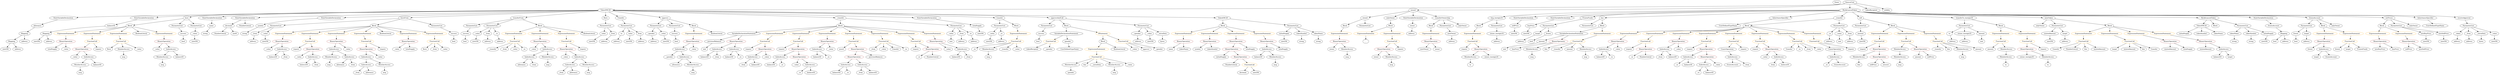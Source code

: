 strict digraph {
	graph [bb="0,0,19117,684"];
	node [label="\N"];
	Enter	[height=0.5,
		pos="14070,666",
		width=0.83628];
	IndexAccess_Unnamed_1	[color=black,
		height=0.5,
		label=IndexAccess,
		pos="5769.6,162",
		width=1.6402];
	Identifier__from	[color=black,
		height=0.5,
		label=_from,
		pos="5689.6,90",
		width=0.93331];
	IndexAccess_Unnamed_1 -> Identifier__from	[pos="e,5706.7,105.95 5751,144.76 5740.4,135.43 5726.8,123.57 5715.2,113.36"];
	Identifier_balanceOf_1	[color=black,
		height=0.5,
		label=balanceOf,
		pos="5789.6,90",
		width=1.3491];
	IndexAccess_Unnamed_1 -> Identifier_balanceOf_1	[pos="e,5784.7,108.1 5774.5,143.7 5776.7,136.24 5779.2,127.32 5781.6,118.97"];
	BinaryOperation_Unnamed_35	[color=brown,
		height=0.5,
		label=BinaryOperation,
		pos="16942,306",
		width=1.9867];
	Identifier_mintedAmount	[color=black,
		height=0.5,
		label=mintedAmount,
		pos="16942,234",
		width=1.8204];
	BinaryOperation_Unnamed_35 -> Identifier_mintedAmount	[pos="e,16942,252.1 16942,287.7 16942,280.41 16942,271.73 16942,263.54"];
	IndexAccess_Unnamed_31	[color=black,
		height=0.5,
		label=IndexAccess,
		pos="17085,234",
		width=1.6402];
	BinaryOperation_Unnamed_35 -> IndexAccess_Unnamed_31	[pos="e,17054,249.77 16973,289.46 16994,279.24 17022,265.77 17044,254.78"];
	ElementaryTypeName_bool_1	[color=black,
		height=0.5,
		label=bool,
		pos="5186.6,306",
		width=0.76697];
	VariableDeclaration_decimals	[color=black,
		height=0.5,
		label=decimals,
		pos="1742.6,450",
		width=1.1967];
	NumberLiteral_Unnamed	[color=black,
		height=0.5,
		label=NumberLiteral,
		pos="1673.6,378",
		width=1.765];
	VariableDeclaration_decimals -> NumberLiteral_Unnamed	[pos="e,1690.1,395.8 1726.9,433.12 1718.4,424.51 1707.8,413.67 1698.2,403.96"];
	ElementaryTypeName_uint8	[color=black,
		height=0.5,
		label=uint8,
		pos="1783.6,378",
		width=0.7947];
	VariableDeclaration_decimals -> ElementaryTypeName_uint8	[pos="e,1774,395.31 1752.5,432.05 1757.3,423.94 1763.1,414.04 1768.4,405.01"];
	FunctionCall_Unnamed_28	[color=orange,
		height=0.5,
		label=FunctionCall,
		pos="15325,306",
		width=1.6125];
	Identifier_amount	[color=black,
		height=0.5,
		label=amount,
		pos="15264,234",
		width=1.0581];
	FunctionCall_Unnamed_28 -> Identifier_amount	[pos="e,15278,250.99 15310,288.41 15303,279.74 15293,268.97 15285,259.38"];
	MemberAccess_Unnamed_15	[color=black,
		height=0.5,
		label=MemberAccess,
		pos="15389,234",
		width=1.9174];
	FunctionCall_Unnamed_28 -> MemberAccess_Unnamed_15	[pos="e,15373,251.96 15340,288.41 15347,279.99 15357,269.58 15366,260.2"];
	FunctionCall_Unnamed_25	[color=orange,
		height=0.5,
		label=FunctionCall,
		pos="16344,306",
		width=1.6125];
	Identifier_target_1	[color=black,
		height=0.5,
		label=target,
		pos="16229,234",
		width=0.864];
	FunctionCall_Unnamed_25 -> Identifier_target_1	[pos="e,16249,247.69 16318,289.46 16301,278.86 16277,264.76 16259,253.57"];
	Identifier_mintedAmount_3	[color=black,
		height=0.5,
		label=mintedAmount,
		pos="16344,234",
		width=1.8204];
	FunctionCall_Unnamed_25 -> Identifier_mintedAmount_3	[pos="e,16344,252.1 16344,287.7 16344,280.41 16344,271.73 16344,263.54"];
	Identifier_this_2	[color=black,
		height=0.5,
		label=this,
		pos="16455,234",
		width=0.75];
	FunctionCall_Unnamed_25 -> Identifier_this_2	[pos="e,16436,246.96 16369,289.29 16386,278.48 16408,264.09 16426,252.84"];
	Identifier_Transfer_3	[color=black,
		height=0.5,
		label=Transfer,
		pos="16542,234",
		width=1.1689];
	FunctionCall_Unnamed_25 -> Identifier_Transfer_3	[pos="e,16510,246.26 16381,291.83 16415,279.92 16464,262.38 16499,249.94"];
	Identifier_target_2	[color=black,
		height=0.5,
		label=target,
		pos="17699,162",
		width=0.864];
	Identifier_require_2	[color=black,
		height=0.5,
		label=require,
		pos="5736.6,234",
		width=1.0026];
	Identifier__from_4	[color=black,
		height=0.5,
		label=_from,
		pos="6546.6,18",
		width=0.93331];
	ParameterList_Unnamed_13	[color=black,
		height=0.5,
		label=ParameterList,
		pos="8077.6,450",
		width=1.7095];
	Parameter_success_2	[color=black,
		height=0.5,
		label=success,
		pos="8022.6,378",
		width=1.1135];
	ParameterList_Unnamed_13 -> Parameter_success_2	[pos="e,8035.4,395.31 8064.3,432.05 8057.7,423.68 8049.6,413.4 8042.3,404.13"];
	Parameter_freeze	[color=black,
		height=0.5,
		label=freeze,
		pos="17558,378",
		width=0.90558];
	ElementaryTypeName_bool_7	[color=black,
		height=0.5,
		label=bool,
		pos="17556,306",
		width=0.76697];
	Parameter_freeze -> ElementaryTypeName_bool_7	[pos="e,17556,324.1 17557,359.7 17557,352.41 17557,343.73 17556,335.54"];
	BinaryOperation_Unnamed_21	[color=brown,
		height=0.5,
		label=BinaryOperation,
		pos="628.59,234",
		width=1.9867];
	Identifier__value_12	[color=black,
		height=0.5,
		label=_value,
		pos="572.59,162",
		width=0.96103];
	BinaryOperation_Unnamed_21 -> Identifier__value_12	[pos="e,585.25,178.83 615.03,216.05 608.24,207.56 599.88,197.11 592.38,187.73"];
	IndexAccess_Unnamed_16	[color=black,
		height=0.5,
		label=IndexAccess,
		pos="684.59,162",
		width=1.6402];
	BinaryOperation_Unnamed_21 -> IndexAccess_Unnamed_16	[pos="e,671.16,179.79 642.15,216.05 648.75,207.8 656.83,197.7 664.16,188.54"];
	ExpressionStatement_Unnamed_50	[color=orange,
		height=0.5,
		label=ExpressionStatement,
		pos="14404,378",
		width=2.458];
	FunctionCall_Unnamed_30	[color=orange,
		height=0.5,
		label=FunctionCall,
		pos="14391,306",
		width=1.6125];
	ExpressionStatement_Unnamed_50 -> FunctionCall_Unnamed_30	[pos="e,14394,324.1 14400,359.7 14399,352.32 14397,343.52 14396,335.25"];
	FunctionCall_Unnamed_17	[color=orange,
		height=0.5,
		label=FunctionCall,
		pos="3295.6,306",
		width=1.6125];
	Identifier_Burn_1	[color=black,
		height=0.5,
		label=Burn,
		pos="3218.6,234",
		width=0.7947];
	FunctionCall_Unnamed_17 -> Identifier_Burn_1	[pos="e,3234.5,249.48 3277.7,288.76 3267.3,279.3 3254.1,267.24 3242.7,256.94"];
	Identifier__from_12	[color=black,
		height=0.5,
		label=_from,
		pos="3298.6,234",
		width=0.93331];
	FunctionCall_Unnamed_17 -> Identifier__from_12	[pos="e,3297.9,252.1 3296.3,287.7 3296.6,280.41 3297,271.73 3297.4,263.54"];
	Identifier__value_21	[color=black,
		height=0.5,
		label=_value,
		pos="3384.6,234",
		width=0.96103];
	FunctionCall_Unnamed_17 -> Identifier__value_21	[pos="e,3366.2,249.48 3316.2,288.76 3328.5,279.12 3344.2,266.77 3357.5,256.34"];
	ElementaryTypeName_address_1	[color=black,
		height=0.5,
		label=address,
		pos="11179,306",
		width=1.0996];
	VariableDeclaration_allowance	[color=black,
		height=0.5,
		label=allowance,
		pos="406.59,450",
		width=1.3076];
	Mapping_Unnamed_1	[color=black,
		height=0.5,
		label=Mapping,
		pos="185.59,378",
		width=1.2105];
	VariableDeclaration_allowance -> Mapping_Unnamed_1	[pos="e,219.56,389.76 371.08,437.75 332.86,425.65 271.97,406.36 230.46,393.21"];
	Parameter__to_3	[color=black,
		height=0.5,
		label=_to,
		pos="14003,378",
		width=0.75];
	ElementaryTypeName_address_21	[color=black,
		height=0.5,
		label=address,
		pos="14001,306",
		width=1.0996];
	Parameter__to_3 -> ElementaryTypeName_address_21	[pos="e,14001,324.1 14002,359.7 14002,352.41 14002,343.73 14001,335.54"];
	ParameterList_Unnamed_25	[color=black,
		height=0.5,
		label=ParameterList,
		pos="12198,450",
		width=1.7095];
	Block_Unnamed_9	[color=black,
		height=0.5,
		label=Block,
		pos="8538.6,306",
		width=0.90558];
	ExpressionStatement_Unnamed_20	[color=orange,
		height=0.5,
		label=ExpressionStatement,
		pos="8474.6,234",
		width=2.458];
	Block_Unnamed_9 -> ExpressionStatement_Unnamed_20	[pos="e,8490.1,251.96 8524.4,289.46 8516.5,280.87 8506.6,269.97 8497.6,260.19"];
	BooleanLiteral_Unnamed_2	[color=black,
		height=0.5,
		label=BooleanLiteral,
		pos="8645.6,234",
		width=1.7788];
	Block_Unnamed_9 -> BooleanLiteral_Unnamed_2	[pos="e,8621.2,250.98 8559,291.67 8573.9,281.9 8594.5,268.41 8611.9,257.04"];
	Identifier_require_10	[color=black,
		height=0.5,
		label=require,
		pos="12918,234",
		width=1.0026];
	Identifier_name	[color=black,
		height=0.5,
		label=name,
		pos="9053.6,234",
		width=0.83628];
	UserDefinedTypeName_Unnamed	[color=black,
		height=0.5,
		label=UserDefinedTypeName,
		pos="8270.6,234",
		width=2.7214];
	StateVariableDeclaration_Unnamed_6	[color=black,
		height=0.5,
		label=StateVariableDeclaration,
		pos="849.59,522",
		width=2.8184];
	StateVariableDeclaration_Unnamed_6 -> VariableDeclaration_allowance	[pos="e,449.54,457.79 775.94,509.36 687.07,495.32 539.74,472.04 460.69,459.55"];
	FunctionDefinition_bug_txorigin16	[color=black,
		height=0.5,
		label=bug_txorigin16,
		pos="11518,522",
		width=1.8481];
	Block_Unnamed_20	[color=black,
		height=0.5,
		label=Block,
		pos="11387,450",
		width=0.90558];
	FunctionDefinition_bug_txorigin16 -> Block_Unnamed_20	[pos="e,11409,463.24 11489,505.46 11468,494.53 11441,479.87 11419,468.52"];
	ParameterList_Unnamed_27	[color=black,
		height=0.5,
		label=ParameterList,
		pos="11518,450",
		width=1.7095];
	FunctionDefinition_bug_txorigin16 -> ParameterList_Unnamed_27	[pos="e,11518,468.1 11518,503.7 11518,496.41 11518,487.73 11518,479.54"];
	ExpressionStatement_Unnamed_19	[color=orange,
		height=0.5,
		label=ExpressionStatement,
		pos="5333.6,378",
		width=2.458];
	BinaryOperation_Unnamed_20	[color=brown,
		height=0.5,
		label=BinaryOperation,
		pos="5303.6,306",
		width=1.9867];
	ExpressionStatement_Unnamed_19 -> BinaryOperation_Unnamed_20	[pos="e,5310.9,324.1 5326.2,359.7 5322.9,352.15 5319.1,343.12 5315.5,334.68"];
	FunctionCall_Unnamed_22	[color=orange,
		height=0.5,
		label=FunctionCall,
		pos="13885,306",
		width=1.6125];
	UnaryOperation_Unnamed_1	[color=black,
		height=0.5,
		label=UnaryOperation,
		pos="14051,234",
		width=1.9452];
	FunctionCall_Unnamed_22 -> UnaryOperation_Unnamed_1	[pos="e,14015,249.94 13918,291 13943,280.51 13977,266.01 14005,254.4"];
	Identifier_require_12	[color=black,
		height=0.5,
		label=require,
		pos="14175,234",
		width=1.0026];
	FunctionCall_Unnamed_22 -> Identifier_require_12	[pos="e,14147,246.14 13928,293.71 13936,291.74 13944,289.76 13952,288 14030,270.07 14052,274.33 14130,252 14132,251.35 14134,250.64 14136,\
249.88"];
	ExpressionStatement_Unnamed_6	[color=orange,
		height=0.5,
		label=ExpressionStatement,
		pos="9167.6,378",
		width=2.458];
	BinaryOperation_Unnamed_7	[color=brown,
		height=0.5,
		label=BinaryOperation,
		pos="9154.6,306",
		width=1.9867];
	ExpressionStatement_Unnamed_6 -> BinaryOperation_Unnamed_7	[pos="e,9157.8,324.1 9164.4,359.7 9163,352.32 9161.4,343.52 9159.8,335.25"];
	Identifier_allowance_1	[color=black,
		height=0.5,
		label=allowance,
		pos="3992.6,90",
		width=1.3076];
	BinaryOperation_Unnamed_8	[color=brown,
		height=0.5,
		label=BinaryOperation,
		pos="9362.6,306",
		width=1.9867];
	Identifier_symbol	[color=black,
		height=0.5,
		label=symbol,
		pos="9263.6,234",
		width=1.0581];
	BinaryOperation_Unnamed_8 -> Identifier_symbol	[pos="e,9284,249.41 9339.4,288.59 9325.6,278.84 9308,266.39 9293.2,255.94"];
	Identifier_tokenSymbol	[color=black,
		height=0.5,
		label=tokenSymbol,
		pos="9379.6,234",
		width=1.6679];
	BinaryOperation_Unnamed_8 -> Identifier_tokenSymbol	[pos="e,9375.4,252.1 9366.8,287.7 9368.6,280.32 9370.7,271.52 9372.7,263.25"];
	Identifier__to_9	[color=black,
		height=0.5,
		label=_to,
		pos="12459,162",
		width=0.75];
	IndexAccess_Unnamed_19	[color=black,
		height=0.5,
		label=IndexAccess,
		pos="2802.6,162",
		width=1.6402];
	IndexAccess_Unnamed_20	[color=black,
		height=0.5,
		label=IndexAccess,
		pos="2802.6,90",
		width=1.6402];
	IndexAccess_Unnamed_19 -> IndexAccess_Unnamed_20	[pos="e,2802.6,108.1 2802.6,143.7 2802.6,136.41 2802.6,127.73 2802.6,119.54"];
	MemberAccess_Unnamed_12	[color=black,
		height=0.5,
		label=MemberAccess,
		pos="2948.6,90",
		width=1.9174];
	IndexAccess_Unnamed_19 -> MemberAccess_Unnamed_12	[pos="e,2916.5,106.38 2833.2,146.33 2854.4,136.17 2882.8,122.53 2906.2,111.33"];
	BinaryOperation_Unnamed_10	[color=brown,
		height=0.5,
		label=BinaryOperation,
		pos="5862.6,234",
		width=1.9867];
	BinaryOperation_Unnamed_10 -> IndexAccess_Unnamed_1	[pos="e,5791.2,179.23 5840.6,216.41 5828.5,207.37 5813.5,196.03 5800.3,186.13"];
	Identifier__value	[color=black,
		height=0.5,
		label=_value,
		pos="5881.6,162",
		width=0.96103];
	BinaryOperation_Unnamed_10 -> Identifier__value	[pos="e,5876.9,180.1 5867.3,215.7 5869.3,208.24 5871.7,199.32 5874,190.97"];
	ElementaryTypeName_address_23	[color=black,
		height=0.5,
		label=address,
		pos="17641,306",
		width=1.0996];
	Identifier__from_15	[color=black,
		height=0.5,
		label=_from,
		pos="12683,162",
		width=0.93331];
	Parameter_success_3	[color=black,
		height=0.5,
		label=success,
		pos="1383.6,378",
		width=1.1135];
	ElementaryTypeName_bool_3	[color=black,
		height=0.5,
		label=bool,
		pos="1383.6,306",
		width=0.76697];
	Parameter_success_3 -> ElementaryTypeName_bool_3	[pos="e,1383.6,324.1 1383.6,359.7 1383.6,352.41 1383.6,343.73 1383.6,335.54"];
	Block_Unnamed_3	[color=black,
		height=0.5,
		label=Block,
		pos="9460.6,450",
		width=0.90558];
	Block_Unnamed_3 -> ExpressionStatement_Unnamed_6	[pos="e,9223.3,392.31 9430.9,441.9 9385,430.95 9295.9,409.66 9234.1,394.9"];
	ExpressionStatement_Unnamed_7	[color=orange,
		height=0.5,
		label=ExpressionStatement,
		pos="9362.6,378",
		width=2.458];
	Block_Unnamed_3 -> ExpressionStatement_Unnamed_7	[pos="e,9386.1,395.76 9441.2,435.17 9428.1,425.8 9410.5,413.19 9395.2,402.29"];
	ExpressionStatement_Unnamed_4	[color=orange,
		height=0.5,
		label=ExpressionStatement,
		pos="9557.6,378",
		width=2.458];
	Block_Unnamed_3 -> ExpressionStatement_Unnamed_4	[pos="e,9534.4,395.76 9479.8,435.17 9492.7,425.8 9510.2,413.19 9525.3,402.29"];
	ExpressionStatement_Unnamed_5	[color=orange,
		height=0.5,
		label=ExpressionStatement,
		pos="9752.6,378",
		width=2.458];
	Block_Unnamed_3 -> ExpressionStatement_Unnamed_5	[pos="e,9696.8,392.38 9490.2,441.9 9535.7,430.99 9624.1,409.81 9685.6,395.05"];
	ParameterList_Unnamed_2	[color=black,
		height=0.5,
		label=ParameterList,
		pos="18875,450",
		width=1.7095];
	Parameter__token	[color=black,
		height=0.5,
		label=_token,
		pos="18787,378",
		width=1.0026];
	ParameterList_Unnamed_2 -> Parameter__token	[pos="e,18805,393.72 18854,432.76 18842,423.27 18827,411.17 18814,400.85"];
	Parameter__from	[color=black,
		height=0.5,
		label=_from,
		pos="18875,378",
		width=0.93331];
	ParameterList_Unnamed_2 -> Parameter__from	[pos="e,18875,396.1 18875,431.7 18875,424.41 18875,415.73 18875,407.54"];
	Parameter__extraData	[color=black,
		height=0.5,
		label=_extraData,
		pos="18977,378",
		width=1.4046];
	ParameterList_Unnamed_2 -> Parameter__extraData	[pos="e,18954,394.5 18898,432.94 18912,423.47 18929,411.35 18945,401"];
	Parameter__value	[color=black,
		height=0.5,
		label=_value,
		pos="19080,378",
		width=0.96103];
	ParameterList_Unnamed_2 -> Parameter__value	[pos="e,19053,389.86 18916,436.28 18949,425.95 18996,410.72 19037,396 19038,395.34 19040,394.66 19042,393.96"];
	ElementaryTypeName_string_2	[color=black,
		height=0.5,
		label=string,
		pos="10181,306",
		width=0.864];
	ElementaryTypeName_uint256_14	[color=black,
		height=0.5,
		label=uint256,
		pos="11649,378",
		width=1.0442];
	Identifier__to_1	[color=black,
		height=0.5,
		label=_to,
		pos="6127.6,18",
		width=0.75];
	BinaryOperation_Unnamed_14	[color=brown,
		height=0.5,
		label=BinaryOperation,
		pos="7126.6,306",
		width=1.9867];
	Identifier__value_2	[color=black,
		height=0.5,
		label=_value,
		pos="7304.6,234",
		width=0.96103];
	BinaryOperation_Unnamed_14 -> Identifier__value_2	[pos="e,7277.8,245.62 7164.1,290.29 7191.2,279.67 7228.7,264.97 7261.6,252 7263.4,251.29 7265.2,250.57 7267.1,249.83"];
	IndexAccess_Unnamed_6	[color=black,
		height=0.5,
		label=IndexAccess,
		pos="7416.6,234",
		width=1.6402];
	BinaryOperation_Unnamed_14 -> IndexAccess_Unnamed_6	[pos="e,7372,246.22 7177.3,293.05 7222.3,282.41 7289.9,266.34 7348.6,252 7352.6,251.02 7356.8,250 7360.9,248.96"];
	ModifierInvocation_onlyOwner_1	[color=black,
		height=0.5,
		label=onlyOwner,
		pos="15618,450",
		width=1.4323];
	MemberAccess_Unnamed_7	[color=black,
		height=0.5,
		label=MemberAccess,
		pos="8264.6,90",
		width=1.9174];
	Identifier_spender	[color=black,
		height=0.5,
		label=spender,
		pos="8264.6,18",
		width=1.1135];
	MemberAccess_Unnamed_7 -> Identifier_spender	[pos="e,8264.6,36.104 8264.6,71.697 8264.6,64.407 8264.6,55.726 8264.6,47.536"];
	IndexAccess_Unnamed_29	[color=black,
		height=0.5,
		label=IndexAccess,
		pos="12717,234",
		width=1.6402];
	IndexAccess_Unnamed_29 -> Identifier__from_15	[pos="e,12691,179.62 12708,215.7 12704,207.87 12700,198.44 12696,189.73"];
	Identifier_balanceOf_17	[color=black,
		height=0.5,
		label=balanceOf,
		pos="12783,162",
		width=1.3491];
	IndexAccess_Unnamed_29 -> Identifier_balanceOf_17	[pos="e,12767,179.47 12732,216.41 12740,207.87 12750,197.28 12759,187.79"];
	NumberLiteral_Unnamed_1	[color=black,
		height=0.5,
		label=NumberLiteral,
		pos="1867.6,450",
		width=1.765];
	VariableDeclaration_value_1	[color=black,
		height=0.5,
		label=value,
		pos="4602.6,378",
		width=0.82242];
	ElementaryTypeName_uint256_5	[color=black,
		height=0.5,
		label=uint256,
		pos="4529.6,306",
		width=1.0442];
	VariableDeclaration_value_1 -> ElementaryTypeName_uint256_5	[pos="e,4545.8,322.55 4587.1,362.15 4577.4,352.88 4564.8,340.74 4553.8,330.21"];
	Identifier_msg	[color=black,
		height=0.5,
		label=msg,
		pos="10400,162",
		width=0.75];
	ElementaryTypeName_string	[color=black,
		height=0.5,
		label=string,
		pos="1560.6,378",
		width=0.864];
	ElementaryTypeName_uint256_20	[color=black,
		height=0.5,
		label=uint256,
		pos="14266,306",
		width=1.0442];
	VariableDeclarationStatement_Unnamed_2	[color=black,
		height=0.5,
		label=VariableDeclarationStatement,
		pos="12084,378",
		width=3.3174];
	VariableDeclaration_amount	[color=black,
		height=0.5,
		label=amount,
		pos="11801,306",
		width=1.0581];
	VariableDeclarationStatement_Unnamed_2 -> VariableDeclaration_amount	[pos="e,11829,318.1 12011,363.26 11964,353.7 11902,339.85 11848,324 11845,323.3 11843,322.54 11840,321.74"];
	BinaryOperation_Unnamed_41	[color=brown,
		height=0.5,
		label=BinaryOperation,
		pos="11929,306",
		width=1.9867];
	VariableDeclarationStatement_Unnamed_2 -> BinaryOperation_Unnamed_41	[pos="e,11962,322.27 12047,360.41 12025,350.38 11996,337.54 11973,326.96"];
	Parameter__value_1	[color=black,
		height=0.5,
		label=_value,
		pos="7242.6,378",
		width=0.96103];
	ElementaryTypeName_uint	[color=black,
		height=0.5,
		label=uint,
		pos="7243.6,306",
		width=0.75];
	Parameter__value_1 -> ElementaryTypeName_uint	[pos="e,7243.3,324.1 7242.8,359.7 7242.9,352.41 7243.1,343.73 7243.2,335.54"];
	ElementaryTypeName_bool_4	[color=black,
		height=0.5,
		label=bool,
		pos="3440.6,306",
		width=0.76697];
	Identifier_newBuyPrice	[color=black,
		height=0.5,
		label=newBuyPrice,
		pos="18196,234",
		width=1.6541];
	FunctionCall_Unnamed_8	[color=orange,
		height=0.5,
		label=FunctionCall,
		pos="4350.6,306",
		width=1.6125];
	BinaryOperation_Unnamed_18	[color=brown,
		height=0.5,
		label=BinaryOperation,
		pos="4350.6,234",
		width=1.9867];
	FunctionCall_Unnamed_8 -> BinaryOperation_Unnamed_18	[pos="e,4350.6,252.1 4350.6,287.7 4350.6,280.41 4350.6,271.73 4350.6,263.54"];
	Identifier_require_4	[color=black,
		height=0.5,
		label=require,
		pos="4476.6,234",
		width=1.0026];
	FunctionCall_Unnamed_8 -> Identifier_require_4	[pos="e,4453.1,248.04 4377.9,289.81 4397.1,279.15 4422.9,264.83 4443.3,253.5"];
	ParameterList_Unnamed_21	[color=black,
		height=0.5,
		label=ParameterList,
		pos="15749,450",
		width=1.7095];
	Parameter_mintedAmount	[color=black,
		height=0.5,
		label=mintedAmount,
		pos="15692,378",
		width=1.8204];
	ParameterList_Unnamed_21 -> Parameter_mintedAmount	[pos="e,15705,395.79 15735,432.05 15728,423.8 15720,413.7 15712,404.54"];
	Parameter_target	[color=black,
		height=0.5,
		label=target,
		pos="15807,378",
		width=0.864];
	ParameterList_Unnamed_21 -> Parameter_target	[pos="e,15793,394.83 15763,432.05 15770,423.47 15779,412.89 15786,403.44"];
	ParameterList_Unnamed_4	[color=black,
		height=0.5,
		label=ParameterList,
		pos="4642.6,450",
		width=1.7095];
	ParameterList_Unnamed_4 -> VariableDeclaration_value_1	[pos="e,4611.9,395.31 4632.9,432.05 4628.3,424.03 4622.7,414.26 4617.6,405.3"];
	VariableDeclaration_from_1	[color=black,
		height=0.5,
		label=from,
		pos="4678.6,378",
		width=0.7947];
	ParameterList_Unnamed_4 -> VariableDeclaration_from_1	[pos="e,4670,395.62 4651.5,431.7 4655.5,423.87 4660.4,414.44 4664.8,405.73"];
	ParameterList_Unnamed_7	[color=black,
		height=0.5,
		label=ParameterList,
		pos="7637.6,450",
		width=1.7095];
	Parameter__value_2	[color=black,
		height=0.5,
		label=_value,
		pos="7580.6,378",
		width=0.96103];
	ParameterList_Unnamed_7 -> Parameter__value_2	[pos="e,7593.5,394.83 7623.8,432.05 7616.9,423.56 7608.4,413.11 7600.7,403.73"];
	Parameter__to_1	[color=black,
		height=0.5,
		label=_to,
		pos="7660.6,378",
		width=0.75];
	ParameterList_Unnamed_7 -> Parameter__to_1	[pos="e,7655,396.1 7643.3,431.7 7645.7,424.24 7648.7,415.32 7651.4,406.97"];
	Block_Unnamed_13	[color=black,
		height=0.5,
		label=Block,
		pos="13382,450",
		width=0.90558];
	ExpressionStatement_Unnamed_37	[color=orange,
		height=0.5,
		label=ExpressionStatement,
		pos="12505,378",
		width=2.458];
	Block_Unnamed_13 -> ExpressionStatement_Unnamed_37	[pos="e,12567,391.08 13358,437.69 13352,435.41 13346,433.32 13340,432 13019,361.49 12929,432.09 12603,396 12595,395.14 12587,394.06 12579,\
392.85"];
	ExpressionStatement_Unnamed_31	[color=orange,
		height=0.5,
		label=ExpressionStatement,
		pos="12700,378",
		width=2.458];
	Block_Unnamed_13 -> ExpressionStatement_Unnamed_31	[pos="e,12763,390.96 13357,437.59 13351,435.38 13345,433.34 13340,432 13104,378.03 13037,424.67 12798,396 12790,395.08 12782,393.96 12774,\
392.74"];
	ExpressionStatement_Unnamed_36	[color=orange,
		height=0.5,
		label=ExpressionStatement,
		pos="12895,378",
		width=2.458];
	Block_Unnamed_13 -> ExpressionStatement_Unnamed_36	[pos="e,12959,390.79 13357,437.75 13351,435.53 13345,433.44 13340,432 13189,394.54 13146,417.26 12993,396 12985,394.98 12978,393.83 12970,\
392.61"];
	ExpressionStatement_Unnamed_33	[color=orange,
		height=0.5,
		label=ExpressionStatement,
		pos="13090,378",
		width=2.458];
	Block_Unnamed_13 -> ExpressionStatement_Unnamed_33	[pos="e,13153,391.05 13357,438.02 13351,435.84 13345,433.7 13340,432 13307,422.14 13225,405.3 13164,393.24"];
	ExpressionStatement_Unnamed_34	[color=orange,
		height=0.5,
		label=ExpressionStatement,
		pos="13285,378",
		width=2.458];
	Block_Unnamed_13 -> ExpressionStatement_Unnamed_34	[pos="e,13308,395.76 13362,435.17 13349,425.8 13332,413.19 13317,402.29"];
	ExpressionStatement_Unnamed_32	[color=orange,
		height=0.5,
		label=ExpressionStatement,
		pos="13480,378",
		width=2.458];
	Block_Unnamed_13 -> ExpressionStatement_Unnamed_32	[pos="e,13456,395.76 13401,435.17 13414,425.8 13432,413.19 13447,402.29"];
	ExpressionStatement_Unnamed_38	[color=orange,
		height=0.5,
		label=ExpressionStatement,
		pos="13675,378",
		width=2.458];
	Block_Unnamed_13 -> ExpressionStatement_Unnamed_38	[pos="e,13619,392.31 13411,441.9 13457,430.95 13546,409.66 13608,394.9"];
	ExpressionStatement_Unnamed_35	[color=orange,
		height=0.5,
		label=ExpressionStatement,
		pos="13870,378",
		width=2.458];
	Block_Unnamed_13 -> ExpressionStatement_Unnamed_35	[pos="e,13805,390.58 13413,445.1 13480,436.82 13639,416.54 13772,396 13779,394.9 13786,393.7 13794,392.47"];
	ElementaryTypeName_address_3	[color=black,
		height=0.5,
		label=address,
		pos="18782,306",
		width=1.0996];
	ExpressionStatement_Unnamed_15	[color=orange,
		height=0.5,
		label=ExpressionStatement,
		pos="7793.6,378",
		width=2.458];
	FunctionCall_Unnamed_7	[color=orange,
		height=0.5,
		label=FunctionCall,
		pos="7776.6,306",
		width=1.6125];
	ExpressionStatement_Unnamed_15 -> FunctionCall_Unnamed_7	[pos="e,7780.7,324.1 7789.4,359.7 7787.6,352.32 7785.5,343.52 7783.5,335.25"];
	ContractDefinition_TokenERC20	[color=black,
		height=0.5,
		label=TokenERC20,
		pos="4642.6,594",
		width=1.7234];
	ContractDefinition_TokenERC20 -> StateVariableDeclaration_Unnamed_6	[pos="e,936.5,531.64 4580.4,592.67 4164.3,590.39 1778.3,575.9 1051.6,540 1017.8,538.33 980.88,535.52 947.97,532.65"];
	StateVariableDeclaration_Unnamed_5	[color=black,
		height=0.5,
		label=StateVariableDeclaration,
		pos="1161.6,522",
		width=2.8184];
	ContractDefinition_TokenERC20 -> StateVariableDeclaration_Unnamed_5	[pos="e,1251.1,530.82 4580.3,593.32 4250.7,594.72 2677,597.93 1391.6,540 1349.3,538.09 1302.6,534.86 1262.5,531.72"];
	FunctionDefinition_burn	[color=black,
		height=0.5,
		label=burn,
		pos="1428.6,522",
		width=0.76697];
	ContractDefinition_TokenERC20 -> FunctionDefinition_burn	[pos="e,1454.4,528.65 4580.6,592.53 4169,589.33 1839.8,570.02 1525.6,540 1505.6,538.09 1483.6,534.36 1465.6,530.88"];
	StateVariableDeclaration_Unnamed_1	[color=black,
		height=0.5,
		label=StateVariableDeclaration,
		pos="1635.6,522",
		width=2.8184];
	ContractDefinition_TokenERC20 -> StateVariableDeclaration_Unnamed_1	[pos="e,1709.3,534.72 4580.4,592.88 4214.2,591.99 2333.6,585.26 1757.6,540 1745.6,539.06 1733,537.71 1720.6,536.18"];
	StateVariableDeclaration_Unnamed_3	[color=black,
		height=0.5,
		label=StateVariableDeclaration,
		pos="1867.6,522",
		width=2.8184];
	ContractDefinition_TokenERC20 -> StateVariableDeclaration_Unnamed_3	[pos="e,1965.6,526.86 4580.9,591.86 4313.9,586.89 3232,566.1 2343.6,540 2217.8,536.3 2073.3,530.99 1976.8,527.29"];
	StateVariableDeclaration_Unnamed_2	[color=black,
		height=0.5,
		label=StateVariableDeclaration,
		pos="2453.6,522",
		width=2.8184];
	ContractDefinition_TokenERC20 -> StateVariableDeclaration_Unnamed_2	[pos="e,2551.4,527.06 4580.9,591.33 4355,585.17 3551.8,562.92 2889.6,540 2778.3,536.15 2651,531.11 2562.8,527.52"];
	FunctionDefinition_burnFrom	[color=black,
		height=0.5,
		label=burnFrom,
		pos="2946.6,522",
		width=1.3353];
	ContractDefinition_TokenERC20 -> FunctionDefinition_burnFrom	[pos="e,2994.4,524.97 4581.2,590.47 4315.7,579.51 3267.3,536.24 3005.9,525.45"];
	FunctionDefinition_transferFrom	[color=black,
		height=0.5,
		label=transferFrom,
		pos="3959.6,522",
		width=1.6402];
	ContractDefinition_TokenERC20 -> FunctionDefinition_transferFrom	[pos="e,4014.9,528.67 4584.7,587.06 4458.5,574.14 4159.7,543.51 4026.1,529.82"];
	EventDefinition_Burn	[color=black,
		height=0.5,
		label=Burn,
		pos="4642.6,522",
		width=0.7947];
	ContractDefinition_TokenERC20 -> EventDefinition_Burn	[pos="e,4642.6,540.1 4642.6,575.7 4642.6,568.41 4642.6,559.73 4642.6,551.54"];
	EventDefinition_Transfer	[color=black,
		height=0.5,
		label=Transfer,
		pos="4759.6,522",
		width=1.1689];
	ContractDefinition_TokenERC20 -> EventDefinition_Transfer	[pos="e,4735.8,537.23 4668.8,577.29 4685.8,567.16 4708,553.88 4726.2,543"];
	FunctionDefinition_approve	[color=black,
		height=0.5,
		label=approve,
		pos="5115.6,522",
		width=1.1412];
	ContractDefinition_TokenERC20 -> FunctionDefinition_approve	[pos="e,5076.9,528.72 4696.9,584.97 4789.4,571.28 4976.3,543.61 5065.7,530.38"];
	FunctionDefinition__transfer	[color=black,
		height=0.5,
		label=_transfer,
		pos="6418.6,522",
		width=1.2105];
	ContractDefinition_TokenERC20 -> FunctionDefinition__transfer	[pos="e,6375.1,524.71 4704,590.58 4979.7,579.71 6101.6,535.49 6363.7,525.17"];
	StateVariableDeclaration_Unnamed_4	[color=black,
		height=0.5,
		label=StateVariableDeclaration,
		pos="7464.6,522",
		width=2.8184];
	ContractDefinition_TokenERC20 -> StateVariableDeclaration_Unnamed_4	[pos="e,7364.5,525.48 4704.5,591.46 5063.9,582.55 6882.6,537.44 7353.3,525.76"];
	FunctionDefinition_transfer	[color=black,
		height=0.5,
		label=transfer,
		pos="7637.6,522",
		width=1.0719];
	ContractDefinition_TokenERC20 -> FunctionDefinition_transfer	[pos="e,7606.5,533.01 4704.8,592.79 5102.4,591.34 7281.6,581.53 7574.6,540 7581.4,539.03 7588.6,537.56 7595.5,535.88"];
	FunctionDefinition_approveAndCall	[color=black,
		height=0.5,
		label=approveAndCall,
		pos="8160.6,522",
		width=1.9867];
	ContractDefinition_TokenERC20 -> FunctionDefinition_approveAndCall	[pos="e,8090.6,525.91 4704.7,592.34 5021.3,588.9 6486.6,571.89 7685.6,540 7823.8,536.32 7984.5,530.18 8079.1,526.37"];
	FunctionDefinition_TokenERC20	[color=black,
		height=0.5,
		label=TokenERC20,
		pos="9460.6,522",
		width=1.7234];
	ContractDefinition_TokenERC20 -> FunctionDefinition_TokenERC20	[pos="e,9398.6,523.9 4704.4,592.1 5221.8,584.59 8827.3,532.2 9387.5,524.06"];
	VariableDeclaration_owner	[color=black,
		height=0.5,
		label=owner,
		pos="10882,450",
		width=0.93331];
	ElementaryTypeName_address	[color=black,
		height=0.5,
		label=address,
		pos="10876,378",
		width=1.0996];
	VariableDeclaration_owner -> ElementaryTypeName_address	[pos="e,10877,396.1 10880,431.7 10879,424.41 10879,415.73 10878,407.54"];
	ExpressionStatement_Unnamed_46	[color=orange,
		height=0.5,
		label=ExpressionStatement,
		pos="15325,378",
		width=2.458];
	ExpressionStatement_Unnamed_46 -> FunctionCall_Unnamed_28	[pos="e,15325,324.1 15325,359.7 15325,352.41 15325,343.73 15325,335.54"];
	Parameter_success	[color=black,
		height=0.5,
		label=success,
		pos="3538.6,378",
		width=1.1135];
	ElementaryTypeName_bool	[color=black,
		height=0.5,
		label=bool,
		pos="3538.6,306",
		width=0.76697];
	Parameter_success -> ElementaryTypeName_bool	[pos="e,3538.6,324.1 3538.6,359.7 3538.6,352.41 3538.6,343.73 3538.6,335.54"];
	Identifier__value_7	[color=black,
		height=0.5,
		label=_value,
		pos="4089.6,234",
		width=0.96103];
	FunctionCall_Unnamed_10	[color=orange,
		height=0.5,
		label=FunctionCall,
		pos="8120.6,306",
		width=1.6125];
	Identifier_tokenRecipient	[color=black,
		height=0.5,
		label=tokenRecipient,
		pos="7980.6,234",
		width=1.8343];
	FunctionCall_Unnamed_10 -> Identifier_tokenRecipient	[pos="e,8011.2,250.31 8090.9,290.15 8070.7,280.04 8043.6,266.51 8021.4,255.39"];
	Identifier__spender_1	[color=black,
		height=0.5,
		label=_spender,
		pos="8109.6,234",
		width=1.2521];
	FunctionCall_Unnamed_10 -> Identifier__spender_1	[pos="e,8112.3,252.1 8117.9,287.7 8116.7,280.32 8115.3,271.52 8114,263.25"];
	ExpressionStatement_Unnamed_7 -> BinaryOperation_Unnamed_8	[pos="e,9362.6,324.1 9362.6,359.7 9362.6,352.41 9362.6,343.73 9362.6,335.54"];
	FunctionCall_Unnamed_15	[color=orange,
		height=0.5,
		label=FunctionCall,
		pos="2366.6,306",
		width=1.6125];
	Identifier_require_6	[color=black,
		height=0.5,
		label=require,
		pos="2257.6,234",
		width=1.0026];
	FunctionCall_Unnamed_15 -> Identifier_require_6	[pos="e,2279,248.76 2342.1,289.29 2326.3,279.11 2305.5,265.77 2288.5,254.86"];
	BinaryOperation_Unnamed_24	[color=brown,
		height=0.5,
		label=BinaryOperation,
		pos="2383.6,234",
		width=1.9867];
	FunctionCall_Unnamed_15 -> BinaryOperation_Unnamed_24	[pos="e,2379.4,252.1 2370.8,287.7 2372.6,280.32 2374.7,271.52 2376.7,263.25"];
	Parameter_to	[color=black,
		height=0.5,
		label=to,
		pos="14927,378",
		width=0.75];
	ElementaryTypeName_address_24	[color=black,
		height=0.5,
		label=address,
		pos="14958,306",
		width=1.0996];
	Parameter_to -> ElementaryTypeName_address_24	[pos="e,14950,323.96 14934,360.41 14937,352.59 14942,343.06 14946,334.23"];
	UnaryOperation_Unnamed	[color=black,
		height=0.5,
		label=UnaryOperation,
		pos="13204,234",
		width=1.9452];
	IndexAccess_Unnamed_27	[color=black,
		height=0.5,
		label=IndexAccess,
		pos="13266,162",
		width=1.6402];
	UnaryOperation_Unnamed -> IndexAccess_Unnamed_27	[pos="e,13251,179.79 13219,216.05 13226,207.71 13235,197.49 13243,188.25"];
	ElementaryTypeName_uint_1	[color=black,
		height=0.5,
		label=uint,
		pos="5383.6,234",
		width=0.75];
	ElementaryTypeName_uint256_2	[color=black,
		height=0.5,
		label=uint256,
		pos="280.59,306",
		width=1.0442];
	StateVariableDeclaration_Unnamed_7	[color=black,
		height=0.5,
		label=StateVariableDeclaration,
		pos="11716,522",
		width=2.8184];
	VariableDeclaration_sellPrice	[color=black,
		height=0.5,
		label=sellPrice,
		pos="11658,450",
		width=1.1551];
	StateVariableDeclaration_Unnamed_7 -> VariableDeclaration_sellPrice	[pos="e,11671,467.14 11701,503.7 11694,495.32 11686,485.1 11678,475.9"];
	VariableDeclarationStatement_Unnamed	[color=black,
		height=0.5,
		label=VariableDeclarationStatement,
		pos="5705.6,378",
		width=3.3174];
	VariableDeclaration_previousBalances	[color=black,
		height=0.5,
		label=previousBalances,
		pos="5468.6,306",
		width=2.0976];
	VariableDeclarationStatement_Unnamed -> VariableDeclaration_previousBalances	[pos="e,5514.6,320.6 5653,361.46 5615.1,350.27 5564,335.19 5525.2,323.73"];
	BinaryOperation_Unnamed_13	[color=brown,
		height=0.5,
		label=BinaryOperation,
		pos="5633.6,306",
		width=1.9867];
	VariableDeclarationStatement_Unnamed -> BinaryOperation_Unnamed_13	[pos="e,5650.9,323.79 5688.2,360.05 5679.4,351.54 5668.6,341.07 5659,331.68"];
	Identifier_owner_txorigin35	[color=black,
		height=0.5,
		label=owner_txorigin35,
		pos="15548,162",
		width=2.0976];
	Identifier__from_9	[color=black,
		height=0.5,
		label=_from,
		pos="2730.6,18",
		width=0.93331];
	ExpressionStatement_Unnamed_48	[color=orange,
		height=0.5,
		label=ExpressionStatement,
		pos="18178,378",
		width=2.458];
	BinaryOperation_Unnamed_40	[color=brown,
		height=0.5,
		label=BinaryOperation,
		pos="18196,306",
		width=1.9867];
	ExpressionStatement_Unnamed_48 -> BinaryOperation_Unnamed_40	[pos="e,18191,324.1 18182,359.7 18184,352.32 18186,343.52 18188,335.25"];
	ExpressionStatement_Unnamed_9	[color=orange,
		height=0.5,
		label=ExpressionStatement,
		pos="5931.6,378",
		width=2.458];
	FunctionCall_Unnamed_3	[color=orange,
		height=0.5,
		label=FunctionCall,
		pos="5862.6,306",
		width=1.6125];
	ExpressionStatement_Unnamed_9 -> FunctionCall_Unnamed_3	[pos="e,5878.7,323.31 5914.9,360.05 5906.4,351.42 5895.9,340.76 5886.5,331.27"];
	Identifier_freeze	[color=black,
		height=0.5,
		label=freeze,
		pos="17647,234",
		width=0.90558];
	ParameterList_Unnamed_3	[color=black,
		height=0.5,
		label=ParameterList,
		pos="4787.6,450",
		width=1.7095];
	VariableDeclaration_to	[color=black,
		height=0.5,
		label=to,
		pos="4752.6,378",
		width=0.75];
	ParameterList_Unnamed_3 -> VariableDeclaration_to	[pos="e,4760.9,395.62 4778.9,431.7 4775,423.87 4770.3,414.44 4766,405.73"];
	VariableDeclaration_value	[color=black,
		height=0.5,
		label=value,
		pos="4827.6,378",
		width=0.82242];
	ParameterList_Unnamed_3 -> VariableDeclaration_value	[pos="e,4818.3,395.31 4797.3,432.05 4801.9,424.03 4807.4,414.26 4812.6,405.3"];
	VariableDeclaration_from	[color=black,
		height=0.5,
		label=from,
		pos="4903.6,378",
		width=0.7947];
	ParameterList_Unnamed_3 -> VariableDeclaration_from	[pos="e,4883.4,391.18 4813.6,433.29 4831.4,422.54 4855.1,408.27 4873.7,397.05"];
	FunctionCall_Unnamed_2	[color=orange,
		height=0.5,
		label=FunctionCall,
		pos="6978.6,306",
		width=1.6125];
	Identifier_require_1	[color=black,
		height=0.5,
		label=require,
		pos="7054.6,234",
		width=1.0026];
	FunctionCall_Unnamed_2 -> Identifier_require_1	[pos="e,7038,250.27 6996.6,288.41 7006.5,279.29 7018.9,267.83 7029.8,257.87"];
	BinaryOperation_Unnamed_9	[color=brown,
		height=0.5,
		label=BinaryOperation,
		pos="7180.6,234",
		width=1.9867];
	FunctionCall_Unnamed_2 -> BinaryOperation_Unnamed_9	[pos="e,7139.8,249.14 7016.1,292 7048,280.96 7094,265.02 7129.2,252.8"];
	Identifier_tokenName	[color=black,
		height=0.5,
		label=tokenName,
		pos="9154.6,234",
		width=1.46];
	IndexAccess_Unnamed_4	[color=black,
		height=0.5,
		label=IndexAccess,
		pos="5487.6,234",
		width=1.6402];
	Identifier_balanceOf_4	[color=black,
		height=0.5,
		label=balanceOf,
		pos="5371.6,162",
		width=1.3491];
	IndexAccess_Unnamed_4 -> Identifier_balanceOf_4	[pos="e,5396.1,177.77 5461.8,217.46 5445.4,207.52 5423.8,194.5 5405.9,183.68"];
	Identifier__from_1	[color=black,
		height=0.5,
		label=_from,
		pos="5471.6,162",
		width=0.93331];
	IndexAccess_Unnamed_4 -> Identifier__from_1	[pos="e,5475.5,180.1 5483.6,215.7 5482,208.32 5479.9,199.52 5478,191.25"];
	Identifier_freeze_1	[color=black,
		height=0.5,
		label=freeze,
		pos="17867,234",
		width=0.90558];
	Identifier_require_3	[color=black,
		height=0.5,
		label=require,
		pos="5988.6,234",
		width=1.0026];
	Identifier_Transfer_1	[color=black,
		height=0.5,
		label=Transfer,
		pos="13676,234",
		width=1.1689];
	Parameter_newBuyPrice	[color=black,
		height=0.5,
		label=newBuyPrice,
		pos="18539,378",
		width=1.6541];
	ElementaryTypeName_uint256_19	[color=black,
		height=0.5,
		label=uint256,
		pos="18542,306",
		width=1.0442];
	Parameter_newBuyPrice -> ElementaryTypeName_uint256_19	[pos="e,18541,324.1 18539,359.7 18540,352.41 18540,343.73 18540,335.54"];
	Identifier_allowance_4	[color=black,
		height=0.5,
		label=allowance,
		pos="2592.6,90",
		width=1.3076];
	Identifier__spender	[color=black,
		height=0.5,
		label=_spender,
		pos="5096.6,162",
		width=1.2521];
	Block_Unnamed_10	[color=black,
		height=0.5,
		label=Block,
		pos="979.59,450",
		width=0.90558];
	ExpressionStatement_Unnamed_23	[color=orange,
		height=0.5,
		label=ExpressionStatement,
		pos="504.59,378",
		width=2.458];
	Block_Unnamed_10 -> ExpressionStatement_Unnamed_23	[pos="e,569.65,390.59 948.01,444.91 883.18,436.43 730.41,416.07 602.59,396 595.51,394.89 588.15,393.69 580.79,392.46"];
	ExpressionStatement_Unnamed_21	[color=orange,
		height=0.5,
		label=ExpressionStatement,
		pos="699.59,378",
		width=2.458];
	Block_Unnamed_10 -> ExpressionStatement_Unnamed_21	[pos="e,753.97,392.59 950.16,441.64 906.49,430.73 823.44,409.96 764.95,395.34"];
	ExpressionStatement_Unnamed_24	[color=orange,
		height=0.5,
		label=ExpressionStatement,
		pos="894.59,378",
		width=2.458];
	Block_Unnamed_10 -> ExpressionStatement_Unnamed_24	[pos="e,915.17,395.95 961.98,434.5 951.02,425.47 936.66,413.64 924.01,403.23"];
	BooleanLiteral_Unnamed_3	[color=black,
		height=0.5,
		label=BooleanLiteral,
		pos="1065.6,378",
		width=1.7788];
	Block_Unnamed_10 -> BooleanLiteral_Unnamed_3	[pos="e,1045.4,395.45 997.41,434.5 1008.8,425.26 1023.7,413.07 1036.8,402.47"];
	ExpressionStatement_Unnamed_22	[color=orange,
		height=0.5,
		label=ExpressionStatement,
		pos="1236.6,378",
		width=2.458];
	Block_Unnamed_10 -> ExpressionStatement_Unnamed_22	[pos="e,1185.1,393.02 1008.6,441.11 1048.5,430.22 1121.6,410.33 1174.2,395.99"];
	Identifier__value_20	[color=black,
		height=0.5,
		label=_value,
		pos="3012.6,234",
		width=0.96103];
	ElementaryTypeName_bytes	[color=black,
		height=0.5,
		label=bytes,
		pos="18977,306",
		width=0.85014];
	FunctionCall_Unnamed_19	[color=orange,
		height=0.5,
		label=FunctionCall,
		pos="13480,306",
		width=1.6125];
	Identifier_require_9	[color=black,
		height=0.5,
		label=require,
		pos="13418,234",
		width=1.0026];
	FunctionCall_Unnamed_19 -> Identifier_require_9	[pos="e,13432,250.99 13465,288.41 13457,279.74 13448,268.97 13439,259.38"];
	BinaryOperation_Unnamed_30	[color=brown,
		height=0.5,
		label=BinaryOperation,
		pos="13544,234",
		width=1.9867];
	FunctionCall_Unnamed_19 -> BinaryOperation_Unnamed_30	[pos="e,13528,251.96 13495,288.41 13502,279.99 13512,269.58 13521,260.2"];
	VariableDeclaration_symbol	[color=black,
		height=0.5,
		label=symbol,
		pos="1987.6,450",
		width=1.0581];
	ElementaryTypeName_string_1	[color=black,
		height=0.5,
		label=string,
		pos="1861.6,378",
		width=0.864];
	VariableDeclaration_symbol -> ElementaryTypeName_string_1	[pos="e,1883.4,391.11 1963.6,435.67 1943.6,424.57 1915,408.69 1893.2,396.56"];
	FunctionCall_Unnamed_27	[color=orange,
		height=0.5,
		label=FunctionCall,
		pos="15548,306",
		width=1.6125];
	BinaryOperation_Unnamed_38	[color=brown,
		height=0.5,
		label=BinaryOperation,
		pos="15548,234",
		width=1.9867];
	FunctionCall_Unnamed_27 -> BinaryOperation_Unnamed_38	[pos="e,15548,252.1 15548,287.7 15548,280.41 15548,271.73 15548,263.54"];
	Identifier_require_13	[color=black,
		height=0.5,
		label=require,
		pos="15674,234",
		width=1.0026];
	FunctionCall_Unnamed_27 -> Identifier_require_13	[pos="e,15650,248.04 15575,289.81 15594,279.15 15620,264.83 15640,253.5"];
	BinaryOperation_Unnamed_23	[color=brown,
		height=0.5,
		label=BinaryOperation,
		pos="504.59,306",
		width=1.9867];
	ExpressionStatement_Unnamed_23 -> BinaryOperation_Unnamed_23	[pos="e,504.59,324.1 504.59,359.7 504.59,352.41 504.59,343.73 504.59,335.54"];
	VariableDeclarationStatement_Unnamed_1	[color=black,
		height=0.5,
		label=VariableDeclarationStatement,
		pos="8243.6,378",
		width=3.3174];
	VariableDeclarationStatement_Unnamed_1 -> FunctionCall_Unnamed_10	[pos="e,8147.3,322.2 8214.1,360.23 8197.1,350.52 8175.4,338.2 8157.3,327.86"];
	VariableDeclaration_spender	[color=black,
		height=0.5,
		label=spender,
		pos="8265.6,306",
		width=1.1135];
	VariableDeclarationStatement_Unnamed_1 -> VariableDeclaration_spender	[pos="e,8260.2,324.1 8249,359.7 8251.4,352.24 8254.2,343.32 8256.8,334.97"];
	Identifier_msg_12	[color=black,
		height=0.5,
		label=msg,
		pos="2500.6,90",
		width=0.75];
	BinaryOperation_Unnamed_40 -> Identifier_newBuyPrice	[pos="e,18196,252.1 18196,287.7 18196,280.41 18196,271.73 18196,263.54"];
	Identifier_buyPrice	[color=black,
		height=0.5,
		label=buyPrice,
		pos="18317,234",
		width=1.2105];
	BinaryOperation_Unnamed_40 -> Identifier_buyPrice	[pos="e,18292,249.09 18223,288.94 18241,278.79 18264,265.6 18282,254.81"];
	IndexAccess_Unnamed_32	[color=black,
		height=0.5,
		label=IndexAccess,
		pos="17757,234",
		width=1.6402];
	IndexAccess_Unnamed_32 -> Identifier_target_2	[pos="e,17712,178.83 17743,216.05 17735,207.47 17727,196.89 17719,187.44"];
	Identifier_frozenAccount_2	[color=black,
		height=0.5,
		label=frozenAccount,
		pos="17814,162",
		width=1.8343];
	IndexAccess_Unnamed_32 -> Identifier_frozenAccount_2	[pos="e,17800,179.79 17770,216.05 17777,207.8 17785,197.7 17793,188.54"];
	MemberAccess_Unnamed_14	[color=black,
		height=0.5,
		label=MemberAccess,
		pos="15711,162",
		width=1.9174];
	Identifier_tx	[color=black,
		height=0.5,
		label=tx,
		pos="15711,90",
		width=0.75];
	MemberAccess_Unnamed_14 -> Identifier_tx	[pos="e,15711,108.1 15711,143.7 15711,136.41 15711,127.73 15711,119.54"];
	VariableDeclaration_target	[color=black,
		height=0.5,
		label=target,
		pos="11829,378",
		width=0.864];
	ElementaryTypeName_address_19	[color=black,
		height=0.5,
		label=address,
		pos="11632,306",
		width=1.0996];
	VariableDeclaration_target -> ElementaryTypeName_address_19	[pos="e,11662,317.89 11805,366.43 11799,364.22 11794,361.97 11789,360 11741,342.01 11728,340.52 11680,324 11677,323.24 11675,322.45 11673,\
321.66"];
	Parameter_owner_txorigin35	[color=black,
		height=0.5,
		label=owner_txorigin35,
		pos="15048,378",
		width=2.0976];
	ElementaryTypeName_address_25	[color=black,
		height=0.5,
		label=address,
		pos="15055,306",
		width=1.0996];
	Parameter_owner_txorigin35 -> ElementaryTypeName_address_25	[pos="e,15053,324.1 15049,359.7 15050,352.41 15051,343.73 15052,335.54"];
	ParameterList_Unnamed_22	[color=black,
		height=0.5,
		label=ParameterList,
		pos="17640,450",
		width=1.7095];
	ParameterList_Unnamed_22 -> Parameter_freeze	[pos="e,17575,393.72 17621,432.76 17610,423.37 17596,411.41 17584,401.15"];
	Parameter_target_1	[color=black,
		height=0.5,
		label=target,
		pos="17640,378",
		width=0.864];
	ParameterList_Unnamed_22 -> Parameter_target_1	[pos="e,17640,396.1 17640,431.7 17640,424.41 17640,415.73 17640,407.54"];
	ElementaryTypeName_uint_3	[color=black,
		height=0.5,
		label=uint,
		pos="15180,306",
		width=0.75];
	Identifier_mintedAmount_1	[color=black,
		height=0.5,
		label=mintedAmount,
		pos="16668,234",
		width=1.8204];
	ContractDefinition_owned	[color=black,
		height=0.5,
		label=owned,
		pos="10889,594",
		width=0.98875];
	FunctionDefinition_owned	[color=black,
		height=0.5,
		label=owned,
		pos="10565,522",
		width=0.98875];
	ContractDefinition_owned -> FunctionDefinition_owned	[pos="e,10597,529.94 10856,586.03 10798,573.37 10674,546.6 10608,532.36"];
	ModifierDefinition_onlyOwner	[color=black,
		height=0.5,
		label=onlyOwner,
		pos="10718,522",
		width=1.4323];
	ContractDefinition_owned -> ModifierDefinition_onlyOwner	[pos="e,10750,536.31 10861,581.91 10834,570.79 10792,553.51 10760,540.53"];
	StateVariableDeclaration_Unnamed	[color=black,
		height=0.5,
		label=StateVariableDeclaration,
		pos="10889,522",
		width=2.8184];
	ContractDefinition_owned -> StateVariableDeclaration_Unnamed	[pos="e,10889,540.1 10889,575.7 10889,568.41 10889,559.73 10889,551.54"];
	FunctionDefinition_transferOwnership	[color=black,
		height=0.5,
		label=transferOwnership,
		pos="11104,522",
		width=2.1947];
	ContractDefinition_owned -> FunctionDefinition_transferOwnership	[pos="e,11060,537.32 10918,583.41 10952,572.48 11007,554.38 11049,540.83"];
	FunctionCall_Unnamed_21	[color=orange,
		height=0.5,
		label=FunctionCall,
		pos="13285,306",
		width=1.6125];
	FunctionCall_Unnamed_21 -> UnaryOperation_Unnamed	[pos="e,13223,251.63 13266,288.76 13256,279.97 13243,268.93 13232,259.14"];
	Identifier_require_11	[color=black,
		height=0.5,
		label=require,
		pos="13328,234",
		width=1.0026];
	FunctionCall_Unnamed_21 -> Identifier_require_11	[pos="e,13318,251.31 13295,288.05 13300,279.94 13306,270.04 13312,261.01"];
	Identifier_Transfer_2	[color=black,
		height=0.5,
		label=Transfer,
		pos="15770,234",
		width=1.1689];
	Parameter_success_4	[color=black,
		height=0.5,
		label=success,
		pos="3440.6,378",
		width=1.1135];
	Parameter_success_4 -> ElementaryTypeName_bool_4	[pos="e,3440.6,324.1 3440.6,359.7 3440.6,352.41 3440.6,343.73 3440.6,335.54"];
	Identifier_allowance_3	[color=black,
		height=0.5,
		label=allowance,
		pos="2829.6,18",
		width=1.3076];
	Block_Unnamed	[color=black,
		height=0.5,
		label=Block,
		pos="10370,450",
		width=0.90558];
	ExpressionStatement_Unnamed	[color=orange,
		height=0.5,
		label=ExpressionStatement,
		pos="10340,378",
		width=2.458];
	Block_Unnamed -> ExpressionStatement_Unnamed	[pos="e,10347,396.28 10362,432.05 10359,424.43 10355,415.23 10351,406.65"];
	Identifier_amount_4	[color=black,
		height=0.5,
		label=amount,
		pos="14692,162",
		width=1.0581];
	ElementaryTypeName_uint_4	[color=black,
		height=0.5,
		label=uint,
		pos="11447,234",
		width=0.75];
	VariableDeclaration_amount -> ElementaryTypeName_uint_4	[pos="e,11467,246.02 11772,293.58 11766,291.48 11760,289.48 11754,288 11636,259.17 11599,286.35 11483,252 11481,251.52 11479,250.98 11478,\
250.4"];
	ElementaryTypeName_uint256_8	[color=black,
		height=0.5,
		label=uint256,
		pos="7565.6,306",
		width=1.0442];
	ElementaryTypeName_address_13	[color=black,
		height=0.5,
		label=address,
		pos="3716.6,306",
		width=1.0996];
	Parameter__value_3	[color=black,
		height=0.5,
		label=_value,
		pos="3631.6,378",
		width=0.96103];
	ElementaryTypeName_uint256_9	[color=black,
		height=0.5,
		label=uint256,
		pos="3621.6,306",
		width=1.0442];
	Parameter__value_3 -> ElementaryTypeName_uint256_9	[pos="e,3624,324.1 3629.1,359.7 3628.1,352.32 3626.8,343.52 3625.6,335.25"];
	Identifier_balanceOf_8	[color=black,
		height=0.5,
		label=balanceOf,
		pos="6646.6,18",
		width=1.3491];
	IndexAccess_Unnamed_14	[color=black,
		height=0.5,
		label=IndexAccess,
		pos="5191.6,234",
		width=1.6402];
	IndexAccess_Unnamed_14 -> Identifier__spender	[pos="e,5117.4,178.34 5170,217.12 5157.1,207.59 5140.5,195.33 5126.3,184.89"];
	IndexAccess_Unnamed_15	[color=black,
		height=0.5,
		label=IndexAccess,
		pos="5218.6,162",
		width=1.6402];
	IndexAccess_Unnamed_14 -> IndexAccess_Unnamed_15	[pos="e,5212,180.1 5198.3,215.7 5201.2,208.15 5204.7,199.12 5207.9,190.68"];
	Parameter_target_1 -> ElementaryTypeName_address_23	[pos="e,17640,324.1 17640,359.7 17640,352.41 17640,343.73 17640,335.54"];
	Identifier_Burn	[color=black,
		height=0.5,
		label=Burn,
		pos="837.59,234",
		width=0.7947];
	BinaryOperation_Unnamed_37	[color=brown,
		height=0.5,
		label=BinaryOperation,
		pos="17770,306",
		width=1.9867];
	BinaryOperation_Unnamed_37 -> Identifier_freeze	[pos="e,17669,247.56 17742,289.12 17723,278.45 17698,264.36 17679,253.24"];
	BinaryOperation_Unnamed_37 -> IndexAccess_Unnamed_32	[pos="e,17760,252.1 17766,287.7 17765,280.32 17763,271.52 17762,263.25"];
	StateVariableDeclaration_Unnamed_8	[color=black,
		height=0.5,
		label=StateVariableDeclaration,
		pos="11950,522",
		width=2.8184];
	VariableDeclaration_buyPrice	[color=black,
		height=0.5,
		label=buyPrice,
		pos="11771,450",
		width=1.2105];
	StateVariableDeclaration_Unnamed_8 -> VariableDeclaration_buyPrice	[pos="e,11802,463.12 11909,505.12 11880,493.81 11841,478.67 11812,467.28"];
	BinaryOperation_Unnamed_4	[color=brown,
		height=0.5,
		label=BinaryOperation,
		pos="9529.6,234",
		width=1.9867];
	Identifier_initialSupply	[color=black,
		height=0.5,
		label=initialSupply,
		pos="9417.6,162",
		width=1.5571];
	BinaryOperation_Unnamed_4 -> Identifier_initialSupply	[pos="e,9442.3,178.43 9503.6,216.76 9488.2,207.11 9468.4,194.75 9451.7,184.31"];
	BinaryOperation_Unnamed_5	[color=brown,
		height=0.5,
		label=BinaryOperation,
		pos="9563.6,162",
		width=1.9867];
	BinaryOperation_Unnamed_4 -> BinaryOperation_Unnamed_5	[pos="e,9555.3,180.1 9538,215.7 9541.7,208.07 9546.1,198.92 9550.3,190.4"];
	Identifier_require_14	[color=black,
		height=0.5,
		label=require,
		pos="14265,234",
		width=1.0026];
	IndexAccess_Unnamed_13	[color=black,
		height=0.5,
		label=IndexAccess,
		pos="4058.6,162",
		width=1.6402];
	IndexAccess_Unnamed_13 -> Identifier_allowance_1	[pos="e,4008.1,107.47 4042.9,144.41 4034.9,135.87 4024.9,125.28 4016,115.79"];
	Identifier__from_6	[color=black,
		height=0.5,
		label=_from,
		pos="4091.6,90",
		width=0.93331];
	IndexAccess_Unnamed_13 -> Identifier__from_6	[pos="e,4083.8,107.62 4066.7,143.7 4070.4,135.95 4074.8,126.64 4078.9,118.02"];
	Identifier_msg_13	[color=black,
		height=0.5,
		label=msg,
		pos="11667,162",
		width=0.75];
	ModifierInvocation_TokenERC20	[color=black,
		height=0.5,
		label=TokenERC20,
		pos="16827,450",
		width=1.7234];
	Identifier_initialSupply_1	[color=black,
		height=0.5,
		label=initialSupply,
		pos="16693,378",
		width=1.5571];
	ModifierInvocation_TokenERC20 -> Identifier_initialSupply_1	[pos="e,16721,393.92 16798,433.81 16778,423.65 16752,410.17 16731,399.12"];
	Identifier_tokenSymbol_1	[color=black,
		height=0.5,
		label=tokenSymbol,
		pos="16827,378",
		width=1.6679];
	ModifierInvocation_TokenERC20 -> Identifier_tokenSymbol_1	[pos="e,16827,396.1 16827,431.7 16827,424.41 16827,415.73 16827,407.54"];
	Identifier_tokenName_1	[color=black,
		height=0.5,
		label=tokenName,
		pos="16958,378",
		width=1.46];
	ModifierInvocation_TokenERC20 -> Identifier_tokenName_1	[pos="e,16930,393.61 16855,433.64 16874,423.45 16900,409.97 16920,398.95"];
	Parameter_tokenName_1	[color=black,
		height=0.5,
		label=tokenName,
		pos="17081,378",
		width=1.46];
	ElementaryTypeName_string_4	[color=black,
		height=0.5,
		label=string,
		pos="17081,306",
		width=0.864];
	Parameter_tokenName_1 -> ElementaryTypeName_string_4	[pos="e,17081,324.1 17081,359.7 17081,352.41 17081,343.73 17081,335.54"];
	BinaryOperation_Unnamed_25	[color=brown,
		height=0.5,
		label=BinaryOperation,
		pos="2797.6,234",
		width=1.9867];
	BinaryOperation_Unnamed_25 -> IndexAccess_Unnamed_19	[pos="e,2801.4,180.1 2798.8,215.7 2799.3,208.41 2800,199.73 2800.6,191.54"];
	Identifier__value_17	[color=black,
		height=0.5,
		label=_value,
		pos="2914.6,162",
		width=0.96103];
	BinaryOperation_Unnamed_25 -> Identifier__value_17	[pos="e,2892.6,176.17 2824.4,216.94 2841.9,206.52 2864.6,192.89 2882.9,181.94"];
	Identifier__from_13	[color=black,
		height=0.5,
		label=_from,
		pos="13512,90",
		width=0.93331];
	NumberLiteral_Unnamed_2	[color=black,
		height=0.5,
		label=NumberLiteral,
		pos="9493.6,90",
		width=1.765];
	Parameter__value_2 -> ElementaryTypeName_uint256_8	[pos="e,7569.3,324.1 7576.9,359.7 7575.3,352.32 7573.4,343.52 7571.6,335.25"];
	Identifier__to_7	[color=black,
		height=0.5,
		label=_to,
		pos="7520.6,234",
		width=0.75];
	Parameter_initialSupply	[color=black,
		height=0.5,
		label=initialSupply,
		pos="9915.6,378",
		width=1.5571];
	ElementaryTypeName_uint256_6	[color=black,
		height=0.5,
		label=uint256,
		pos="9922.6,306",
		width=1.0442];
	Parameter_initialSupply -> ElementaryTypeName_uint256_6	[pos="e,9920.9,324.1 9917.3,359.7 9918.1,352.41 9918.9,343.73 9919.7,335.54"];
	IndexAccess_Unnamed_7	[color=black,
		height=0.5,
		label=IndexAccess,
		pos="6263.6,234",
		width=1.6402];
	Identifier_balanceOf_7	[color=black,
		height=0.5,
		label=balanceOf,
		pos="6280.6,162",
		width=1.3491];
	IndexAccess_Unnamed_7 -> Identifier_balanceOf_7	[pos="e,6276.4,180.1 6267.8,215.7 6269.6,208.32 6271.7,199.52 6273.7,191.25"];
	Identifier__to_4	[color=black,
		height=0.5,
		label=_to,
		pos="6374.6,162",
		width=0.75];
	IndexAccess_Unnamed_7 -> Identifier__to_4	[pos="e,6355.6,174.96 6288.5,217.29 6305.7,206.48 6328.5,192.09 6346.3,180.84"];
	ExpressionStatement_Unnamed_49	[color=orange,
		height=0.5,
		label=ExpressionStatement,
		pos="12310,378",
		width=2.458];
	FunctionCall_Unnamed_29	[color=orange,
		height=0.5,
		label=FunctionCall,
		pos="12077,306",
		width=1.6125];
	ExpressionStatement_Unnamed_49 -> FunctionCall_Unnamed_29	[pos="e,12117,319.15 12261,362.5 12222,350.78 12168,334.34 12128,322.4"];
	Identifier__to	[color=black,
		height=0.5,
		label=_to,
		pos="7124.6,162",
		width=0.75];
	Identifier__from_3	[color=black,
		height=0.5,
		label=_from,
		pos="6705.6,234",
		width=0.93331];
	Identifier_frozenAccount	[color=black,
		height=0.5,
		label=frozenAccount,
		pos="13266,90",
		width=1.8343];
	IndexAccess_Unnamed_27 -> Identifier_frozenAccount	[pos="e,13266,108.1 13266,143.7 13266,136.41 13266,127.73 13266,119.54"];
	Identifier__from_14	[color=black,
		height=0.5,
		label=_from,
		pos="13384,90",
		width=0.93331];
	IndexAccess_Unnamed_27 -> Identifier__from_14	[pos="e,13362,103.91 13292,145.46 13310,134.93 13333,120.94 13352,109.78"];
	NumberLiteral_Unnamed_5	[color=black,
		height=0.5,
		label=NumberLiteral,
		pos="15894,234",
		width=1.765];
	EventDefinition_FrozenFunds	[color=black,
		height=0.5,
		label=FrozenFunds,
		pos="12180,522",
		width=1.6679];
	ParameterList_Unnamed_18	[color=black,
		height=0.5,
		label=ParameterList,
		pos="11912,450",
		width=1.7095];
	EventDefinition_FrozenFunds -> ParameterList_Unnamed_18	[pos="e,11956,462.69 12135,509.44 12089,497.42 12017,478.57 11967,465.54"];
	ElementaryTypeName_address_8	[color=black,
		height=0.5,
		label=address,
		pos="4721.6,306",
		width=1.0996];
	VariableDeclaration_to -> ElementaryTypeName_address_8	[pos="e,4729.1,323.96 4745.2,360.41 4741.8,352.59 4737.6,343.06 4733.6,334.23"];
	VariableDeclaration_frozenAccount	[color=black,
		height=0.5,
		label=frozenAccount,
		pos="17342,450",
		width=1.8343];
	Mapping_Unnamed_3	[color=black,
		height=0.5,
		label=Mapping,
		pos="17464,378",
		width=1.2105];
	VariableDeclaration_frozenAccount -> Mapping_Unnamed_3	[pos="e,17439,393.23 17369,433.29 17387,423.11 17410,409.76 17429,398.85"];
	BinaryOperation_Unnamed	[color=brown,
		height=0.5,
		label=BinaryOperation,
		pos="10340,306",
		width=1.9867];
	Identifier_owner	[color=black,
		height=0.5,
		label=owner,
		pos="10279,234",
		width=0.93331];
	BinaryOperation_Unnamed -> Identifier_owner	[pos="e,10292,250.83 10325,288.05 10317,279.47 10308,268.89 10300,259.44"];
	MemberAccess_Unnamed	[color=black,
		height=0.5,
		label=MemberAccess,
		pos="10400,234",
		width=1.9174];
	BinaryOperation_Unnamed -> MemberAccess_Unnamed	[pos="e,10385,251.79 10354,288.05 10361,279.71 10370,269.49 10378,260.25"];
	FunctionCall_Unnamed_31	[color=orange,
		height=0.5,
		label=FunctionCall,
		pos="14842,306",
		width=1.6125];
	Identifier__transfer_3	[color=black,
		height=0.5,
		label=_transfer,
		pos="14842,234",
		width=1.2105];
	FunctionCall_Unnamed_31 -> Identifier__transfer_3	[pos="e,14842,252.1 14842,287.7 14842,280.41 14842,271.73 14842,263.54"];
	Identifier_this_5	[color=black,
		height=0.5,
		label=this,
		pos="14931,234",
		width=0.75];
	FunctionCall_Unnamed_31 -> Identifier_this_5	[pos="e,14914,248.33 14862,288.76 14875,278.79 14891,265.93 14905,255.28"];
	MemberAccess_Unnamed_20	[color=black,
		height=0.5,
		label=MemberAccess,
		pos="15045,234",
		width=1.9174];
	FunctionCall_Unnamed_31 -> MemberAccess_Unnamed_20	[pos="e,15004,248.89 14879,292 14912,280.89 14958,264.81 14994,252.56"];
	Identifier_amount_3	[color=black,
		height=0.5,
		label=amount,
		pos="15170,234",
		width=1.0581];
	FunctionCall_Unnamed_31 -> Identifier_amount_3	[pos="e,15141,246.26 14885,293.5 14893,291.55 14901,289.63 14909,288 15003,268.12 15029,276.5 15123,252 15125,251.33 15128,250.58 15130,\
249.78"];
	FunctionDefinition_buy	[color=black,
		height=0.5,
		label=buy,
		pos="12310,522",
		width=0.75];
	FunctionDefinition_buy -> ParameterList_Unnamed_25	[pos="e,12223,466.81 12290,508.97 12274,499.05 12252,484.72 12232,472.79"];
	Block_Unnamed_18	[color=black,
		height=0.5,
		label=Block,
		pos="12310,450",
		width=0.90558];
	FunctionDefinition_buy -> Block_Unnamed_18	[pos="e,12310,468.1 12310,503.7 12310,496.41 12310,487.73 12310,479.54"];
	MemberAccess_Unnamed_19	[color=black,
		height=0.5,
		label=MemberAccess,
		pos="14232,162",
		width=1.9174];
	Identifier_this_4	[color=black,
		height=0.5,
		label=this,
		pos="14232,90",
		width=0.75];
	MemberAccess_Unnamed_19 -> Identifier_this_4	[pos="e,14232,108.1 14232,143.7 14232,136.41 14232,127.73 14232,119.54"];
	VariableDeclaration_balanceOf	[color=black,
		height=0.5,
		label=balanceOf,
		pos="743.59,450",
		width=1.3491];
	StateVariableDeclaration_Unnamed_5 -> VariableDeclaration_balanceOf	[pos="e,787.31,458.32 1089.7,508.97 1007,495.12 873.03,472.68 798.33,460.17"];
	Identifier_assert	[color=black,
		height=0.5,
		label=assert,
		pos="6460.6,234",
		width=0.89172];
	Identifier_msg_7	[color=black,
		height=0.5,
		label=msg,
		pos="8612.6,18",
		width=0.75];
	Identifier__value_3	[color=black,
		height=0.5,
		label=_value,
		pos="6375.6,234",
		width=0.96103];
	Identifier__to_10	[color=black,
		height=0.5,
		label=_to,
		pos="12988,18",
		width=0.75];
	FunctionDefinition_owned -> Block_Unnamed	[pos="e,10396,460.63 10536,510.82 10502,498.57 10445,477.96 10407,464.42"];
	ParameterList_Unnamed	[color=black,
		height=0.5,
		label=ParameterList,
		pos="10565,450",
		width=1.7095];
	FunctionDefinition_owned -> ParameterList_Unnamed	[pos="e,10565,468.1 10565,503.7 10565,496.41 10565,487.73 10565,479.54"];
	FunctionCall_Unnamed_12	[color=orange,
		height=0.5,
		label=FunctionCall,
		pos="8474.6,162",
		width=1.6125];
	ExpressionStatement_Unnamed_20 -> FunctionCall_Unnamed_12	[pos="e,8474.6,180.1 8474.6,215.7 8474.6,208.41 8474.6,199.73 8474.6,191.54"];
	FunctionCall_Unnamed_13	[color=orange,
		height=0.5,
		label=FunctionCall,
		pos="699.59,306",
		width=1.6125];
	ExpressionStatement_Unnamed_21 -> FunctionCall_Unnamed_13	[pos="e,699.59,324.1 699.59,359.7 699.59,352.41 699.59,343.73 699.59,335.54"];
	Identifier__transfer_1	[color=black,
		height=0.5,
		label=_transfer,
		pos="3748.6,234",
		width=1.2105];
	ElementaryTypeName_address_12	[color=black,
		height=0.5,
		label=address,
		pos="7660.6,306",
		width=1.0996];
	Parameter__to_1 -> ElementaryTypeName_address_12	[pos="e,7660.6,324.1 7660.6,359.7 7660.6,352.41 7660.6,343.73 7660.6,335.54"];
	BinaryOperation_Unnamed_20 -> IndexAccess_Unnamed_14	[pos="e,5216.7,250.67 5277.6,288.76 5262.3,279.18 5242.7,266.92 5226,256.53"];
	Identifier__value_9	[color=black,
		height=0.5,
		label=_value,
		pos="5303.6,234",
		width=0.96103];
	BinaryOperation_Unnamed_20 -> Identifier__value_9	[pos="e,5303.6,252.1 5303.6,287.7 5303.6,280.41 5303.6,271.73 5303.6,263.54"];
	BinaryOperation_Unnamed_38 -> Identifier_owner_txorigin35	[pos="e,15548,180.1 15548,215.7 15548,208.41 15548,199.73 15548,191.54"];
	BinaryOperation_Unnamed_38 -> MemberAccess_Unnamed_14	[pos="e,15676,177.99 15583,217.98 15607,207.6 15639,193.7 15665,182.47"];
	Parameter__value_8	[color=black,
		height=0.5,
		label=_value,
		pos="14083,378",
		width=0.96103];
	ElementaryTypeName_uint_2	[color=black,
		height=0.5,
		label=uint,
		pos="14086,306",
		width=0.75];
	Parameter__value_8 -> ElementaryTypeName_uint_2	[pos="e,14085,324.1 14083,359.7 14084,352.41 14084,343.73 14084,335.54"];
	Identifier_this	[color=black,
		height=0.5,
		label=this,
		pos="8378.6,90",
		width=0.75];
	Identifier_to	[color=black,
		height=0.5,
		label=to,
		pos="15385,90",
		width=0.75];
	MemberAccess_Unnamed_9	[color=black,
		height=0.5,
		label=MemberAccess,
		pos="616.59,90",
		width=1.9174];
	Identifier_msg_8	[color=black,
		height=0.5,
		label=msg,
		pos="616.59,18",
		width=0.75];
	MemberAccess_Unnamed_9 -> Identifier_msg_8	[pos="e,616.59,36.104 616.59,71.697 616.59,64.407 616.59,55.726 616.59,47.536"];
	FunctionCall_Unnamed_14	[color=orange,
		height=0.5,
		label=FunctionCall,
		pos="924.59,306",
		width=1.6125];
	ExpressionStatement_Unnamed_24 -> FunctionCall_Unnamed_14	[pos="e,917.26,324.1 902.01,359.7 905.24,352.15 909.11,343.12 912.73,334.68"];
	Identifier__value_4	[color=black,
		height=0.5,
		label=_value,
		pos="6791.6,234",
		width=0.96103];
	ParameterList_Unnamed_20	[color=black,
		height=0.5,
		label=ParameterList,
		pos="14083,450",
		width=1.7095];
	ParameterList_Unnamed_20 -> Parameter__to_3	[pos="e,14018,392.88 14064,432.41 14053,422.81 14039,410.63 14027,400.32"];
	ParameterList_Unnamed_20 -> Parameter__value_8	[pos="e,14083,396.1 14083,431.7 14083,424.41 14083,415.73 14083,407.54"];
	Parameter__from_4	[color=black,
		height=0.5,
		label=_from,
		pos="14169,378",
		width=0.93331];
	ParameterList_Unnamed_20 -> Parameter__from_4	[pos="e,14151,393.48 14103,432.76 14114,423.21 14129,411.01 14142,400.64"];
	IndexAccess_Unnamed_11	[color=black,
		height=0.5,
		label=IndexAccess,
		pos="4313.6,90",
		width=1.6402];
	Identifier__from_5	[color=black,
		height=0.5,
		label=_from,
		pos="4241.6,18",
		width=0.93331];
	IndexAccess_Unnamed_11 -> Identifier__from_5	[pos="e,4257.1,34.038 4296.5,72.411 4287.2,63.314 4275.4,51.898 4265.2,41.958"];
	Identifier_allowance	[color=black,
		height=0.5,
		label=allowance,
		pos="4340.6,18",
		width=1.3076];
	IndexAccess_Unnamed_11 -> Identifier_allowance	[pos="e,4334,36.104 4320.3,71.697 4323.2,64.152 4326.7,55.119 4329.9,46.68"];
	Identifier_msg_15	[color=black,
		height=0.5,
		label=msg,
		pos="15045,162",
		width=0.75];
	Identifier_balanceOf_2	[color=black,
		height=0.5,
		label=balanceOf,
		pos="6221.6,18",
		width=1.3491];
	Parameter__spender_1	[color=black,
		height=0.5,
		label=_spender,
		pos="8809.6,378",
		width=1.2521];
	ElementaryTypeName_address_16	[color=black,
		height=0.5,
		label=address,
		pos="8821.6,306",
		width=1.0996];
	Parameter__spender_1 -> ElementaryTypeName_address_16	[pos="e,8818.7,324.1 8812.6,359.7 8813.8,352.32 8815.3,343.52 8816.7,335.25"];
	MemberAccess_Unnamed_4	[color=black,
		height=0.5,
		label=MemberAccess,
		pos="4459.6,90",
		width=1.9174];
	Identifier_msg_4	[color=black,
		height=0.5,
		label=msg,
		pos="4459.6,18",
		width=0.75];
	MemberAccess_Unnamed_4 -> Identifier_msg_4	[pos="e,4459.6,36.104 4459.6,71.697 4459.6,64.407 4459.6,55.726 4459.6,47.536"];
	ElementaryTypeName_uint256_18	[color=black,
		height=0.5,
		label=uint256,
		pos="18675,306",
		width=1.0442];
	IndexAccess_Unnamed_9	[color=black,
		height=0.5,
		label=IndexAccess,
		pos="6425.6,90",
		width=1.6402];
	Identifier_balanceOf_9	[color=black,
		height=0.5,
		label=balanceOf,
		pos="6345.6,18",
		width=1.3491];
	IndexAccess_Unnamed_9 -> Identifier_balanceOf_9	[pos="e,6363.8,34.906 6407,72.765 6396.7,63.689 6383.6,52.223 6372.1,42.213"];
	Identifier__to_6	[color=black,
		height=0.5,
		label=_to,
		pos="6439.6,18",
		width=0.75];
	IndexAccess_Unnamed_9 -> Identifier__to_6	[pos="e,6436.2,36.104 6429.1,71.697 6430.5,64.322 6432.3,55.524 6433.9,47.25"];
	FunctionCall_Unnamed_33	[color=orange,
		height=0.5,
		label=FunctionCall,
		pos="11330,306",
		width=1.6125];
	Identifier_require_15	[color=black,
		height=0.5,
		label=require,
		pos="11204,234",
		width=1.0026];
	FunctionCall_Unnamed_33 -> Identifier_require_15	[pos="e,11227,248.04 11302,289.81 11283,279.15 11257,264.83 11237,253.5"];
	BinaryOperation_Unnamed_45	[color=brown,
		height=0.5,
		label=BinaryOperation,
		pos="11330,234",
		width=1.9867];
	FunctionCall_Unnamed_33 -> BinaryOperation_Unnamed_45	[pos="e,11330,252.1 11330,287.7 11330,280.41 11330,271.73 11330,263.54"];
	Identifier_msg_10	[color=black,
		height=0.5,
		label=msg,
		pos="953.59,162",
		width=0.75];
	ExpressionStatement_Unnamed_41	[color=orange,
		height=0.5,
		label=ExpressionStatement,
		pos="15945,378",
		width=2.458];
	FunctionCall_Unnamed_24	[color=orange,
		height=0.5,
		label=FunctionCall,
		pos="15945,306",
		width=1.6125];
	ExpressionStatement_Unnamed_41 -> FunctionCall_Unnamed_24	[pos="e,15945,324.1 15945,359.7 15945,352.41 15945,343.73 15945,335.54"];
	BinaryOperation_Unnamed_3	[color=brown,
		height=0.5,
		label=BinaryOperation,
		pos="9557.6,306",
		width=1.9867];
	ExpressionStatement_Unnamed_4 -> BinaryOperation_Unnamed_3	[pos="e,9557.6,324.1 9557.6,359.7 9557.6,352.41 9557.6,343.73 9557.6,335.54"];
	Identifier__value_13	[color=black,
		height=0.5,
		label=_value,
		pos="1199.6,234",
		width=0.96103];
	InheritanceSpecifier_Unnamed	[color=black,
		height=0.5,
		label=InheritanceSpecifier,
		pos="13633,522",
		width=2.3333];
	UserDefinedTypeName_Unnamed_1	[color=black,
		height=0.5,
		label=UserDefinedTypeName,
		pos="13233,450",
		width=2.7214];
	InheritanceSpecifier_Unnamed -> UserDefinedTypeName_Unnamed_1	[pos="e,13302,463.1 13569,509.91 13500,497.77 13389,478.29 13313,465.08"];
	FunctionCall_Unnamed_6	[color=orange,
		height=0.5,
		label=FunctionCall,
		pos="6516.6,306",
		width=1.6125];
	FunctionCall_Unnamed_6 -> Identifier_assert	[pos="e,6473.3,250.83 6503,288.05 6496.2,279.56 6487.9,269.11 6480.4,259.73"];
	BinaryOperation_Unnamed_16	[color=brown,
		height=0.5,
		label=BinaryOperation,
		pos="6582.6,234",
		width=1.9867];
	FunctionCall_Unnamed_6 -> BinaryOperation_Unnamed_16	[pos="e,6566.6,251.96 6532.2,288.41 6540.2,279.99 6550,269.58 6558.8,260.2"];
	Identifier__value_6	[color=black,
		height=0.5,
		label=_value,
		pos="4337.6,162",
		width=0.96103];
	Identifier_buyPrice_1	[color=black,
		height=0.5,
		label=buyPrice,
		pos="11536,234",
		width=1.2105];
	Parameter__value_5	[color=black,
		height=0.5,
		label=_value,
		pos="8907.6,378",
		width=0.96103];
	ElementaryTypeName_uint256_11	[color=black,
		height=0.5,
		label=uint256,
		pos="8916.6,306",
		width=1.0442];
	Parameter__value_5 -> ElementaryTypeName_uint256_11	[pos="e,8914.4,324.1 8909.8,359.7 8910.8,352.32 8911.9,343.52 8913,335.25"];
	Block_Unnamed_17	[color=black,
		height=0.5,
		label=Block,
		pos="18211,450",
		width=0.90558];
	Block_Unnamed_17 -> ExpressionStatement_Unnamed_48	[pos="e,18186,396.28 18203,432.05 18199,424.43 18195,415.23 18191,406.65"];
	ExpressionStatement_Unnamed_47	[color=orange,
		height=0.5,
		label=ExpressionStatement,
		pos="18373,378",
		width=2.458];
	Block_Unnamed_17 -> ExpressionStatement_Unnamed_47	[pos="e,18336,394.74 18236,438.22 18259,427.87 18296,411.98 18326,399.26"];
	ExpressionStatement_Unnamed_10	[color=orange,
		height=0.5,
		label=ExpressionStatement,
		pos="6126.6,378",
		width=2.458];
	FunctionCall_Unnamed_4	[color=orange,
		height=0.5,
		label=FunctionCall,
		pos="6114.6,306",
		width=1.6125];
	ExpressionStatement_Unnamed_10 -> FunctionCall_Unnamed_4	[pos="e,6117.5,324.1 6123.6,359.7 6122.4,352.32 6120.9,343.52 6119.4,335.25"];
	ContractDefinition_MyAdvancedToken	[color=black,
		height=0.5,
		label=MyAdvancedToken,
		pos="14171,594",
		width=2.361];
	ContractDefinition_MyAdvancedToken -> FunctionDefinition_bug_txorigin16	[pos="e,11568,534.19 14085,593.19 13698,593.74 12102,592.73 11606,540 11597,539.08 11588,537.74 11579,536.21"];
	ContractDefinition_MyAdvancedToken -> StateVariableDeclaration_Unnamed_7	[pos="e,11790,534.58 14086,592.36 13721,589.43 12289,575.8 11840,540 11827,539.01 11814,537.6 11801,536.01"];
	ContractDefinition_MyAdvancedToken -> StateVariableDeclaration_Unnamed_8	[pos="e,12031,532.91 14086,593.23 13804,593.48 12876,590.17 12111,540 12089,538.55 12065,536.39 12043,534.09"];
	ContractDefinition_MyAdvancedToken -> EventDefinition_FrozenFunds	[pos="e,12228,533.14 14086,592.33 13766,589.55 12632,577.25 12274,540 12262,538.83 12250,537.08 12239,535.13"];
	ContractDefinition_MyAdvancedToken -> FunctionDefinition_buy	[pos="e,12337,524.02 14087,589.87 13761,577.6 12577,533.08 12348,524.45"];
	ContractDefinition_MyAdvancedToken -> InheritanceSpecifier_Unnamed	[pos="e,13703,532.13 14100,583.78 14000,570.81 13819,547.25 13714,533.59"];
	FunctionDefinition__transfer_1	[color=black,
		height=0.5,
		label=_transfer,
		pos="14083,522",
		width=1.2105];
	ContractDefinition_MyAdvancedToken -> FunctionDefinition__transfer_1	[pos="e,14102,538.51 14150,576.41 14138,567.17 14123,555.54 14111,545.49"];
	FunctionDefinition_sell	[color=black,
		height=0.5,
		label=sell,
		pos="14259,522",
		width=0.75];
	ContractDefinition_MyAdvancedToken -> FunctionDefinition_sell	[pos="e,14242,536.42 14191,576.41 14204,566.49 14220,553.81 14233,543.3"];
	FunctionDefinition_transferTo_txorigin35	[color=black,
		height=0.5,
		label=transferTo_txorigin35,
		pos="15048,522",
		width=2.5412];
	ContractDefinition_MyAdvancedToken -> FunctionDefinition_transferTo_txorigin35	[pos="e,14958,525.83 14231,581.03 14242,579.13 14254,577.35 14265,576 14508,545.82 14797,531.87 14946,526.25"];
	FunctionDefinition_mintToken	[color=black,
		height=0.5,
		label=mintToken,
		pos="15683,522",
		width=1.4046];
	ContractDefinition_MyAdvancedToken -> FunctionDefinition_mintToken	[pos="e,15632,524.68 14231,580.84 14242,578.94 14254,577.2 14265,576 14333,568.59 15358,533.89 15621,525.05"];
	FunctionDefinition_MyAdvancedToken	[color=black,
		height=0.5,
		label=MyAdvancedToken,
		pos="16884,522",
		width=2.361];
	ContractDefinition_MyAdvancedToken -> FunctionDefinition_MyAdvancedToken	[pos="e,16799,524.33 14230,580.77 14241,578.85 14253,577.12 14265,576 14392,563.25 16330,531.79 16787,524.52"];
	StateVariableDeclaration_Unnamed_9	[color=black,
		height=0.5,
		label=StateVariableDeclaration,
		pos="17211,522",
		width=2.8184];
	ContractDefinition_MyAdvancedToken -> StateVariableDeclaration_Unnamed_9	[pos="e,17121,530.79 14230,580.71 14241,578.79 14253,577.08 14265,576 14865,518.15 16375,565.95 16978,540 17021,538.13 17069,534.86 17110,\
531.68"];
	FunctionDefinition_freezeAccount	[color=black,
		height=0.5,
		label=freezeAccount,
		pos="17709,522",
		width=1.7927];
	ContractDefinition_MyAdvancedToken -> FunctionDefinition_freezeAccount	[pos="e,17645,526.39 14230,580.74 14241,578.8 14253,577.08 14265,576 14941,511.34 16642,558.87 17321,540 17430,536.97 17556,530.96 17634,\
526.96"];
	FunctionDefinition_setPrices	[color=black,
		height=0.5,
		label=setPrices,
		pos="18267,522",
		width=1.2244];
	ContractDefinition_MyAdvancedToken -> FunctionDefinition_setPrices	[pos="e,18223,524.9 14230,580.73 14241,578.79 14253,577.07 14265,576 14654,539.08 17392,548.86 17783,540 17938,536.47 18122,529.16 18212,\
525.38"];
	InheritanceSpecifier_Unnamed_1	[color=black,
		height=0.5,
		label=InheritanceSpecifier,
		pos="18545,522",
		width=2.3333];
	ContractDefinition_MyAdvancedToken -> InheritanceSpecifier_Unnamed_1	[pos="e,18469,530 14230,580.71 14241,578.78 14253,577.07 14265,576 14713,533.75 17869,558.98 18320,540 18365,538.08 18416,534.39 18457,\
530.94"];
	Parameter__token -> ElementaryTypeName_address_3	[pos="e,18783,324.1 18785,359.7 18785,352.41 18784,343.73 18784,335.54"];
	ElementaryTypeName_uint256_16	[color=black,
		height=0.5,
		label=uint256,
		pos="17303,306",
		width=1.0442];
	Parameter_tokenSymbol_1	[color=black,
		height=0.5,
		label=tokenSymbol,
		pos="17212,378",
		width=1.6679];
	ElementaryTypeName_string_5	[color=black,
		height=0.5,
		label=string,
		pos="17212,306",
		width=0.864];
	Parameter_tokenSymbol_1 -> ElementaryTypeName_string_5	[pos="e,17212,324.1 17212,359.7 17212,352.41 17212,343.73 17212,335.54"];
	Parameter__from_1	[color=black,
		height=0.5,
		label=_from,
		pos="7328.6,378",
		width=0.93331];
	ElementaryTypeName_address_10	[color=black,
		height=0.5,
		label=address,
		pos="7328.6,306",
		width=1.0996];
	Parameter__from_1 -> ElementaryTypeName_address_10	[pos="e,7328.6,324.1 7328.6,359.7 7328.6,352.41 7328.6,343.73 7328.6,335.54"];
	Identifier_balanceOf_19	[color=black,
		height=0.5,
		label=balanceOf,
		pos="17036,162",
		width=1.3491];
	Block_Unnamed_5	[color=black,
		height=0.5,
		label=Block,
		pos="7764.6,450",
		width=0.90558];
	Block_Unnamed_5 -> ExpressionStatement_Unnamed_15	[pos="e,7786.4,396.28 7771.6,432.05 7774.8,424.43 7778.6,415.23 7782.1,406.65"];
	FunctionCall_Unnamed_32	[color=orange,
		height=0.5,
		label=FunctionCall,
		pos="14599,306",
		width=1.6125];
	MemberAccess_Unnamed_21	[color=black,
		height=0.5,
		label=MemberAccess,
		pos="14550,234",
		width=1.9174];
	FunctionCall_Unnamed_32 -> MemberAccess_Unnamed_21	[pos="e,14561,251.79 14587,288.05 14581,279.97 14574,270.12 14568,261.11"];
	BinaryOperation_Unnamed_44	[color=brown,
		height=0.5,
		label=BinaryOperation,
		pos="14709,234",
		width=1.9867];
	FunctionCall_Unnamed_32 -> BinaryOperation_Unnamed_44	[pos="e,14683,251.14 14623,289.29 14638,279.79 14657,267.53 14674,257.06"];
	BinaryOperation_Unnamed_34	[color=brown,
		height=0.5,
		label=BinaryOperation,
		pos="12353,306",
		width=1.9867];
	ExpressionStatement_Unnamed_37 -> BinaryOperation_Unnamed_34	[pos="e,12386,322.34 12470,361.12 12448,351.04 12420,337.92 12396,327.12"];
	VariableDeclaration_previousBalances -> ElementaryTypeName_uint_1	[pos="e,5400.2,248.65 5448.4,288.41 5436.6,278.65 5421.5,266.22 5408.9,255.81"];
	FunctionCall_Unnamed_5	[color=orange,
		height=0.5,
		label=FunctionCall,
		pos="6791.6,306",
		width=1.6125];
	FunctionCall_Unnamed_5 -> Identifier__from_3	[pos="e,6723.4,249.48 6771.6,288.76 6759.9,279.21 6744.9,267.01 6732.2,256.64"];
	FunctionCall_Unnamed_5 -> Identifier__value_4	[pos="e,6791.6,252.1 6791.6,287.7 6791.6,280.41 6791.6,271.73 6791.6,263.54"];
	Identifier_Transfer	[color=black,
		height=0.5,
		label=Transfer,
		pos="6886.6,234",
		width=1.1689];
	FunctionCall_Unnamed_5 -> Identifier_Transfer	[pos="e,6866.1,250.1 6813.1,289.12 6826.2,279.52 6842.9,267.16 6857.2,256.67"];
	Identifier__to_5	[color=black,
		height=0.5,
		label=_to,
		pos="6973.6,234",
		width=0.75];
	FunctionCall_Unnamed_5 -> Identifier__to_5	[pos="e,6952.4,245.4 6830.1,292.12 6859.7,281.94 6901.6,266.98 6937.6,252 6939.1,251.37 6940.7,250.71 6942.2,250.03"];
	ParameterList_Unnamed_15	[color=black,
		height=0.5,
		label=ParameterList,
		pos="1356.6,450",
		width=1.7095];
	ParameterList_Unnamed_15 -> Parameter_success_3	[pos="e,1377,396.1 1363.3,431.7 1366.2,424.15 1369.7,415.12 1372.9,406.68"];
	FunctionCall_Unnamed_13 -> BinaryOperation_Unnamed_21	[pos="e,645.79,251.96 682.76,288.41 674.14,279.91 663.45,269.37 653.86,259.91"];
	Identifier_require_5	[color=black,
		height=0.5,
		label=require,
		pos="754.59,234",
		width=1.0026];
	FunctionCall_Unnamed_13 -> Identifier_require_5	[pos="e,741.78,251.31 712.9,288.05 719.49,279.68 727.56,269.4 734.84,260.13"];
	ElementaryTypeName_uint256_12	[color=black,
		height=0.5,
		label=uint256,
		pos="1476.6,306",
		width=1.0442];
	ParameterList_Unnamed_23	[color=black,
		height=0.5,
		label=ParameterList,
		pos="15048,450",
		width=1.7095];
	ParameterList_Unnamed_23 -> Parameter_to	[pos="e,14947,390.58 15021,433.46 15002,422.42 14976,407.58 14956,396.19"];
	ParameterList_Unnamed_23 -> Parameter_owner_txorigin35	[pos="e,15048,396.1 15048,431.7 15048,424.41 15048,415.73 15048,407.54"];
	Parameter_amount	[color=black,
		height=0.5,
		label=amount,
		pos="15180,378",
		width=1.0581];
	ParameterList_Unnamed_23 -> Parameter_amount	[pos="e,15155,392.04 15076,433.81 15096,423.1 15124,408.69 15145,397.34"];
	ExpressionStatement_Unnamed_12	[color=orange,
		height=0.5,
		label=ExpressionStatement,
		pos="6321.6,378",
		width=2.458];
	BinaryOperation_Unnamed_15	[color=brown,
		height=0.5,
		label=BinaryOperation,
		pos="6321.6,306",
		width=1.9867];
	ExpressionStatement_Unnamed_12 -> BinaryOperation_Unnamed_15	[pos="e,6321.6,324.1 6321.6,359.7 6321.6,352.41 6321.6,343.73 6321.6,335.54"];
	MemberAccess_Unnamed_3	[color=black,
		height=0.5,
		label=MemberAccess,
		pos="7634.6,234",
		width=1.9174];
	Identifier_msg_3	[color=black,
		height=0.5,
		label=msg,
		pos="7634.6,162",
		width=0.75];
	MemberAccess_Unnamed_3 -> Identifier_msg_3	[pos="e,7634.6,180.1 7634.6,215.7 7634.6,208.41 7634.6,199.73 7634.6,191.54"];
	Parameter_initialSupply_1	[color=black,
		height=0.5,
		label=initialSupply,
		pos="17346,378",
		width=1.5571];
	Parameter_initialSupply_1 -> ElementaryTypeName_uint256_16	[pos="e,17313,323.79 17335,360.05 17330,352.06 17324,342.33 17319,333.4"];
	IndexAccess_Unnamed_3	[color=black,
		height=0.5,
		label=IndexAccess,
		pos="5993.6,162",
		width=1.6402];
	Identifier_balanceOf_3	[color=black,
		height=0.5,
		label=balanceOf,
		pos="5911.6,90",
		width=1.3491];
	IndexAccess_Unnamed_3 -> Identifier_balanceOf_3	[pos="e,5930.2,106.91 5974.6,144.76 5963.9,135.69 5950.5,124.22 5938.8,114.21"];
	Identifier__to_2	[color=black,
		height=0.5,
		label=_to,
		pos="6005.6,90",
		width=0.75];
	IndexAccess_Unnamed_3 -> Identifier__to_2	[pos="e,6002.7,108.1 5996.6,143.7 5997.8,136.32 5999.3,127.52 6000.7,119.25"];
	Identifier_sellPrice_1	[color=black,
		height=0.5,
		label=sellPrice,
		pos="14344,90",
		width=1.1551];
	FunctionDefinition__transfer_1 -> Block_Unnamed_13	[pos="e,13413,454.18 14040,516.78 13916,504.34 13551,467.89 13425,455.32"];
	FunctionDefinition__transfer_1 -> ParameterList_Unnamed_20	[pos="e,14083,468.1 14083,503.7 14083,496.41 14083,487.73 14083,479.54"];
	ElementaryTypeName_uint256_1	[color=black,
		height=0.5,
		label=uint256,
		pos="7490.6,378",
		width=1.0442];
	FunctionDefinition_burn -> Block_Unnamed_10	[pos="e,1010.9,455.88 1401.8,516.83 1326.8,505.13 1113.7,471.91 1022.2,457.64"];
	FunctionDefinition_burn -> ParameterList_Unnamed_15	[pos="e,1373.8,467.7 1413.7,506.5 1404.5,497.59 1392.5,485.94 1381.9,475.62"];
	ParameterList_Unnamed_14	[color=black,
		height=0.5,
		label=ParameterList,
		pos="1497.6,450",
		width=1.7095];
	FunctionDefinition_burn -> ParameterList_Unnamed_14	[pos="e,1481.1,467.7 1442.9,506.5 1451.7,497.59 1463.2,485.94 1473.3,475.62"];
	ExpressionStatement_Unnamed_2	[color=orange,
		height=0.5,
		label=ExpressionStatement,
		pos="10535,378",
		width=2.458];
	Identifier__	[color=black,
		height=0.5,
		label=_,
		pos="10535,306",
		width=0.75];
	ExpressionStatement_Unnamed_2 -> Identifier__	[pos="e,10535,324.1 10535,359.7 10535,352.41 10535,343.73 10535,335.54"];
	Block_Unnamed_15	[color=black,
		height=0.5,
		label=Block,
		pos="17765,450",
		width=0.90558];
	ExpressionStatement_Unnamed_43	[color=orange,
		height=0.5,
		label=ExpressionStatement,
		pos="17778,378",
		width=2.458];
	Block_Unnamed_15 -> ExpressionStatement_Unnamed_43	[pos="e,17774,396.1 17768,431.7 17769,424.32 17771,415.52 17772,407.25"];
	ExpressionStatement_Unnamed_44	[color=orange,
		height=0.5,
		label=ExpressionStatement,
		pos="17973,378",
		width=2.458];
	Block_Unnamed_15 -> ExpressionStatement_Unnamed_44	[pos="e,17924,393.33 17790,438.23 17795,436.08 17800,433.9 17806,432 17841,419.16 17881,406.43 17913,396.66"];
	Identifier_require_8	[color=black,
		height=0.5,
		label=require,
		pos="12442,234",
		width=1.0026];
	ParameterList_Unnamed_26	[color=black,
		height=0.5,
		label=ParameterList,
		pos="14259,450",
		width=1.7095];
	FunctionDefinition_sell -> ParameterList_Unnamed_26	[pos="e,14259,468.1 14259,503.7 14259,496.41 14259,487.73 14259,479.54"];
	Block_Unnamed_19	[color=black,
		height=0.5,
		label=Block,
		pos="14501,450",
		width=0.90558];
	FunctionDefinition_sell -> Block_Unnamed_19	[pos="e,14472,459.19 14283,513.9 14325,501.75 14411,476.87 14461,462.31"];
	Block_Unnamed_8	[color=black,
		height=0.5,
		label=Block,
		pos="8243.6,450",
		width=0.90558];
	Block_Unnamed_8 -> VariableDeclarationStatement_Unnamed_1	[pos="e,8243.6,396.1 8243.6,431.7 8243.6,424.41 8243.6,415.73 8243.6,407.54"];
	IfStatement_Unnamed	[color=orange,
		height=0.5,
		label=IfStatement,
		pos="8538.6,378",
		width=1.4739];
	Block_Unnamed_8 -> IfStatement_Unnamed	[pos="e,8496,389.11 8273.2,441.97 8322.7,430.23 8422.7,406.5 8484.8,391.76"];
	FunctionDefinition_transferTo_txorigin35 -> ParameterList_Unnamed_23	[pos="e,15048,468.1 15048,503.7 15048,496.41 15048,487.73 15048,479.54"];
	Block_Unnamed_16	[color=black,
		height=0.5,
		label=Block,
		pos="15325,450",
		width=0.90558];
	FunctionDefinition_transferTo_txorigin35 -> Block_Unnamed_16	[pos="e,15296,458.35 15102,507.17 15156,493.6 15237,473.22 15285,461.1"];
	ExpressionStatement_Unnamed_1	[color=orange,
		height=0.5,
		label=ExpressionStatement,
		pos="10730,378",
		width=2.458];
	FunctionCall_Unnamed	[color=orange,
		height=0.5,
		label=FunctionCall,
		pos="10730,306",
		width=1.6125];
	ExpressionStatement_Unnamed_1 -> FunctionCall_Unnamed	[pos="e,10730,324.1 10730,359.7 10730,352.41 10730,343.73 10730,335.54"];
	ElementaryTypeName_bytes_1	[color=black,
		height=0.5,
		label=bytes,
		pos="9010.6,306",
		width=0.85014];
	ElementaryTypeName_address_14	[color=black,
		height=0.5,
		label=address,
		pos="3813.6,306",
		width=1.0996];
	ExpressionStatement_Unnamed_14	[color=orange,
		height=0.5,
		label=ExpressionStatement,
		pos="6516.6,378",
		width=2.458];
	ExpressionStatement_Unnamed_14 -> FunctionCall_Unnamed_6	[pos="e,6516.6,324.1 6516.6,359.7 6516.6,352.41 6516.6,343.73 6516.6,335.54"];
	Parameter_tokenSymbol	[color=black,
		height=0.5,
		label=tokenSymbol,
		pos="10050,378",
		width=1.6679];
	ElementaryTypeName_string_3	[color=black,
		height=0.5,
		label=string,
		pos="10050,306",
		width=0.864];
	Parameter_tokenSymbol -> ElementaryTypeName_string_3	[pos="e,10050,324.1 10050,359.7 10050,352.41 10050,343.73 10050,335.54"];
	Identifier_this_3	[color=black,
		height=0.5,
		label=this,
		pos="11781,234",
		width=0.75];
	FunctionCall_Unnamed_18	[color=orange,
		height=0.5,
		label=FunctionCall,
		pos="12568,306",
		width=1.6125];
	ExpressionStatement_Unnamed_31 -> FunctionCall_Unnamed_18	[pos="e,12596,321.95 12669,360.76 12650,350.79 12626,337.93 12606,327.29"];
	Parameter__value_6	[color=black,
		height=0.5,
		label=_value,
		pos="1476.6,378",
		width=0.96103];
	ParameterList_Unnamed_14 -> Parameter__value_6	[pos="e,1481.7,396.1 1492.4,431.7 1490.2,424.24 1487.5,415.32 1485,406.97"];
	IndexAccess_Unnamed_30	[color=black,
		height=0.5,
		label=IndexAccess,
		pos="12241,234",
		width=1.6402];
	Identifier_balanceOf_18	[color=black,
		height=0.5,
		label=balanceOf,
		pos="12215,162",
		width=1.3491];
	IndexAccess_Unnamed_30 -> Identifier_balanceOf_18	[pos="e,12221,180.1 12234,215.7 12231,208.15 12228,199.12 12225,190.68"];
	Identifier__to_13	[color=black,
		height=0.5,
		label=_to,
		pos="12309,162",
		width=0.75];
	IndexAccess_Unnamed_30 -> Identifier__to_13	[pos="e,12294,177.57 12257,216.41 12266,207.19 12277,195.58 12287,185.54"];
	ElementaryTypeName_uint256	[color=black,
		height=0.5,
		label=uint256,
		pos="19080,306",
		width=1.0442];
	Identifier__value_10	[color=black,
		height=0.5,
		label=_value,
		pos="8762.6,234",
		width=0.96103];
	ElementaryTypeName_address_20	[color=black,
		height=0.5,
		label=address,
		pos="14171,306",
		width=1.0996];
	Parameter__from_4 -> ElementaryTypeName_address_20	[pos="e,14170,324.1 14169,359.7 14169,352.41 14170,343.73 14170,335.54"];
	ExpressionStatement_Unnamed_13	[color=orange,
		height=0.5,
		label=ExpressionStatement,
		pos="6711.6,378",
		width=2.458];
	ExpressionStatement_Unnamed_13 -> FunctionCall_Unnamed_5	[pos="e,6773,323.31 6731,360.05 6741,351.24 6753.5,340.33 6764.5,330.69"];
	ParameterList_Unnamed_10	[color=black,
		height=0.5,
		label=ParameterList,
		pos="5045.6,450",
		width=1.7095];
	Parameter__spender	[color=black,
		height=0.5,
		label=_spender,
		pos="4995.6,378",
		width=1.2521];
	ParameterList_Unnamed_10 -> Parameter__spender	[pos="e,5007.6,395.79 5033.5,432.05 5027.7,423.97 5020.7,414.12 5014.2,405.11"];
	Parameter__value_4	[color=black,
		height=0.5,
		label=_value,
		pos="5093.6,378",
		width=0.96103];
	ParameterList_Unnamed_10 -> Parameter__value_4	[pos="e,5082.4,395.31 5057.2,432.05 5062.8,423.85 5069.7,413.83 5076,404.71"];
	VariableDeclaration_name	[color=black,
		height=0.5,
		label=name,
		pos="1625.6,450",
		width=0.83628];
	StateVariableDeclaration_Unnamed_1 -> VariableDeclaration_name	[pos="e,1628,468.1 1633.1,503.7 1632.1,496.32 1630.8,487.52 1629.6,479.25"];
	ExpressionStatement_Unnamed_53	[color=orange,
		height=0.5,
		label=ExpressionStatement,
		pos="11336,378",
		width=2.458];
	ExpressionStatement_Unnamed_53 -> FunctionCall_Unnamed_33	[pos="e,11331,324.1 11334,359.7 11333,352.41 11333,343.73 11332,335.54"];
	IndexAccess_Unnamed_5	[color=black,
		height=0.5,
		label=IndexAccess,
		pos="5623.6,234",
		width=1.6402];
	Identifier_balanceOf_5	[color=black,
		height=0.5,
		label=balanceOf,
		pos="5571.6,162",
		width=1.3491];
	IndexAccess_Unnamed_5 -> Identifier_balanceOf_5	[pos="e,5584.1,179.79 5611,216.05 5604.9,207.89 5597.5,197.91 5590.8,188.82"];
	Identifier__to_3	[color=black,
		height=0.5,
		label=_to,
		pos="5665.6,162",
		width=0.75];
	IndexAccess_Unnamed_5 -> Identifier__to_3	[pos="e,5656.1,178.83 5633.8,216.05 5638.7,207.82 5644.7,197.76 5650.2,188.61"];
	MemberAccess_Unnamed_11	[color=black,
		height=0.5,
		label=MemberAccess,
		pos="953.59,234",
		width=1.9174];
	MemberAccess_Unnamed_11 -> Identifier_msg_10	[pos="e,953.59,180.1 953.59,215.7 953.59,208.41 953.59,199.73 953.59,191.54"];
	Identifier__to_11	[color=black,
		height=0.5,
		label=_to,
		pos="12815,90",
		width=0.75];
	ElementaryTypeName_address_22	[color=black,
		height=0.5,
		label=address,
		pos="15807,306",
		width=1.0996];
	ExpressionStatement_Unnamed_43 -> BinaryOperation_Unnamed_37	[pos="e,17772,324.1 17776,359.7 17775,352.41 17774,343.73 17773,335.54"];
	ElementaryTypeName_uint256_3	[color=black,
		height=0.5,
		label=uint256,
		pos="37.591,234",
		width=1.0442];
	BinaryOperation_Unnamed_7 -> Identifier_name	[pos="e,9072.7,248.26 9130.9,288.59 9116.2,278.41 9097.3,265.29 9081.8,254.58"];
	BinaryOperation_Unnamed_7 -> Identifier_tokenName	[pos="e,9154.6,252.1 9154.6,287.7 9154.6,280.41 9154.6,271.73 9154.6,263.54"];
	MemberAccess_Unnamed_5	[color=black,
		height=0.5,
		label=MemberAccess,
		pos="4204.6,162",
		width=1.9174];
	Identifier_msg_5	[color=black,
		height=0.5,
		label=msg,
		pos="4204.6,90",
		width=0.75];
	MemberAccess_Unnamed_5 -> Identifier_msg_5	[pos="e,4204.6,108.1 4204.6,143.7 4204.6,136.41 4204.6,127.73 4204.6,119.54"];
	BinaryOperation_Unnamed_22	[color=brown,
		height=0.5,
		label=BinaryOperation,
		pos="1236.6,306",
		width=1.9867];
	BinaryOperation_Unnamed_22 -> Identifier__value_13	[pos="e,1208.4,251.62 1227.4,287.7 1223.3,279.87 1218.3,270.44 1213.7,261.73"];
	IndexAccess_Unnamed_17	[color=black,
		height=0.5,
		label=IndexAccess,
		pos="1311.6,234",
		width=1.6402];
	BinaryOperation_Unnamed_22 -> IndexAccess_Unnamed_17	[pos="e,1293.9,251.47 1254.4,288.41 1263.7,279.69 1275.3,268.85 1285.7,259.21"];
	Identifier__value_15	[color=black,
		height=0.5,
		label=_value,
		pos="1075.6,234",
		width=0.96103];
	Identifier__value_22	[color=black,
		height=0.5,
		label=_value,
		pos="13466,162",
		width=0.96103];
	ElementaryTypeName_uint256_17	[color=black,
		height=0.5,
		label=uint256,
		pos="15692,306",
		width=1.0442];
	Parameter_mintedAmount -> ElementaryTypeName_uint256_17	[pos="e,15692,324.1 15692,359.7 15692,352.41 15692,343.73 15692,335.54"];
	ElementaryTypeName_uint256_15	[color=black,
		height=0.5,
		label=uint256,
		pos="11742,378",
		width=1.0442];
	ExpressionStatement_Unnamed_45	[color=orange,
		height=0.5,
		label=ExpressionStatement,
		pos="15520,378",
		width=2.458];
	ExpressionStatement_Unnamed_45 -> FunctionCall_Unnamed_27	[pos="e,15541,324.1 15527,359.7 15530,352.15 15533,343.12 15537,334.68"];
	Identifier_owner_1	[color=black,
		height=0.5,
		label=owner,
		pos="10634,162",
		width=0.93331];
	Identifier__to_14	[color=black,
		height=0.5,
		label=_to,
		pos="13763,234",
		width=0.75];
	Parameter__from_2	[color=black,
		height=0.5,
		label=_from,
		pos="3717.6,378",
		width=0.93331];
	Parameter__from_2 -> ElementaryTypeName_address_13	[pos="e,3716.8,324.1 3717.3,359.7 3717.2,352.41 3717.1,343.73 3717,335.54"];
	BinaryOperation_Unnamed_19	[color=brown,
		height=0.5,
		label=BinaryOperation,
		pos="4124.6,306",
		width=1.9867];
	BinaryOperation_Unnamed_19 -> Identifier__value_7	[pos="e,4097.9,251.62 4115.9,287.7 4112,279.87 4107.3,270.44 4103,261.73"];
	IndexAccess_Unnamed_12	[color=black,
		height=0.5,
		label=IndexAccess,
		pos="4201.6,234",
		width=1.6402];
	BinaryOperation_Unnamed_19 -> IndexAccess_Unnamed_12	[pos="e,4183.5,251.47 4142.8,288.41 4152.4,279.69 4164.4,268.85 4175,259.21"];
	ElementaryTypeName_address_2	[color=black,
		height=0.5,
		label=address,
		pos="18879,306",
		width=1.0996];
	Parameter__from -> ElementaryTypeName_address_2	[pos="e,18878,324.1 18876,359.7 18876,352.41 18876,343.73 18877,335.54"];
	Identifier_decimals	[color=black,
		height=0.5,
		label=decimals,
		pos="9583.6,18",
		width=1.1967];
	BinaryOperation_Unnamed_33	[color=brown,
		height=0.5,
		label=BinaryOperation,
		pos="12829,306",
		width=1.9867];
	ExpressionStatement_Unnamed_36 -> BinaryOperation_Unnamed_33	[pos="e,12844,323.79 12879,360.05 12871,351.63 12861,341.28 12852,331.97"];
	Parameter_tokenName	[color=black,
		height=0.5,
		label=tokenName,
		pos="10181,378",
		width=1.46];
	Parameter_tokenName -> ElementaryTypeName_string_2	[pos="e,10181,324.1 10181,359.7 10181,352.41 10181,343.73 10181,335.54"];
	Identifier_sellPrice_2	[color=black,
		height=0.5,
		label=sellPrice,
		pos="14790,162",
		width=1.1551];
	Identifier_balanceOf_12	[color=black,
		height=0.5,
		label=balanceOf,
		pos="2297.6,90",
		width=1.3491];
	VariableDeclaration_frozen	[color=black,
		height=0.5,
		label=frozen,
		pos="11912,378",
		width=0.94717];
	ElementaryTypeName_bool_6	[color=black,
		height=0.5,
		label=bool,
		pos="11717,306",
		width=0.76697];
	VariableDeclaration_frozen -> ElementaryTypeName_bool_6	[pos="e,11738,317.54 11885,366.26 11880,364.11 11874,361.93 11869,360 11818,342.14 11804,343.22 11754,324 11752,323.4 11750,322.76 11749,\
322.1"];
	FunctionCall_Unnamed_12 -> MemberAccess_Unnamed_7	[pos="e,8306.1,104.84 8436.1,148.16 8402.6,136.99 8353.7,120.7 8316.7,108.36"];
	FunctionCall_Unnamed_12 -> Identifier_this	[pos="e,8396.4,104.01 8452.8,145.12 8438.8,134.92 8420.6,121.61 8405.7,110.74"];
	Identifier__extraData	[color=black,
		height=0.5,
		label=_extraData,
		pos="8474.6,90",
		width=1.4046];
	FunctionCall_Unnamed_12 -> Identifier__extraData	[pos="e,8474.6,108.1 8474.6,143.7 8474.6,136.41 8474.6,127.73 8474.6,119.54"];
	MemberAccess_Unnamed_8	[color=black,
		height=0.5,
		label=MemberAccess,
		pos="8612.6,90",
		width=1.9174];
	FunctionCall_Unnamed_12 -> MemberAccess_Unnamed_8	[pos="e,8581.9,106.55 8503.9,146.15 8523.7,136.11 8550.1,122.7 8571.9,111.62"];
	Identifier__value_11	[color=black,
		height=0.5,
		label=_value,
		pos="8734.6,90",
		width=0.96103];
	FunctionCall_Unnamed_12 -> Identifier__value_11	[pos="e,8708.3,101.8 8521.8,151.24 8565.9,141.7 8633.3,126.01 8690.6,108 8692.8,107.29 8695.2,106.52 8697.5,105.72"];
	IndexAccess_Unnamed_24	[color=black,
		height=0.5,
		label=IndexAccess,
		pos="13578,162",
		width=1.6402];
	IndexAccess_Unnamed_24 -> Identifier__from_13	[pos="e,13526,106.51 13562,144.41 13554,135.53 13543,124.44 13534,114.67"];
	Identifier_balanceOf_14	[color=black,
		height=0.5,
		label=balanceOf,
		pos="13612,90",
		width=1.3491];
	IndexAccess_Unnamed_24 -> Identifier_balanceOf_14	[pos="e,13603,108.1 13586,143.7 13590,136.07 13594,126.92 13598,118.4"];
	ElementaryTypeName_uint256_4	[color=black,
		height=0.5,
		label=uint256,
		pos="4816.6,306",
		width=1.0442];
	VariableDeclaration_value -> ElementaryTypeName_uint256_4	[pos="e,4819.3,324.1 4824.9,359.7 4823.7,352.32 4822.3,343.52 4821,335.25"];
	Parameter__value_6 -> ElementaryTypeName_uint256_12	[pos="e,1476.6,324.1 1476.6,359.7 1476.6,352.41 1476.6,343.73 1476.6,335.54"];
	ElementaryTypeName_bool_5	[color=black,
		height=0.5,
		label=bool,
		pos="17386,306",
		width=0.76697];
	Mapping_Unnamed_3 -> ElementaryTypeName_bool_5	[pos="e,17401,321.16 17446,361.12 17435,351.54 17421,339.2 17410,328.73"];
	ElementaryTypeName_address_18	[color=black,
		height=0.5,
		label=address,
		pos="17471,306",
		width=1.0996];
	Mapping_Unnamed_3 -> ElementaryTypeName_address_18	[pos="e,17469,324.1 17465,359.7 17466,352.41 17467,343.73 17468,335.54"];
	FunctionCall_Unnamed_26	[color=orange,
		height=0.5,
		label=FunctionCall,
		pos="17952,306",
		width=1.6125];
	ExpressionStatement_Unnamed_44 -> FunctionCall_Unnamed_26	[pos="e,17957,324.1 17967,359.7 17965,352.24 17962,343.32 17960,334.97"];
	FunctionCall_Unnamed_26 -> Identifier_freeze_1	[pos="e,17884,249.48 17932,288.76 17920,279.21 17905,267.01 17893,256.64"];
	Identifier_target_3	[color=black,
		height=0.5,
		label=target,
		pos="17949,234",
		width=0.864];
	FunctionCall_Unnamed_26 -> Identifier_target_3	[pos="e,17949,252.1 17951,287.7 17951,280.41 17950,271.73 17950,263.54"];
	Identifier_FrozenFunds	[color=black,
		height=0.5,
		label=FrozenFunds,
		pos="18058,234",
		width=1.6679];
	FunctionCall_Unnamed_26 -> Identifier_FrozenFunds	[pos="e,18034,250.9 17975,289.29 17990,279.81 18008,267.58 18024,257.14"];
	FunctionCall_Unnamed_24 -> Identifier_Transfer_2	[pos="e,15800,247.05 15910,291.17 15881,279.71 15841,263.39 15810,251.3"];
	FunctionCall_Unnamed_24 -> NumberLiteral_Unnamed_5	[pos="e,15906,251.79 15932,288.05 15926,279.89 15919,269.91 15912,260.82"];
	Identifier_this_1	[color=black,
		height=0.5,
		label=this,
		pos="16003,234",
		width=0.75];
	FunctionCall_Unnamed_24 -> Identifier_this_1	[pos="e,15990,250.36 15959,288.05 15966,279.35 15975,268.59 15983,259.03"];
	Identifier_mintedAmount_2	[color=black,
		height=0.5,
		label=mintedAmount,
		pos="16114,234",
		width=1.8204];
	FunctionCall_Unnamed_24 -> Identifier_mintedAmount_2	[pos="e,16078,249.58 15978,291 16004,280.35 16040,265.59 16068,253.89"];
	IndexAccess_Unnamed	[color=black,
		height=0.5,
		label=IndexAccess,
		pos="9802.6,234",
		width=1.6402];
	Identifier_balanceOf	[color=black,
		height=0.5,
		label=balanceOf,
		pos="9735.6,162",
		width=1.3491];
	IndexAccess_Unnamed -> Identifier_balanceOf	[pos="e,9751.4,179.47 9786.7,216.41 9778.5,207.87 9768.4,197.28 9759.3,187.79"];
	MemberAccess_Unnamed_2	[color=black,
		height=0.5,
		label=MemberAccess,
		pos="9871.6,162",
		width=1.9174];
	IndexAccess_Unnamed -> MemberAccess_Unnamed_2	[pos="e,9854.9,179.96 9818.9,216.41 9827.3,207.91 9837.7,197.37 9847,187.91"];
	ParameterList_Unnamed_24	[color=black,
		height=0.5,
		label=ParameterList,
		pos="18323,450",
		width=1.7095];
	ParameterList_Unnamed_24 -> Parameter_newBuyPrice	[pos="e,18499,391.81 18363,436 18398,424.52 18450,407.73 18488,395.34"];
	Parameter_newSellPrice	[color=black,
		height=0.5,
		label=newSellPrice,
		pos="18675,378",
		width=1.6125];
	ParameterList_Unnamed_24 -> Parameter_newSellPrice	[pos="e,18631,390.5 18368,437.46 18376,435.53 18385,433.63 18393,432 18488,412.55 18513,415.93 18608,396 18612,395.11 18616,394.13 18621,\
393.11"];
	Identifier_msg_16	[color=black,
		height=0.5,
		label=msg,
		pos="14550,90",
		width=0.75];
	BinaryOperation_Unnamed_12	[color=brown,
		height=0.5,
		label=BinaryOperation,
		pos="6142.6,162",
		width=1.9867];
	Identifier__value_1	[color=black,
		height=0.5,
		label=_value,
		pos="6103.6,90",
		width=0.96103];
	BinaryOperation_Unnamed_12 -> Identifier__value_1	[pos="e,6112.9,107.62 6133,143.7 6128.5,135.78 6123.2,126.23 6118.3,117.44"];
	IndexAccess_Unnamed_2	[color=black,
		height=0.5,
		label=IndexAccess,
		pos="6215.6,90",
		width=1.6402];
	BinaryOperation_Unnamed_12 -> IndexAccess_Unnamed_2	[pos="e,6198.4,107.47 6159.9,144.41 6169,135.69 6180.3,124.85 6190.3,115.21"];
	Block_Unnamed_2	[color=black,
		height=0.5,
		label=Block,
		pos="11022,450",
		width=0.90558];
	ExpressionStatement_Unnamed_3	[color=orange,
		height=0.5,
		label=ExpressionStatement,
		pos="11022,378",
		width=2.458];
	Block_Unnamed_2 -> ExpressionStatement_Unnamed_3	[pos="e,11022,396.1 11022,431.7 11022,424.41 11022,415.73 11022,407.54"];
	Identifier_totalSupply_1	[color=black,
		height=0.5,
		label=totalSupply,
		pos="9932.6,234",
		width=1.4739];
	ParameterList_Unnamed_9	[color=black,
		height=0.5,
		label=ParameterList,
		pos="3596.6,450",
		width=1.7095];
	ParameterList_Unnamed_9 -> Parameter_success	[pos="e,3552.1,395.31 3582.6,432.05 3575.6,423.68 3567.1,413.4 3559.4,404.13"];
	FunctionCall_Unnamed_20	[color=orange,
		height=0.5,
		label=FunctionCall,
		pos="13044,306",
		width=1.6125];
	ExpressionStatement_Unnamed_33 -> FunctionCall_Unnamed_20	[pos="e,13055,324.1 13078,359.7 13073,351.81 13067,342.3 13061,333.55"];
	IndexAccess_Unnamed_22	[color=black,
		height=0.5,
		label=IndexAccess,
		pos="2547.6,234",
		width=1.6402];
	MemberAccess_Unnamed_13	[color=black,
		height=0.5,
		label=MemberAccess,
		pos="2520.6,162",
		width=1.9174];
	IndexAccess_Unnamed_22 -> MemberAccess_Unnamed_13	[pos="e,2527.2,180.1 2540.9,215.7 2538,208.15 2534.5,199.12 2531.3,190.68"];
	IndexAccess_Unnamed_23	[color=black,
		height=0.5,
		label=IndexAccess,
		pos="2666.6,162",
		width=1.6402];
	IndexAccess_Unnamed_22 -> IndexAccess_Unnamed_23	[pos="e,2640.3,178.49 2574,217.46 2590.6,207.68 2612.3,194.91 2630.6,184.2"];
	StateVariableDeclaration_Unnamed_3 -> VariableDeclaration_decimals	[pos="e,1767.4,464.88 1838,504.41 1819.7,494.2 1796.3,481.06 1777.2,470.37"];
	StateVariableDeclaration_Unnamed_3 -> NumberLiteral_Unnamed_1	[pos="e,1867.6,468.1 1867.6,503.7 1867.6,496.41 1867.6,487.73 1867.6,479.54"];
	BinaryOperation_Unnamed_6	[color=brown,
		height=0.5,
		label=BinaryOperation,
		pos="9795.6,306",
		width=1.9867];
	BinaryOperation_Unnamed_6 -> IndexAccess_Unnamed	[pos="e,9800.9,252.1 9797.3,287.7 9798.1,280.41 9798.9,271.73 9799.7,263.54"];
	BinaryOperation_Unnamed_6 -> Identifier_totalSupply_1	[pos="e,9904.3,249.46 9826.3,289.29 9846.4,279.04 9872.8,265.57 9894.2,254.62"];
	ExpressionStatement_Unnamed_8	[color=orange,
		height=0.5,
		label=ExpressionStatement,
		pos="6906.6,378",
		width=2.458];
	ExpressionStatement_Unnamed_8 -> FunctionCall_Unnamed_2	[pos="e,6961.8,323.31 6924,360.05 6932.9,351.42 6943.9,340.76 6953.6,331.27"];
	IndexAccess_Unnamed_12 -> IndexAccess_Unnamed_13	[pos="e,4088.9,177.82 4171.3,218.15 4150.2,207.85 4122,194.02 4099,182.78"];
	IndexAccess_Unnamed_12 -> MemberAccess_Unnamed_5	[pos="e,4203.9,180.1 4202.3,215.7 4202.6,208.41 4203,199.73 4203.4,191.54"];
	Mapping_Unnamed_2	[color=black,
		height=0.5,
		label=Mapping,
		pos="84.591,306",
		width=1.2105];
	Mapping_Unnamed_1 -> Mapping_Unnamed_2	[pos="e,106.33,322.07 164.17,362.15 150.07,352.38 131.39,339.43 115.67,328.54"];
	ElementaryTypeName_address_5	[color=black,
		height=0.5,
		label=address,
		pos="185.59,306",
		width=1.0996];
	Mapping_Unnamed_1 -> ElementaryTypeName_address_5	[pos="e,185.59,324.1 185.59,359.7 185.59,352.41 185.59,343.73 185.59,335.54"];
	MemberAccess_Unnamed_13 -> Identifier_msg_12	[pos="e,2505.5,108.1 2515.6,143.7 2513.5,136.24 2511,127.32 2508.6,118.97"];
	Parameter_success_1	[color=black,
		height=0.5,
		label=success,
		pos="5186.6,378",
		width=1.1135];
	Parameter_success_1 -> ElementaryTypeName_bool_1	[pos="e,5186.6,324.1 5186.6,359.7 5186.6,352.41 5186.6,343.73 5186.6,335.54"];
	ExpressionStatement_Unnamed_18	[color=orange,
		height=0.5,
		label=ExpressionStatement,
		pos="3929.6,378",
		width=2.458];
	FunctionCall_Unnamed_9	[color=orange,
		height=0.5,
		label=FunctionCall,
		pos="3929.6,306",
		width=1.6125];
	ExpressionStatement_Unnamed_18 -> FunctionCall_Unnamed_9	[pos="e,3929.6,324.1 3929.6,359.7 3929.6,352.41 3929.6,343.73 3929.6,335.54"];
	Identifier__from_7	[color=black,
		height=0.5,
		label=_from,
		pos="3843.6,234",
		width=0.93331];
	BinaryOperation_Unnamed_2	[color=brown,
		height=0.5,
		label=BinaryOperation,
		pos="11022,306",
		width=1.9867];
	Identifier_newOwner	[color=black,
		height=0.5,
		label=newOwner,
		pos="10955,234",
		width=1.4046];
	BinaryOperation_Unnamed_2 -> Identifier_newOwner	[pos="e,10970,251.31 11005,288.05 10997,279.5 10987,268.97 10978,259.56"];
	Identifier_owner_2	[color=black,
		height=0.5,
		label=owner,
		pos="11057,234",
		width=0.93331];
	BinaryOperation_Unnamed_2 -> Identifier_owner_2	[pos="e,11048,251.62 11030,287.7 11034,279.87 11039,270.44 11043,261.73"];
	BinaryOperation_Unnamed_11	[color=brown,
		height=0.5,
		label=BinaryOperation,
		pos="6114.6,234",
		width=1.9867];
	BinaryOperation_Unnamed_11 -> IndexAccess_Unnamed_3	[pos="e,6020.4,178.5 6086.8,216.94 6070.1,207.25 6048.5,194.78 6030.4,184.27"];
	BinaryOperation_Unnamed_11 -> BinaryOperation_Unnamed_12	[pos="e,6135.7,180.1 6121.5,215.7 6124.5,208.15 6128.1,199.12 6131.5,190.68"];
	Block_Unnamed_12	[color=black,
		height=0.5,
		label=Block,
		pos="16940,450",
		width=0.90558];
	ModifierInvocation_onlyOwner_3	[color=black,
		height=0.5,
		label=onlyOwner,
		pos="18454,450",
		width=1.4323];
	FunctionCall_Unnamed_7 -> Identifier__to_7	[pos="e,7541.6,245.82 7733,293.83 7725.2,291.86 7717.2,289.85 7709.6,288 7641.7,271.41 7622.5,275.04 7556.6,252 7555,251.46 7553.5,250.87 \
7551.9,250.25"];
	FunctionCall_Unnamed_7 -> MemberAccess_Unnamed_3	[pos="e,7665.6,250.31 7746.5,290.15 7726,280.04 7698.5,266.51 7676,255.39"];
	Identifier__transfer	[color=black,
		height=0.5,
		label=_transfer,
		pos="7765.6,234",
		width=1.2105];
	FunctionCall_Unnamed_7 -> Identifier__transfer	[pos="e,7768.3,252.1 7773.9,287.7 7772.7,280.32 7771.3,271.52 7770,263.25"];
	Identifier__value_5	[color=black,
		height=0.5,
		label=_value,
		pos="7861.6,234",
		width=0.96103];
	FunctionCall_Unnamed_7 -> Identifier__value_5	[pos="e,7843.7,249.72 7796.3,288.76 7807.8,279.27 7822.5,267.17 7835.1,256.85"];
	FunctionCall_Unnamed_14 -> Identifier_Burn	[pos="e,854.73,248.79 904.41,288.76 892.18,278.92 876.45,266.26 863.32,255.7"];
	FunctionCall_Unnamed_14 -> MemberAccess_Unnamed_11	[pos="e,946.5,252.1 931.76,287.7 934.89,280.15 938.63,271.12 942.12,262.68"];
	FunctionCall_Unnamed_14 -> Identifier__value_15	[pos="e,1050.3,246.7 955.88,290.5 980.37,279.14 1014.4,263.35 1040,251.51"];
	BinaryOperation_Unnamed_33 -> IndexAccess_Unnamed_29	[pos="e,12742,250.67 12803,288.76 12787,279.18 12768,266.92 12751,256.53"];
	Identifier__value_24	[color=black,
		height=0.5,
		label=_value,
		pos="12829,234",
		width=0.96103];
	BinaryOperation_Unnamed_33 -> Identifier__value_24	[pos="e,12829,252.1 12829,287.7 12829,280.41 12829,271.73 12829,263.54"];
	ElementaryTypeName_address_7	[color=black,
		height=0.5,
		label=address,
		pos="4911.6,306",
		width=1.0996];
	VariableDeclaration_from -> ElementaryTypeName_address_7	[pos="e,4909.6,324.1 4905.6,359.7 4906.4,352.41 4907.4,343.73 4908.3,335.54"];
	ExpressionStatement_Unnamed_22 -> BinaryOperation_Unnamed_22	[pos="e,1236.6,324.1 1236.6,359.7 1236.6,352.41 1236.6,343.73 1236.6,335.54"];
	IndexAccess_Unnamed_16 -> MemberAccess_Unnamed_9	[pos="e,633.06,107.96 668.48,144.41 660.3,135.99 650.19,125.58 641.07,116.2"];
	Identifier_balanceOf_10	[color=black,
		height=0.5,
		label=balanceOf,
		pos="752.59,90",
		width=1.3491];
	IndexAccess_Unnamed_16 -> Identifier_balanceOf_10	[pos="e,736.59,107.47 700.71,144.41 709.09,135.78 719.5,125.06 728.79,115.5"];
	Identifier__value_16	[color=black,
		height=0.5,
		label=_value,
		pos="2262.6,162",
		width=0.96103];
	ElementaryTypeName_address_6	[color=black,
		height=0.5,
		label=address,
		pos="132.59,234",
		width=1.0996];
	ElementaryTypeName_address_15	[color=black,
		height=0.5,
		label=address,
		pos="5008.6,306",
		width=1.0996];
	Parameter__spender -> ElementaryTypeName_address_15	[pos="e,5005.4,324.1 4998.8,359.7 5000.2,352.32 5001.8,343.52 5003.3,335.25"];
	Mapping_Unnamed	[color=black,
		height=0.5,
		label=Mapping,
		pos="354.59,378",
		width=1.2105];
	Mapping_Unnamed -> ElementaryTypeName_uint256_2	[pos="e,297.06,322.58 337.8,361.12 328.18,352.01 315.92,340.42 305.23,330.3"];
	ElementaryTypeName_address_4	[color=black,
		height=0.5,
		label=address,
		pos="375.59,306",
		width=1.0996];
	Mapping_Unnamed -> ElementaryTypeName_address_4	[pos="e,370.46,324.1 359.78,359.7 362.02,352.24 364.69,343.32 367.2,334.97"];
	ExpressionStatement_Unnamed_42	[color=orange,
		height=0.5,
		label=ExpressionStatement,
		pos="16140,378",
		width=2.458];
	ExpressionStatement_Unnamed_42 -> FunctionCall_Unnamed_25	[pos="e,16306,319.99 16183,361.98 16216,350.71 16261,335.28 16295,323.63"];
	ElementaryTypeName_address_9	[color=black,
		height=0.5,
		label=address,
		pos="4624.6,306",
		width=1.0996];
	BinaryOperation_Unnamed_5 -> NumberLiteral_Unnamed_2	[pos="e,9510.4,107.79 9546.6,144.05 9538.1,135.54 9527.7,125.07 9518.3,115.68"];
	FunctionCall_Unnamed_1	[color=orange,
		height=0.5,
		label=FunctionCall,
		pos="9633.6,90",
		width=1.6125];
	BinaryOperation_Unnamed_5 -> FunctionCall_Unnamed_1	[pos="e,9617.3,107.31 9580.5,144.05 9589.2,135.42 9599.8,124.76 9609.3,115.27"];
	IndexAccess_Unnamed_25	[color=black,
		height=0.5,
		label=IndexAccess,
		pos="13035,90",
		width=1.6402];
	IndexAccess_Unnamed_25 -> Identifier__to_10	[pos="e,12998,34.829 13023,72.055 13018,63.735 13011,53.54 13005,44.319"];
	Identifier_balanceOf_15	[color=black,
		height=0.5,
		label=balanceOf,
		pos="13082,18",
		width=1.3491];
	IndexAccess_Unnamed_25 -> Identifier_balanceOf_15	[pos="e,13070,35.789 13046,72.055 13051,63.973 13058,54.121 13064,45.112"];
	StateVariableDeclaration_Unnamed_2 -> VariableDeclaration_symbol	[pos="e,2016.1,462.45 2359.3,515.06 2273.7,508.26 2144.4,494.45 2034.6,468 2032,467.38 2029.4,466.67 2026.8,465.9"];
	FunctionDefinition_receiveApproval	[color=black,
		height=0.5,
		label=receiveApproval,
		pos="18841,522",
		width=1.9867];
	FunctionDefinition_receiveApproval -> ParameterList_Unnamed_2	[pos="e,18866,468.1 18849,503.7 18853,496.07 18857,486.92 18861,478.4"];
	SourceUnit_Unnamed	[color=black,
		height=0.5,
		label=SourceUnit,
		pos="14171,666",
		width=1.46];
	SourceUnit_Unnamed -> ContractDefinition_TokenERC20	[pos="e,4704.8,595.12 14133,653.06 14125,650.97 14117,649.11 14109,648 13862,614.07 5584.8,596.86 4716.1,595.14"];
	SourceUnit_Unnamed -> ContractDefinition_owned	[pos="e,10924,595.04 14133,653.04 14125,650.98 14117,649.14 14109,648 13781,601.19 11309,595.64 10936,595.06"];
	SourceUnit_Unnamed -> ContractDefinition_MyAdvancedToken	[pos="e,14171,612.1 14171,647.7 14171,640.41 14171,631.73 14171,623.54"];
	ContractDefinition_tokenRecipient	[color=black,
		height=0.5,
		label=tokenRecipient,
		pos="14340,594",
		width=1.8343];
	SourceUnit_Unnamed -> ContractDefinition_tokenRecipient	[pos="e,14304,609.66 14203,651.5 14229,640.86 14265,625.9 14294,614.04"];
	PragmaDirective_solidity	[color=black,
		height=0.5,
		label=solidity,
		pos="14462,594",
		width=1.0442];
	SourceUnit_Unnamed -> PragmaDirective_solidity	[pos="e,14433,606.04 14216,656.93 14266,647.8 14346,631.62 14415,612 14417,611.27 14420,610.47 14422,609.64"];
	ExpressionStatement_Unnamed_34 -> FunctionCall_Unnamed_21	[pos="e,13285,324.1 13285,359.7 13285,352.41 13285,343.73 13285,335.54"];
	ParameterList_Unnamed_8	[color=black,
		height=0.5,
		label=ParameterList,
		pos="3756.6,450",
		width=1.7095];
	ParameterList_Unnamed_8 -> Parameter__value_3	[pos="e,3654.6,391.91 3728.8,433.46 3709.9,422.83 3684.6,408.68 3664.6,397.47"];
	ParameterList_Unnamed_8 -> Parameter__from_2	[pos="e,3726.9,395.79 3747.2,432.05 3742.7,424.14 3737.4,414.54 3732.5,405.69"];
	Parameter__to_2	[color=black,
		height=0.5,
		label=_to,
		pos="3796.6,378",
		width=0.75];
	ParameterList_Unnamed_8 -> Parameter__to_2	[pos="e,3787.3,395.31 3766.3,432.05 3770.9,424.03 3776.4,414.26 3781.6,405.3"];
	FunctionCall_Unnamed_29 -> Identifier_this_3	[pos="e,11801,245.82 12033,293.62 12026,291.65 12017,289.7 12010,288 11924,269.26 11900,278.85 11817,252 11815,251.48 11813,250.91 11812,\
250.29"];
	Identifier__transfer_2	[color=black,
		height=0.5,
		label=_transfer,
		pos="11870,234",
		width=1.2105];
	FunctionCall_Unnamed_29 -> Identifier__transfer_2	[pos="e,11903,246.14 12039,292.16 12003,280.16 11950,262.26 11913,249.7"];
	Identifier_amount_1	[color=black,
		height=0.5,
		label=amount,
		pos="11970,234",
		width=1.0581];
	FunctionCall_Unnamed_29 -> Identifier_amount_1	[pos="e,11991,249.23 12053,289.29 12037,279.25 12017,266.13 12001,255.3"];
	MemberAccess_Unnamed_18	[color=black,
		height=0.5,
		label=MemberAccess,
		pos="12095,234",
		width=1.9174];
	FunctionCall_Unnamed_29 -> MemberAccess_Unnamed_18	[pos="e,12090,252.1 12081,287.7 12083,280.32 12085,271.52 12087,263.25"];
	Block_Unnamed_6	[color=black,
		height=0.5,
		label=Block,
		pos="4124.6,450",
		width=0.90558];
	Block_Unnamed_6 -> ExpressionStatement_Unnamed_18	[pos="e,3972,394.24 4097.9,439.41 4068.4,428.81 4020,411.47 3982.7,398.08"];
	ExpressionStatement_Unnamed_17	[color=orange,
		height=0.5,
		label=ExpressionStatement,
		pos="4124.6,378",
		width=2.458];
	Block_Unnamed_6 -> ExpressionStatement_Unnamed_17	[pos="e,4124.6,396.1 4124.6,431.7 4124.6,424.41 4124.6,415.73 4124.6,407.54"];
	ExpressionStatement_Unnamed_16	[color=orange,
		height=0.5,
		label=ExpressionStatement,
		pos="4319.6,378",
		width=2.458];
	Block_Unnamed_6 -> ExpressionStatement_Unnamed_16	[pos="e,4277.1,394.24 4151.3,439.41 4180.8,428.81 4229.1,411.47 4266.4,398.08"];
	BooleanLiteral_Unnamed	[color=black,
		height=0.5,
		label=BooleanLiteral,
		pos="4490.6,378",
		width=1.7788];
	Block_Unnamed_6 -> BooleanLiteral_Unnamed	[pos="e,4442.9,390.3 4155.4,443.9 4208.7,434.94 4321.7,415.5 4416.6,396 4421.5,394.99 4426.6,393.9 4431.7,392.78"];
	MemberAccess_Unnamed_23	[color=black,
		height=0.5,
		label=MemberAccess,
		pos="11248,162",
		width=1.9174];
	Identifier_tx_1	[color=black,
		height=0.5,
		label=tx,
		pos="11248,90",
		width=0.75];
	MemberAccess_Unnamed_23 -> Identifier_tx_1	[pos="e,11248,108.1 11248,143.7 11248,136.41 11248,127.73 11248,119.54"];
	Identifier_balanceOf_13	[color=black,
		height=0.5,
		label=balanceOf,
		pos="2060.6,162",
		width=1.3491];
	IndexAccess_Unnamed_26	[color=black,
		height=0.5,
		label=IndexAccess,
		pos="12909,162",
		width=1.6402];
	IndexAccess_Unnamed_26 -> Identifier__to_11	[pos="e,12832,104.01 12887,145.12 12874,134.92 12856,121.61 12841,110.74"];
	Identifier_balanceOf_16	[color=black,
		height=0.5,
		label=balanceOf,
		pos="12909,90",
		width=1.3491];
	IndexAccess_Unnamed_26 -> Identifier_balanceOf_16	[pos="e,12909,108.1 12909,143.7 12909,136.41 12909,127.73 12909,119.54"];
	FunctionCall_Unnamed_9 -> Identifier__transfer_1	[pos="e,3779.6,246.99 3894.3,291.34 3864.4,279.81 3821.7,263.28 3790.2,251.1"];
	FunctionCall_Unnamed_9 -> Identifier__from_7	[pos="e,3861.4,249.48 3909.6,288.76 3897.9,279.21 3882.9,267.01 3870.2,256.64"];
	Identifier__value_8	[color=black,
		height=0.5,
		label=_value,
		pos="3929.6,234",
		width=0.96103];
	FunctionCall_Unnamed_9 -> Identifier__value_8	[pos="e,3929.6,252.1 3929.6,287.7 3929.6,280.41 3929.6,271.73 3929.6,263.54"];
	Identifier__to_8	[color=black,
		height=0.5,
		label=_to,
		pos="4009.6,234",
		width=0.75];
	FunctionCall_Unnamed_9 -> Identifier__to_8	[pos="e,3993.6,249.02 3948.1,288.76 3959.1,279.17 3973.1,266.91 3985,256.52"];
	ExpressionStatement_Unnamed_52	[color=orange,
		height=0.5,
		label=ExpressionStatement,
		pos="14599,378",
		width=2.458];
	ExpressionStatement_Unnamed_52 -> FunctionCall_Unnamed_32	[pos="e,14599,324.1 14599,359.7 14599,352.41 14599,343.73 14599,335.54"];
	BinaryOperation_Unnamed_30 -> Identifier__value_22	[pos="e,13482,178.04 13525,216.41 13515,207.22 13502,195.67 13491,185.66"];
	BinaryOperation_Unnamed_30 -> IndexAccess_Unnamed_24	[pos="e,13569,180.1 13552,215.7 13556,208.07 13560,198.92 13564,190.4"];
	BinaryOperation_Unnamed_28	[color=brown,
		height=0.5,
		label=BinaryOperation,
		pos="3098.6,306",
		width=1.9867];
	BinaryOperation_Unnamed_28 -> Identifier__value_20	[pos="e,3030.8,249.8 3078.2,288.41 3066.6,278.98 3052,267.05 3039.4,256.86"];
	Identifier_totalSupply_3	[color=black,
		height=0.5,
		label=totalSupply,
		pos="3118.6,234",
		width=1.4739];
	BinaryOperation_Unnamed_28 -> Identifier_totalSupply_3	[pos="e,3113.7,252.1 3103.5,287.7 3105.7,280.24 3108.2,271.32 3110.6,262.97"];
	Block_Unnamed_20 -> ExpressionStatement_Unnamed_53	[pos="e,11348,396.12 11375,432.76 11369,424.61 11361,414.53 11355,405.31"];
	Identifier_msg_9	[color=black,
		height=0.5,
		label=msg,
		pos="1243.6,90",
		width=0.75];
	Parameter__extraData_1	[color=black,
		height=0.5,
		label=_extraData,
		pos="9010.6,378",
		width=1.4046];
	Parameter__extraData_1 -> ElementaryTypeName_bytes_1	[pos="e,9010.6,324.1 9010.6,359.7 9010.6,352.41 9010.6,343.73 9010.6,335.54"];
	ParameterList_Unnamed_11	[color=black,
		height=0.5,
		label=ParameterList,
		pos="5186.6,450",
		width=1.7095];
	ParameterList_Unnamed_11 -> Parameter_success_1	[pos="e,5186.6,396.1 5186.6,431.7 5186.6,424.41 5186.6,415.73 5186.6,407.54"];
	BinaryOperation_Unnamed_15 -> IndexAccess_Unnamed_7	[pos="e,6277.5,251.79 6307.6,288.05 6300.7,279.8 6292.3,269.7 6284.8,260.54"];
	BinaryOperation_Unnamed_15 -> Identifier__value_3	[pos="e,6363.4,250.83 6334.7,288.05 6341.2,279.56 6349.3,269.11 6356.5,259.73"];
	ElementaryTypeName_bool_2	[color=black,
		height=0.5,
		label=bool,
		pos="8016.6,306",
		width=0.76697];
	Identifier_approve	[color=black,
		height=0.5,
		label=approve,
		pos="8856.6,234",
		width=1.1412];
	ExpressionStatement_Unnamed_32 -> FunctionCall_Unnamed_19	[pos="e,13480,324.1 13480,359.7 13480,352.41 13480,343.73 13480,335.54"];
	BinaryOperation_Unnamed_43	[color=brown,
		height=0.5,
		label=BinaryOperation,
		pos="14391,162",
		width=1.9867];
	BinaryOperation_Unnamed_43 -> Identifier_sellPrice_1	[pos="e,14355,107.79 14379,144.05 14374,135.97 14367,126.12 14361,117.11"];
	Identifier_amount_2	[color=black,
		height=0.5,
		label=amount,
		pos="14442,90",
		width=1.0581];
	BinaryOperation_Unnamed_43 -> Identifier_amount_2	[pos="e,14430,107.31 14403,144.05 14409,135.77 14416,125.62 14423,116.42"];
	ParameterList_Unnamed_16	[color=black,
		height=0.5,
		label=ParameterList,
		pos="2105.6,450",
		width=1.7095];
	FunctionDefinition_burnFrom -> ParameterList_Unnamed_16	[pos="e,2164.3,455.89 2899.9,517.11 2759.7,505.44 2342.1,470.68 2175.4,456.81"];
	Block_Unnamed_11	[color=black,
		height=0.5,
		label=Block,
		pos="2831.6,450",
		width=0.90558];
	FunctionDefinition_burnFrom -> Block_Unnamed_11	[pos="e,2852.9,463.94 2922.2,506.15 2904.8,495.59 2881.4,481.31 2862.7,469.92"];
	ParameterList_Unnamed_17	[color=black,
		height=0.5,
		label=ParameterList,
		pos="3285.6,450",
		width=1.7095];
	FunctionDefinition_burnFrom -> ParameterList_Unnamed_17	[pos="e,3236.4,461.15 2987.8,512.49 3047.2,500.23 3157,477.55 3225.4,463.43"];
	ExpressionStatement_Unnamed_27	[color=orange,
		height=0.5,
		label=ExpressionStatement,
		pos="2171.6,378",
		width=2.458];
	BinaryOperation_Unnamed_26	[color=brown,
		height=0.5,
		label=BinaryOperation,
		pos="2157.6,306",
		width=1.9867];
	ExpressionStatement_Unnamed_27 -> BinaryOperation_Unnamed_26	[pos="e,2161,324.1 2168.1,359.7 2166.7,352.32 2164.9,343.52 2163.2,335.25"];
	IfStatement_Unnamed -> Block_Unnamed_9	[pos="e,8538.6,324.1 8538.6,359.7 8538.6,352.41 8538.6,343.73 8538.6,335.54"];
	FunctionCall_Unnamed_11	[color=orange,
		height=0.5,
		label=FunctionCall,
		pos="8705.6,306",
		width=1.6125];
	IfStatement_Unnamed -> FunctionCall_Unnamed_11	[pos="e,8671.9,321.11 8571.2,363.34 8596.9,352.54 8633.1,337.37 8661.5,325.48"];
	Identifier_balanceOf_6	[color=black,
		height=0.5,
		label=balanceOf,
		pos="7366.6,162",
		width=1.3491];
	BinaryOperation_Unnamed_13 -> IndexAccess_Unnamed_4	[pos="e,5518.1,249.61 5601.6,289.64 5580,279.31 5551.4,265.6 5528.3,254.5"];
	BinaryOperation_Unnamed_13 -> IndexAccess_Unnamed_5	[pos="e,5626,252.1 5631.1,287.7 5630.1,280.32 5628.8,271.52 5627.6,263.25"];
	Parameter__extraData -> ElementaryTypeName_bytes	[pos="e,18977,324.1 18977,359.7 18977,352.41 18977,343.73 18977,335.54"];
	BinaryOperation_Unnamed_17	[color=brown,
		height=0.5,
		label=BinaryOperation,
		pos="6519.6,162",
		width=1.9867];
	BinaryOperation_Unnamed_16 -> BinaryOperation_Unnamed_17	[pos="e,6534.7,179.79 6567.3,216.05 6559.8,207.71 6550.6,197.49 6542.3,188.25"];
	Identifier_previousBalances	[color=black,
		height=0.5,
		label=previousBalances,
		pos="6684.6,162",
		width=2.0976];
	BinaryOperation_Unnamed_16 -> Identifier_previousBalances	[pos="e,6660.8,179.31 6606.5,216.59 6619.9,207.37 6636.9,195.74 6651.6,185.66"];
	ExpressionStatement_Unnamed_40	[color=orange,
		height=0.5,
		label=ExpressionStatement,
		pos="16335,378",
		width=2.458];
	BinaryOperation_Unnamed_36	[color=brown,
		height=0.5,
		label=BinaryOperation,
		pos="16668,306",
		width=1.9867];
	ExpressionStatement_Unnamed_40 -> BinaryOperation_Unnamed_36	[pos="e,16614,318.28 16395,364.4 16453,352.05 16543,333.26 16603,320.57"];
	Identifier_target	[color=black,
		height=0.5,
		label=target,
		pos="17134,162",
		width=0.864];
	Identifier__from_16	[color=black,
		height=0.5,
		label=_from,
		pos="13842,234",
		width=0.93331];
	ParameterList_Unnamed_18 -> VariableDeclaration_target	[pos="e,11846,393.48 11892,432.76 11881,423.21 11867,411.01 11854,400.64"];
	ParameterList_Unnamed_18 -> VariableDeclaration_frozen	[pos="e,11912,396.1 11912,431.7 11912,424.41 11912,415.73 11912,407.54"];
	Identifier__value_26	[color=black,
		height=0.5,
		label=_value,
		pos="13928,234",
		width=0.96103];
	Identifier__spender_2	[color=black,
		height=0.5,
		label=_spender,
		pos="8960.6,234",
		width=1.2521];
	UserDefinedTypeName_Unnamed_2	[color=black,
		height=0.5,
		label=UserDefinedTypeName,
		pos="18622,450",
		width=2.7214];
	IndexAccess_Unnamed_28	[color=black,
		height=0.5,
		label=IndexAccess,
		pos="14051,162",
		width=1.6402];
	UnaryOperation_Unnamed_1 -> IndexAccess_Unnamed_28	[pos="e,14051,180.1 14051,215.7 14051,208.41 14051,199.73 14051,191.54"];
	NumberLiteral_Unnamed_3	[color=black,
		height=0.5,
		label=NumberLiteral,
		pos="7233.6,162",
		width=1.765];
	ExpressionStatement_Unnamed_25	[color=orange,
		height=0.5,
		label=ExpressionStatement,
		pos="2366.6,378",
		width=2.458];
	ExpressionStatement_Unnamed_25 -> FunctionCall_Unnamed_15	[pos="e,2366.6,324.1 2366.6,359.7 2366.6,352.41 2366.6,343.73 2366.6,335.54"];
	FunctionCall_Unnamed_3 -> Identifier_require_2	[pos="e,5760.1,248.04 5835.3,289.81 5816.1,279.15 5790.3,264.83 5769.9,253.5"];
	FunctionCall_Unnamed_3 -> BinaryOperation_Unnamed_10	[pos="e,5862.6,252.1 5862.6,287.7 5862.6,280.41 5862.6,271.73 5862.6,263.54"];
	ExpressionStatement_Unnamed_17 -> BinaryOperation_Unnamed_19	[pos="e,4124.6,324.1 4124.6,359.7 4124.6,352.41 4124.6,343.73 4124.6,335.54"];
	Parameter__from_3	[color=black,
		height=0.5,
		label=_from,
		pos="1944.6,378",
		width=0.93331];
	ElementaryTypeName_address_17	[color=black,
		height=0.5,
		label=address,
		pos="1935.6,306",
		width=1.0996];
	Parameter__from_3 -> ElementaryTypeName_address_17	[pos="e,1937.8,324.1 1942.4,359.7 1941.4,352.32 1940.3,343.52 1939.2,335.25"];
	ContractDefinition_tokenRecipient -> FunctionDefinition_receiveApproval	[pos="e,18775,529.72 14386,580.83 14395,578.84 14405,577.08 14415,576 14881,521.82 18169,561.59 18638,540 18680,538.07 18726,534.27 18764,\
530.75"];
	ParameterList_Unnamed_12	[color=black,
		height=0.5,
		label=ParameterList,
		pos="8858.6,450",
		width=1.7095];
	ParameterList_Unnamed_12 -> Parameter__spender_1	[pos="e,8821.3,395.79 8846.7,432.05 8841.1,423.97 8834.2,414.12 8827.9,405.11"];
	ParameterList_Unnamed_12 -> Parameter__value_5	[pos="e,8896.2,395.31 8870.5,432.05 8876.2,423.85 8883.2,413.83 8889.6,404.71"];
	ParameterList_Unnamed_12 -> Parameter__extraData_1	[pos="e,8980.6,392.82 8890.5,434.33 8913.7,423.63 8945.3,409.05 8970.3,397.54"];
	Identifier_totalSupply	[color=black,
		height=0.5,
		label=totalSupply,
		pos="9672.6,234",
		width=1.4739];
	Parameter_amount_1	[color=black,
		height=0.5,
		label=amount,
		pos="14259,378",
		width=1.0581];
	ParameterList_Unnamed_26 -> Parameter_amount_1	[pos="e,14259,396.1 14259,431.7 14259,424.41 14259,415.73 14259,407.54"];
	Identifier__from_10	[color=black,
		height=0.5,
		label=_from,
		pos="2160.6,162",
		width=0.93331];
	ExpressionStatement_Unnamed_11	[color=orange,
		height=0.5,
		label=ExpressionStatement,
		pos="7101.6,378",
		width=2.458];
	ExpressionStatement_Unnamed_11 -> BinaryOperation_Unnamed_14	[pos="e,7120.5,324.1 7107.8,359.7 7110.5,352.15 7113.7,343.12 7116.7,334.68"];
	BinaryOperation_Unnamed_3 -> BinaryOperation_Unnamed_4	[pos="e,9536.4,252.1 9550.7,287.7 9547.7,280.15 9544,271.12 9540.7,262.68"];
	BinaryOperation_Unnamed_3 -> Identifier_totalSupply	[pos="e,9647.5,250.26 9584,288.94 9599.9,279.22 9620.5,266.72 9637.8,256.19"];
	Identifier__from_8	[color=black,
		height=0.5,
		label=_from,
		pos="2397.6,90",
		width=0.93331];
	Identifier__from_2	[color=black,
		height=0.5,
		label=_from,
		pos="7466.6,162",
		width=0.93331];
	FunctionCall_Unnamed_30 -> Identifier_require_14	[pos="e,14288,248.04 14363,289.81 14344,279.15 14318,264.83 14298,253.5"];
	BinaryOperation_Unnamed_42	[color=brown,
		height=0.5,
		label=BinaryOperation,
		pos="14391,234",
		width=1.9867];
	FunctionCall_Unnamed_30 -> BinaryOperation_Unnamed_42	[pos="e,14391,252.1 14391,287.7 14391,280.41 14391,271.73 14391,263.54"];
	Identifier_msg_11	[color=black,
		height=0.5,
		label=msg,
		pos="2948.6,18",
		width=0.75];
	ExpressionStatement_Unnamed_28	[color=orange,
		height=0.5,
		label=ExpressionStatement,
		pos="2561.6,378",
		width=2.458];
	BinaryOperation_Unnamed_27	[color=brown,
		height=0.5,
		label=BinaryOperation,
		pos="2561.6,306",
		width=1.9867];
	ExpressionStatement_Unnamed_28 -> BinaryOperation_Unnamed_27	[pos="e,2561.6,324.1 2561.6,359.7 2561.6,352.41 2561.6,343.73 2561.6,335.54"];
	VariableDeclaration_sellPrice -> ElementaryTypeName_uint256_14	[pos="e,11651,396.1 11655,431.7 11654,424.32 11653,415.52 11652,407.25"];
	Block_Unnamed_4	[color=black,
		height=0.5,
		label=Block,
		pos="6418.6,450",
		width=0.90558];
	Block_Unnamed_4 -> VariableDeclarationStatement_Unnamed	[pos="e,5791.6,390.82 6386.3,446.53 6297.8,439.67 6044.5,419.35 5834.6,396 5824.3,394.85 5813.5,393.57 5802.7,392.23"];
	Block_Unnamed_4 -> ExpressionStatement_Unnamed_9	[pos="e,5996.4,390.58 6386.8,445.06 6320.3,436.75 6161.9,416.49 6029.6,396 6022.5,394.89 6015,393.7 6007.6,392.47"];
	Block_Unnamed_4 -> ExpressionStatement_Unnamed_10	[pos="e,6182.4,392.38 6389,441.9 6343.5,430.99 6255.1,409.81 6193.6,395.05"];
	Block_Unnamed_4 -> ExpressionStatement_Unnamed_12	[pos="e,6344.8,395.76 6399.4,435.17 6386.4,425.8 6369,413.19 6353.9,402.29"];
	Block_Unnamed_4 -> ExpressionStatement_Unnamed_14	[pos="e,6493.1,395.76 6438,435.17 6451.1,425.8 6468.7,413.19 6484,402.29"];
	Block_Unnamed_4 -> ExpressionStatement_Unnamed_13	[pos="e,6655.9,392.31 6448.3,441.9 6494.1,430.95 6583.3,409.66 6645.1,394.9"];
	Block_Unnamed_4 -> ExpressionStatement_Unnamed_8	[pos="e,6841.8,390.58 6450.2,445.1 6516.7,436.82 6675.7,416.54 6808.6,396 6815.7,394.9 6823.2,393.7 6830.6,392.47"];
	Block_Unnamed_4 -> ExpressionStatement_Unnamed_11	[pos="e,7037.7,390.86 6451,446.99 6539.8,441.3 6793.8,423.65 7003.6,396 7011,395.02 7018.7,393.89 7026.4,392.68"];
	Identifier__from_11	[color=black,
		height=0.5,
		label=_from,
		pos="2691.6,90",
		width=0.93331];
	FunctionDefinition_mintToken -> ModifierInvocation_onlyOwner_1	[pos="e,15633,467.47 15667,504.41 15659,495.87 15649,485.28 15641,475.79"];
	FunctionDefinition_mintToken -> ParameterList_Unnamed_21	[pos="e,15733,467.47 15698,504.41 15706,495.87 15716,485.28 15725,475.79"];
	Block_Unnamed_14	[color=black,
		height=0.5,
		label=Block,
		pos="16140,450",
		width=0.90558];
	FunctionDefinition_mintToken -> Block_Unnamed_14	[pos="e,16108,455.81 15729,513.97 15817,500.38 16011,470.69 16097,457.52"];
	Parameter_owner_txorigin16	[color=black,
		height=0.5,
		label=owner_txorigin16,
		pos="11518,378",
		width=2.0976];
	ParameterList_Unnamed_27 -> Parameter_owner_txorigin16	[pos="e,11518,396.1 11518,431.7 11518,424.41 11518,415.73 11518,407.54"];
	VariableDeclaration_spender -> UserDefinedTypeName_Unnamed	[pos="e,8269.4,252.1 8266.8,287.7 8267.3,280.41 8268,271.73 8268.6,263.54"];
	MemberAccess_Unnamed_10	[color=black,
		height=0.5,
		label=MemberAccess,
		pos="1243.6,162",
		width=1.9174];
	MemberAccess_Unnamed_10 -> Identifier_msg_9	[pos="e,1243.6,108.1 1243.6,143.7 1243.6,136.41 1243.6,127.73 1243.6,119.54"];
	Identifier_totalSupply_2	[color=black,
		height=0.5,
		label=totalSupply,
		pos="398.59,234",
		width=1.4739];
	FunctionDefinition_transferFrom -> ParameterList_Unnamed_9	[pos="e,3647.1,460.74 3910.6,511.56 3845.2,498.95 3729.4,476.6 3658.1,462.87"];
	FunctionDefinition_transferFrom -> ParameterList_Unnamed_8	[pos="e,3795.3,464.35 3921.4,507.83 3888.7,496.56 3841.5,480.27 3805.9,468.01"];
	FunctionDefinition_transferFrom -> Block_Unnamed_6	[pos="e,4099.3,461.71 3993,506.83 4020.9,495 4060.5,478.18 4089,466.09"];
	Identifier_sellPrice	[color=black,
		height=0.5,
		label=sellPrice,
		pos="18420,234",
		width=1.1551];
	ElementaryTypeName_uint256_7	[color=black,
		height=0.5,
		label=uint256,
		pos="9682.6,18",
		width=1.0442];
	Identifier_allowance_2	[color=black,
		height=0.5,
		label=allowance,
		pos="5151.6,90",
		width=1.3076];
	Identifier_msg_1	[color=black,
		height=0.5,
		label=msg,
		pos="10755,90",
		width=0.75];
	ParameterList_Unnamed_6	[color=black,
		height=0.5,
		label=ParameterList,
		pos="7285.6,450",
		width=1.7095];
	ParameterList_Unnamed_6 -> Parameter__value_1	[pos="e,7252.6,395.31 7275.2,432.05 7270.2,423.94 7264.1,414.04 7258.6,405.01"];
	ParameterList_Unnamed_6 -> Parameter__from_1	[pos="e,7318.6,395.31 7296,432.05 7301,423.94 7307.1,414.04 7312.6,405.01"];
	Parameter__to	[color=black,
		height=0.5,
		label=_to,
		pos="7407.6,378",
		width=0.75];
	ParameterList_Unnamed_6 -> Parameter__to	[pos="e,7387.8,390.36 7312.7,433.46 7332,422.35 7358.1,407.4 7378,395.97"];
	ExpressionStatement_Unnamed_26	[color=orange,
		height=0.5,
		label=ExpressionStatement,
		pos="2756.6,378",
		width=2.458];
	FunctionCall_Unnamed_16	[color=orange,
		height=0.5,
		label=FunctionCall,
		pos="2797.6,306",
		width=1.6125];
	ExpressionStatement_Unnamed_26 -> FunctionCall_Unnamed_16	[pos="e,2787.6,324.1 2766.7,359.7 2771.3,351.9 2776.8,342.51 2781.9,333.83"];
	Identifier_balanceOf_11	[color=black,
		height=0.5,
		label=balanceOf,
		pos="1379.6,162",
		width=1.3491];
	FunctionCall_Unnamed_20 -> Identifier_require_10	[pos="e,12941,248.04 13016,289.81 12997,279.15 12971,264.83 12951,253.5"];
	BinaryOperation_Unnamed_31	[color=brown,
		height=0.5,
		label=BinaryOperation,
		pos="13044,234",
		width=1.9867];
	FunctionCall_Unnamed_20 -> BinaryOperation_Unnamed_31	[pos="e,13044,252.1 13044,287.7 13044,280.41 13044,271.73 13044,263.54"];
	ElementaryTypeName_address_11	[color=black,
		height=0.5,
		label=address,
		pos="7425.6,306",
		width=1.0996];
	Parameter__to -> ElementaryTypeName_address_11	[pos="e,7421.1,324.28 7411.9,360.05 7413.9,352.6 7416.2,343.64 7418.3,335.22"];
	ElementaryTypeName_uint256_10	[color=black,
		height=0.5,
		label=uint256,
		pos="5103.6,306",
		width=1.0442];
	Parameter__value_4 -> ElementaryTypeName_uint256_10	[pos="e,5101.1,324.1 5096.1,359.7 5097.1,352.32 5098.4,343.52 5099.6,335.25"];
	BinaryOperation_Unnamed_1	[color=brown,
		height=0.5,
		label=BinaryOperation,
		pos="10695,234",
		width=1.9867];
	BinaryOperation_Unnamed_1 -> Identifier_owner_1	[pos="e,10647,178.83 10680,216.05 10672,207.47 10663,196.89 10655,187.44"];
	MemberAccess_Unnamed_1	[color=black,
		height=0.5,
		label=MemberAccess,
		pos="10755,162",
		width=1.9174];
	BinaryOperation_Unnamed_1 -> MemberAccess_Unnamed_1	[pos="e,10740,179.79 10709,216.05 10716,207.71 10725,197.49 10733,188.25"];
	Block_Unnamed_18 -> VariableDeclarationStatement_Unnamed_2	[pos="e,12142,394.02 12285,438.11 12279,435.97 12274,433.83 12269,432 12231,418.88 12188,406.49 12153,397"];
	Block_Unnamed_18 -> ExpressionStatement_Unnamed_49	[pos="e,12310,396.1 12310,431.7 12310,424.41 12310,415.73 12310,407.54"];
	IndexAccess_Unnamed_31 -> Identifier_balanceOf_19	[pos="e,17047,179.79 17073,216.05 17067,207.97 17060,198.12 17054,189.11"];
	IndexAccess_Unnamed_31 -> Identifier_target	[pos="e,17123,178.83 17096,216.05 17102,207.65 17110,197.32 17116,188.02"];
	ParameterList_Unnamed_1	[color=black,
		height=0.5,
		label=ParameterList,
		pos="11134,450",
		width=1.7095];
	Parameter_newOwner	[color=black,
		height=0.5,
		label=newOwner,
		pos="11179,378",
		width=1.4046];
	ParameterList_Unnamed_1 -> Parameter_newOwner	[pos="e,11168,395.79 11144,432.05 11150,424.06 11156,414.33 11162,405.4"];
	BooleanLiteral_Unnamed_4	[color=black,
		height=0.5,
		label=BooleanLiteral,
		pos="2927.6,378",
		width=1.7788];
	FunctionCall_Unnamed_11 -> Identifier__value_10	[pos="e,8749.7,250.83 8719.4,288.05 8726.3,279.56 8734.8,269.11 8742.5,259.73"];
	FunctionCall_Unnamed_11 -> Identifier_approve	[pos="e,8829.4,247.61 8736.9,290.5 8760.8,279.42 8793.8,264.13 8819.1,252.39"];
	FunctionCall_Unnamed_11 -> Identifier__spender_2	[pos="e,8926.4,246.04 8749.3,293.73 8799.1,280.85 8877.3,260.47 8906.6,252 8909.5,251.16 8912.5,250.27 8915.5,249.37"];
	ExpressionStatement_Unnamed -> BinaryOperation_Unnamed	[pos="e,10340,324.1 10340,359.7 10340,352.41 10340,343.73 10340,335.54"];
	MemberAccess_Unnamed_1 -> Identifier_msg_1	[pos="e,10755,108.1 10755,143.7 10755,136.41 10755,127.73 10755,119.54"];
	MemberAccess_Unnamed -> Identifier_msg	[pos="e,10400,180.1 10400,215.7 10400,208.41 10400,199.73 10400,191.54"];
	IndexAccess_Unnamed_15 -> Identifier_allowance_2	[pos="e,5166.9,106.99 5202.7,144.41 5194.3,135.66 5183.9,124.75 5174.6,115.08"];
	MemberAccess_Unnamed_6	[color=black,
		height=0.5,
		label=MemberAccess,
		pos="5285.6,90",
		width=1.9174];
	IndexAccess_Unnamed_15 -> MemberAccess_Unnamed_6	[pos="e,5269.4,107.96 5234.5,144.41 5242.5,135.99 5252.5,125.58 5261.5,116.2"];
	BinaryOperation_Unnamed_18 -> Identifier__value_6	[pos="e,4340.8,180.1 4347.4,215.7 4346,208.32 4344.4,199.52 4342.8,191.25"];
	IndexAccess_Unnamed_10	[color=black,
		height=0.5,
		label=IndexAccess,
		pos="4449.6,162",
		width=1.6402];
	BinaryOperation_Unnamed_18 -> IndexAccess_Unnamed_10	[pos="e,4426.9,179.07 4373.8,216.59 4386.9,207.31 4403.5,195.57 4417.8,185.44"];
	BinaryOperation_Unnamed_45 -> MemberAccess_Unnamed_23	[pos="e,11267,179.71 11310,216.41 11300,207.67 11287,196.79 11276,187.13"];
	Identifier_owner_txorigin16	[color=black,
		height=0.5,
		label=owner_txorigin16,
		pos="11411,162",
		width=2.0976];
	BinaryOperation_Unnamed_45 -> Identifier_owner_txorigin16	[pos="e,11391,179.71 11349,216.41 11359,207.67 11371,196.79 11383,187.13"];
	Block_Unnamed_16 -> ExpressionStatement_Unnamed_46	[pos="e,15325,396.1 15325,431.7 15325,424.41 15325,415.73 15325,407.54"];
	Block_Unnamed_16 -> ExpressionStatement_Unnamed_45	[pos="e,15477,394.24 15351,439.41 15381,428.81 15429,411.47 15466,398.08"];
	ParameterList_Unnamed_16 -> Parameter__from_3	[pos="e,1970.2,390.15 2072.2,434.5 2045.5,422.86 2008,406.57 1980.6,394.65"];
	Parameter__value_7	[color=black,
		height=0.5,
		label=_value,
		pos="2030.6,378",
		width=0.96103];
	ParameterList_Unnamed_16 -> Parameter__value_7	[pos="e,2047,394.27 2087.8,432.41 2078,423.29 2065.8,411.83 2055.1,401.87"];
	Identifier__value_18	[color=black,
		height=0.5,
		label=_value,
		pos="2032.6,234",
		width=0.96103];
	Identifier_totalSupply_4	[color=black,
		height=0.5,
		label=totalSupply,
		pos="16805,234",
		width=1.4739];
	MemberAccess_Unnamed_20 -> Identifier_msg_15	[pos="e,15045,180.1 15045,215.7 15045,208.41 15045,199.73 15045,191.54"];
	FunctionDefinition_MyAdvancedToken -> ModifierInvocation_TokenERC20	[pos="e,16840,467.79 16870,504.05 16863,495.8 16855,485.7 16847,476.54"];
	FunctionDefinition_MyAdvancedToken -> Block_Unnamed_12	[pos="e,16927,466.83 16897,504.05 16904,495.56 16912,485.11 16920,475.73"];
	ParameterList_Unnamed_19	[color=black,
		height=0.5,
		label=ParameterList,
		pos="17147,450",
		width=1.7095];
	FunctionDefinition_MyAdvancedToken -> ParameterList_Unnamed_19	[pos="e,17102,462.77 16935,507.34 16980,495.35 17045,477.98 17091,465.7"];
	BinaryOperation_Unnamed_9 -> Identifier__to	[pos="e,7136.9,178.36 7167,216.05 7160.1,207.44 7151.6,196.81 7144.1,187.33"];
	BinaryOperation_Unnamed_9 -> NumberLiteral_Unnamed_3	[pos="e,7220.9,179.79 7193.4,216.05 7199.6,207.89 7207.2,197.91 7214,188.82"];
	Parameter__to_2 -> ElementaryTypeName_address_14	[pos="e,3809.4,324.28 3800.7,360.05 3802.5,352.6 3804.7,343.64 3806.7,335.22"];
	MemberAccess_Unnamed_16	[color=black,
		height=0.5,
		label=MemberAccess,
		pos="15385,162",
		width=1.9174];
	MemberAccess_Unnamed_16 -> Identifier_to	[pos="e,15385,108.1 15385,143.7 15385,136.41 15385,127.73 15385,119.54"];
	Identifier_msg_2	[color=black,
		height=0.5,
		label=msg,
		pos="9871.6,90",
		width=0.75];
	Identifier_msg_6	[color=black,
		height=0.5,
		label=msg,
		pos="5285.6,18",
		width=0.75];
	BinaryOperation_Unnamed_17 -> IndexAccess_Unnamed_9	[pos="e,6447.1,106.99 6497.3,144.41 6485,135.21 6469.4,123.64 6456,113.63"];
	IndexAccess_Unnamed_8	[color=black,
		height=0.5,
		label=IndexAccess,
		pos="6561.6,90",
		width=1.6402];
	BinaryOperation_Unnamed_17 -> IndexAccess_Unnamed_8	[pos="e,6551.3,108.1 6530,143.7 6534.7,135.9 6540.3,126.51 6545.5,117.83"];
	Block_Unnamed_1	[color=black,
		height=0.5,
		label=Block,
		pos="10718,450",
		width=0.90558];
	Block_Unnamed_1 -> ExpressionStatement_Unnamed_2	[pos="e,10575,394.43 10691,438.97 10664,428.42 10620,411.55 10585,398.38"];
	Block_Unnamed_1 -> ExpressionStatement_Unnamed_1	[pos="e,10727,396.1 10721,431.7 10722,424.32 10723,415.52 10725,407.25"];
	BinaryOperation_Unnamed_27 -> IndexAccess_Unnamed_22	[pos="e,2551,252.1 2558.1,287.7 2556.7,280.32 2554.9,271.52 2553.2,263.25"];
	Identifier__value_19	[color=black,
		height=0.5,
		label=_value,
		pos="2659.6,234",
		width=0.96103];
	BinaryOperation_Unnamed_27 -> Identifier__value_19	[pos="e,2640,249.02 2584.3,288.76 2598.1,278.89 2615.9,266.19 2630.7,255.61"];
	Identifier__value_23	[color=black,
		height=0.5,
		label=_value,
		pos="13147,90",
		width=0.96103];
	MemberAccess_Unnamed_22	[color=black,
		height=0.5,
		label=MemberAccess,
		pos="14550,162",
		width=1.9174];
	MemberAccess_Unnamed_21 -> MemberAccess_Unnamed_22	[pos="e,14550,180.1 14550,215.7 14550,208.41 14550,199.73 14550,191.54"];
	Identifier_newSellPrice	[color=black,
		height=0.5,
		label=newSellPrice,
		pos="18538,234",
		width=1.6125];
	BinaryOperation_Unnamed_23 -> Identifier_totalSupply_2	[pos="e,421.95,250.43 480.01,288.76 465.52,279.2 447.02,266.98 431.31,256.61"];
	Identifier__value_14	[color=black,
		height=0.5,
		label=_value,
		pos="504.59,234",
		width=0.96103];
	BinaryOperation_Unnamed_23 -> Identifier__value_14	[pos="e,504.59,252.1 504.59,287.7 504.59,280.41 504.59,271.73 504.59,263.54"];
	FunctionCall_Unnamed_23	[color=orange,
		height=0.5,
		label=FunctionCall,
		pos="13751,306",
		width=1.6125];
	FunctionCall_Unnamed_23 -> Identifier_Transfer_1	[pos="e,13692,250.75 13733,288.41 13723,279.5 13711,268.37 13701,258.58"];
	FunctionCall_Unnamed_23 -> Identifier__to_14	[pos="e,13760,252.1 13754,287.7 13755,280.32 13756,271.52 13758,263.25"];
	FunctionCall_Unnamed_23 -> Identifier__from_16	[pos="e,13823,249.25 13772,288.76 13784,279.05 13801,266.6 13814,256.13"];
	FunctionCall_Unnamed_23 -> Identifier__value_26	[pos="e,13901,245.71 13786,291.17 13816,279.23 13859,262.03 13890,249.81"];
	ElementaryTypeName_address_26	[color=black,
		height=0.5,
		label=address,
		pos="11518,306",
		width=1.0996];
	StateVariableDeclaration_Unnamed_9 -> VariableDeclaration_frozenAccount	[pos="e,17313,466.51 17242,504.41 17260,494.68 17283,482.29 17302,471.9"];
	Parameter_newSellPrice -> ElementaryTypeName_uint256_18	[pos="e,18675,324.1 18675,359.7 18675,352.41 18675,343.73 18675,335.54"];
	Parameter__value -> ElementaryTypeName_uint256	[pos="e,19080,324.1 19080,359.7 19080,352.41 19080,343.73 19080,335.54"];
	EventDefinition_Burn -> ParameterList_Unnamed_4	[pos="e,4642.6,468.1 4642.6,503.7 4642.6,496.41 4642.6,487.73 4642.6,479.54"];
	EventDefinition_Transfer -> ParameterList_Unnamed_3	[pos="e,4780.7,468.28 4766.4,504.05 4769.4,496.52 4773,487.44 4776.4,478.94"];
	ExpressionStatement_Unnamed_5 -> BinaryOperation_Unnamed_6	[pos="e,9785.1,324.1 9763.2,359.7 9768,351.9 9773.8,342.51 9779.1,333.83"];
	ExpressionStatement_Unnamed_29	[color=orange,
		height=0.5,
		label=ExpressionStatement,
		pos="3098.6,378",
		width=2.458];
	ExpressionStatement_Unnamed_29 -> BinaryOperation_Unnamed_28	[pos="e,3098.6,324.1 3098.6,359.7 3098.6,352.41 3098.6,343.73 3098.6,335.54"];
	ExpressionStatement_Unnamed_16 -> FunctionCall_Unnamed_8	[pos="e,4343,324.1 4327.3,359.7 4330.6,352.07 4334.7,342.92 4338.5,334.4"];
	ExpressionStatement_Unnamed_38 -> FunctionCall_Unnamed_23	[pos="e,13733,323.55 13693,360.05 13702,351.39 13714,340.7 13724,331.19"];
	Identifier_require	[color=black,
		height=0.5,
		label=require,
		pos="10821,234",
		width=1.0026];
	IndexAccess_Unnamed_6 -> Identifier_balanceOf_6	[pos="e,7378.6,179.79 7404.5,216.05 7398.7,207.97 7391.7,198.12 7385.2,189.11"];
	IndexAccess_Unnamed_6 -> Identifier__from_2	[pos="e,7454.9,179.31 7428.7,216.05 7434.6,207.77 7441.9,197.62 7448.4,188.42"];
	FunctionDefinition_freezeAccount -> ParameterList_Unnamed_22	[pos="e,17656,467.47 17692,504.41 17684,495.78 17673,485.06 17664,475.5"];
	FunctionDefinition_freezeAccount -> Block_Unnamed_15	[pos="e,17752,466.83 17722,504.05 17729,495.56 17737,485.11 17745,475.73"];
	ModifierInvocation_onlyOwner_2	[color=black,
		height=0.5,
		label=onlyOwner,
		pos="17867,450",
		width=1.4323];
	FunctionDefinition_freezeAccount -> ModifierInvocation_onlyOwner_2	[pos="e,17836,464.75 17742,506.15 17766,495.4 17799,480.78 17825,469.3"];
	FunctionDefinition_setPrices -> Block_Unnamed_17	[pos="e,18223,466.99 18253,504.41 18247,495.92 18238,485.41 18231,475.96"];
	FunctionDefinition_setPrices -> ParameterList_Unnamed_24	[pos="e,18309,467.96 18280,504.41 18286,496.16 18295,486.01 18302,476.78"];
	FunctionDefinition_setPrices -> ModifierInvocation_onlyOwner_3	[pos="e,18419,463.76 18298,509.13 18329,497.76 18375,480.5 18409,467.74"];
	Parameter_owner_txorigin16 -> ElementaryTypeName_address_26	[pos="e,11518,324.1 11518,359.7 11518,352.41 11518,343.73 11518,335.54"];
	FunctionCall_Unnamed_4 -> Identifier_require_3	[pos="e,6012.1,248.04 6087.3,289.81 6068.1,279.15 6042.3,264.83 6021.9,253.5"];
	FunctionCall_Unnamed_4 -> BinaryOperation_Unnamed_11	[pos="e,6114.6,252.1 6114.6,287.7 6114.6,280.41 6114.6,271.73 6114.6,263.54"];
	BinaryOperation_Unnamed_44 -> Identifier_amount_4	[pos="e,14696,180.1 14704,215.7 14703,208.32 14700,199.52 14698,191.25"];
	BinaryOperation_Unnamed_44 -> Identifier_sellPrice_2	[pos="e,14772,178.51 14728,216.41 14738,207.26 14752,195.76 14763,185.78"];
	FunctionCall_Unnamed -> BinaryOperation_Unnamed_1	[pos="e,10703,252.28 10721,288.05 10717,280.35 10713,271.03 10708,262.36"];
	FunctionCall_Unnamed -> Identifier_require	[pos="e,10801,249.72 10751,288.76 10763,279.18 10779,266.94 10793,256.55"];
	Block_Unnamed_7	[color=black,
		height=0.5,
		label=Block,
		pos="5333.6,450",
		width=0.90558];
	Block_Unnamed_7 -> ExpressionStatement_Unnamed_19	[pos="e,5333.6,396.1 5333.6,431.7 5333.6,424.41 5333.6,415.73 5333.6,407.54"];
	BooleanLiteral_Unnamed_1	[color=black,
		height=0.5,
		label=BooleanLiteral,
		pos="5504.6,378",
		width=1.7788];
	Block_Unnamed_7 -> BooleanLiteral_Unnamed_1	[pos="e,5469.3,393.45 5359.2,438.52 5385.5,427.76 5426.9,410.79 5458.9,397.72"];
	BinaryOperation_Unnamed_34 -> IndexAccess_Unnamed_30	[pos="e,12266,250.67 12327,288.76 12311,279.18 12292,266.92 12275,256.53"];
	Identifier__value_25	[color=black,
		height=0.5,
		label=_value,
		pos="12353,234",
		width=0.96103];
	BinaryOperation_Unnamed_34 -> Identifier__value_25	[pos="e,12353,252.1 12353,287.7 12353,280.41 12353,271.73 12353,263.54"];
	ModifierDefinition_onlyOwner -> Block_Unnamed_1	[pos="e,10718,468.1 10718,503.7 10718,496.41 10718,487.73 10718,479.54"];
	FunctionDefinition_approve -> ParameterList_Unnamed_10	[pos="e,5062.4,467.8 5099.7,505.12 5091,496.42 5080,485.45 5070.3,475.66"];
	FunctionDefinition_approve -> ParameterList_Unnamed_11	[pos="e,5170.1,467.31 5131.7,505.12 5140.7,496.29 5152,485.13 5162,475.24"];
	FunctionDefinition_approve -> Block_Unnamed_7	[pos="e,5305.8,459.93 5147.8,510.67 5186.9,498.1 5253,476.87 5294.9,463.42"];
	Parameter_target -> ElementaryTypeName_address_22	[pos="e,15807,324.1 15807,359.7 15807,352.41 15807,343.73 15807,335.54"];
	BinaryOperation_Unnamed_42 -> MemberAccess_Unnamed_19	[pos="e,14266,178.04 14356,217.81 14333,207.5 14301,193.77 14276,182.64"];
	BinaryOperation_Unnamed_42 -> BinaryOperation_Unnamed_43	[pos="e,14391,180.1 14391,215.7 14391,208.41 14391,199.73 14391,191.54"];
	FunctionCall_Unnamed_1 -> Identifier_decimals	[pos="e,9595.2,35.307 9621.5,72.055 9615.6,63.767 9608.3,53.618 9601.8,44.424"];
	FunctionCall_Unnamed_1 -> ElementaryTypeName_uint256_7	[pos="e,9671.2,35.307 9645.5,72.055 9651.2,63.854 9658.2,53.831 9664.6,44.715"];
	NumberLiteral_Unnamed_4	[color=black,
		height=0.5,
		label=NumberLiteral,
		pos="12568,162",
		width=1.765];
	MemberAccess_Unnamed_2 -> Identifier_msg_2	[pos="e,9871.6,108.1 9871.6,143.7 9871.6,136.41 9871.6,127.73 9871.6,119.54"];
	VariableDeclaration_balanceOf -> Mapping_Unnamed	[pos="e,387.16,390.32 697.23,443.98 632.01,436.39 509.71,420.28 407.59,396 404.46,395.26 401.25,394.42 398.03,393.52"];
	FunctionDefinition__transfer -> Block_Unnamed_4	[pos="e,6418.6,468.1 6418.6,503.7 6418.6,496.41 6418.6,487.73 6418.6,479.54"];
	FunctionDefinition__transfer -> ParameterList_Unnamed_6	[pos="e,7226.8,455.74 6461.3,517.55 6600.6,506.3 7043,470.59 7215.6,456.65"];
	Parameter_success_2 -> ElementaryTypeName_bool_2	[pos="e,8018.1,324.1 8021.1,359.7 8020.5,352.41 8019.7,343.73 8019,335.54"];
	IndexAccess_Unnamed_20 -> Identifier__from_9	[pos="e,2746.1,34.038 2785.5,72.411 2776.2,63.314 2764.4,51.898 2754.2,41.958"];
	IndexAccess_Unnamed_20 -> Identifier_allowance_3	[pos="e,2823,36.104 2809.3,71.697 2812.2,64.152 2815.7,55.119 2818.9,46.68"];
	FunctionCall_Unnamed_16 -> BinaryOperation_Unnamed_25	[pos="e,2797.6,252.1 2797.6,287.7 2797.6,280.41 2797.6,271.73 2797.6,263.54"];
	Identifier_require_7	[color=black,
		height=0.5,
		label=require,
		pos="2923.6,234",
		width=1.0026];
	FunctionCall_Unnamed_16 -> Identifier_require_7	[pos="e,2900.1,248.04 2824.9,289.81 2844.1,279.15 2869.9,264.83 2890.3,253.5"];
	VariableDeclaration_totalSupply	[color=black,
		height=0.5,
		label=totalSupply,
		pos="7476.6,450",
		width=1.4739];
	StateVariableDeclaration_Unnamed_4 -> VariableDeclaration_totalSupply	[pos="e,7473.7,468.1 7467.6,503.7 7468.8,496.32 7470.3,487.52 7471.7,479.25"];
	BinaryOperation_Unnamed_36 -> Identifier_mintedAmount_1	[pos="e,16668,252.1 16668,287.7 16668,280.41 16668,271.73 16668,263.54"];
	BinaryOperation_Unnamed_36 -> Identifier_totalSupply_4	[pos="e,16776,249.46 16698,289.29 16718,279.04 16745,265.57 16766,254.62"];
	IndexAccess_Unnamed_17 -> MemberAccess_Unnamed_10	[pos="e,1260.1,179.96 1295.5,216.41 1287.3,207.99 1277.2,197.58 1268.1,188.2"];
	IndexAccess_Unnamed_17 -> Identifier_balanceOf_11	[pos="e,1363.6,179.47 1327.7,216.41 1336.1,207.78 1346.5,197.06 1355.8,187.5"];
	Identifier__to_12	[color=black,
		height=0.5,
		label=_to,
		pos="13975,90",
		width=0.75];
	Mapping_Unnamed_2 -> ElementaryTypeName_uint256_3	[pos="e,48.649,251.47 73.453,288.41 67.951,280.22 61.185,270.14 55.018,260.95"];
	Mapping_Unnamed_2 -> ElementaryTypeName_address_6	[pos="e,121.3,251.47 95.966,288.41 101.59,280.22 108.5,270.14 114.79,260.95"];
	ExpressionStatement_Unnamed_51	[color=orange,
		height=0.5,
		label=ExpressionStatement,
		pos="14794,378",
		width=2.458];
	ExpressionStatement_Unnamed_51 -> FunctionCall_Unnamed_31	[pos="e,14830,324.1 14805,359.7 14811,351.81 14817,342.3 14823,333.55"];
	Identifier_msg_14	[color=black,
		height=0.5,
		label=msg,
		pos="12095,162",
		width=0.75];
	MemberAccess_Unnamed_15 -> MemberAccess_Unnamed_16	[pos="e,15386,180.1 15388,215.7 15387,208.41 15387,199.73 15386,191.54"];
	IndexAccess_Unnamed_21	[color=black,
		height=0.5,
		label=IndexAccess,
		pos="2144.6,234",
		width=1.6402];
	IndexAccess_Unnamed_21 -> Identifier_balanceOf_13	[pos="e,2079.7,178.91 2125.1,216.76 2114.2,207.69 2100.5,196.22 2088.4,186.21"];
	IndexAccess_Unnamed_21 -> Identifier__from_10	[pos="e,2156.7,180.1 2148.5,215.7 2150.2,208.32 2152.2,199.52 2154.1,191.25"];
	ExpressionStatement_Unnamed_30	[color=orange,
		height=0.5,
		label=ExpressionStatement,
		pos="3293.6,378",
		width=2.458];
	ExpressionStatement_Unnamed_30 -> FunctionCall_Unnamed_17	[pos="e,3295.1,324.1 3294.1,359.7 3294.3,352.41 3294.5,343.73 3294.8,335.54"];
	Parameter_newOwner -> ElementaryTypeName_address_1	[pos="e,11179,324.1 11179,359.7 11179,352.41 11179,343.73 11179,335.54"];
	BinaryOperation_Unnamed_32	[color=brown,
		height=0.5,
		label=BinaryOperation,
		pos="13058,162",
		width=1.9867];
	BinaryOperation_Unnamed_32 -> IndexAccess_Unnamed_25	[pos="e,13040,108.1 13052,143.7 13049,136.24 13047,127.32 13044,118.97"];
	BinaryOperation_Unnamed_32 -> Identifier__value_23	[pos="e,13128,105.57 13079,144.41 13091,134.91 13106,122.88 13119,112.65"];
	IndexAccess_Unnamed_10 -> IndexAccess_Unnamed_11	[pos="e,4342.7,105.99 4420.4,145.98 4400.7,135.83 4374.4,122.31 4352.9,111.22"];
	IndexAccess_Unnamed_10 -> MemberAccess_Unnamed_4	[pos="e,4457.1,108.1 4452.1,143.7 4453.1,136.32 4454.4,127.52 4455.6,119.25"];
	Parameter_amount -> ElementaryTypeName_uint_3	[pos="e,15180,324.1 15180,359.7 15180,352.41 15180,343.73 15180,335.54"];
	MemberAccess_Unnamed_22 -> Identifier_msg_16	[pos="e,14550,108.1 14550,143.7 14550,136.41 14550,127.73 14550,119.54"];
	ModifierInvocation_onlyOwner	[color=black,
		height=0.5,
		label=onlyOwner,
		pos="11265,450",
		width=1.4323];
	ExpressionStatement_Unnamed_35 -> FunctionCall_Unnamed_22	[pos="e,13881,324.1 13873,359.7 13875,352.32 13877,343.52 13879,335.25"];
	FunctionDefinition_transfer -> ParameterList_Unnamed_7	[pos="e,7637.6,468.1 7637.6,503.7 7637.6,496.41 7637.6,487.73 7637.6,479.54"];
	FunctionDefinition_transfer -> Block_Unnamed_5	[pos="e,7742.2,463.34 7661.8,507.67 7681.8,496.64 7710.4,480.88 7732.3,468.78"];
	Identifier_frozenAccount_1	[color=black,
		height=0.5,
		label=frozenAccount,
		pos="14086,90",
		width=1.8343];
	BinaryOperation_Unnamed_39	[color=brown,
		height=0.5,
		label=BinaryOperation,
		pos="18415,306",
		width=1.9867];
	ExpressionStatement_Unnamed_47 -> BinaryOperation_Unnamed_39	[pos="e,18404,324.1 18383,359.7 18388,351.9 18393,342.51 18398,333.83"];
	Block_Unnamed_14 -> ExpressionStatement_Unnamed_41	[pos="e,15987,394.24 16113,439.41 16083,428.81 16035,411.47 15998,398.08"];
	Block_Unnamed_14 -> ExpressionStatement_Unnamed_42	[pos="e,16140,396.1 16140,431.7 16140,424.41 16140,415.73 16140,407.54"];
	Block_Unnamed_14 -> ExpressionStatement_Unnamed_40	[pos="e,16292,394.24 16166,439.41 16196,428.81 16244,411.47 16281,398.08"];
	ExpressionStatement_Unnamed_39	[color=orange,
		height=0.5,
		label=ExpressionStatement,
		pos="16530,378",
		width=2.458];
	Block_Unnamed_14 -> ExpressionStatement_Unnamed_39	[pos="e,16465,390.61 16171,443.45 16231,432.56 16367,408.1 16454,392.64"];
	IndexAccess_Unnamed_28 -> Identifier__to_12	[pos="e,13990,105.11 14033,144.41 14022,134.97 14009,123.03 13998,112.83"];
	IndexAccess_Unnamed_28 -> Identifier_frozenAccount_1	[pos="e,14077,108.1 14059,143.7 14063,136.07 14068,126.92 14072,118.4"];
	IndexAccess_Unnamed_2 -> Identifier__to_1	[pos="e,6144.4,32.331 6195.2,72.765 6182.6,62.789 6166.5,49.925 6153.1,39.282"];
	IndexAccess_Unnamed_2 -> Identifier_balanceOf_2	[pos="e,6220.1,36.104 6217.1,71.697 6217.7,64.407 6218.4,55.726 6219.1,47.536"];
	ExpressionStatement_Unnamed_39 -> BinaryOperation_Unnamed_35	[pos="e,16883,316.79 16595,365.57 16606,363.7 16617,361.79 16628,360 16712,345.62 16808,329.33 16872,318.65"];
	InheritanceSpecifier_Unnamed_1 -> UserDefinedTypeName_Unnamed_2	[pos="e,18603,468.03 18563,504.05 18573,495.52 18584,485.01 18595,475.61"];
	Block_Unnamed_11 -> ExpressionStatement_Unnamed_27	[pos="e,2235.5,390.83 2799.2,446.83 2712.8,440.86 2470.2,422.82 2269.6,396 2262.2,395.01 2254.5,393.87 2246.8,392.65"];
	Block_Unnamed_11 -> ExpressionStatement_Unnamed_25	[pos="e,2431.7,390.55 2800.1,444.76 2736.6,436.14 2588.6,415.7 2464.6,396 2457.5,394.88 2450.2,393.67 2442.8,392.44"];
	Block_Unnamed_11 -> ExpressionStatement_Unnamed_28	[pos="e,2614.7,392.77 2802.4,441.44 2760.4,430.54 2681.6,410.11 2625.6,395.59"];
	Block_Unnamed_11 -> ExpressionStatement_Unnamed_26	[pos="e,2774.8,396.04 2815.7,434.15 2806.3,425.35 2794.1,413.97 2783.2,403.83"];
	Block_Unnamed_11 -> BooleanLiteral_Unnamed_4	[pos="e,2905.3,395.26 2850.6,435.17 2863.6,425.67 2881.2,412.83 2896.3,401.83"];
	Block_Unnamed_11 -> ExpressionStatement_Unnamed_29	[pos="e,3045.9,392.81 2860.7,441.38 2902.2,430.49 2979.6,410.2 3034.8,395.71"];
	Block_Unnamed_11 -> ExpressionStatement_Unnamed_30	[pos="e,3228.5,390.54 2863.3,444.68 2926.5,435.99 3072.9,415.56 3195.6,396 3202.7,394.87 3210,393.66 3217.4,392.43"];
	MemberAccess_Unnamed_8 -> Identifier_msg_7	[pos="e,8612.6,36.104 8612.6,71.697 8612.6,64.407 8612.6,55.726 8612.6,47.536"];
	ElementaryTypeName_uint256_13	[color=black,
		height=0.5,
		label=uint256,
		pos="2030.6,306",
		width=1.0442];
	StateVariableDeclaration_Unnamed -> VariableDeclaration_owner	[pos="e,10883,468.1 10887,503.7 10886,496.41 10885,487.73 10884,479.54"];
	BinaryOperation_Unnamed_41 -> Identifier_buyPrice_1	[pos="e,11568,246.41 11876,293.41 11867,291.49 11857,289.6 11848,288 11733,268.05 11702,277.84 11589,252 11585,251.28 11582,250.47 11579,\
249.59"];
	MemberAccess_Unnamed_17	[color=black,
		height=0.5,
		label=MemberAccess,
		pos="11667,234",
		width=1.9174];
	BinaryOperation_Unnamed_41 -> MemberAccess_Unnamed_17	[pos="e,11714,247.55 11881,292.24 11837,280.49 11771,263.02 11724,250.47"];
	VariableDeclaration_name -> ElementaryTypeName_string	[pos="e,1574.7,394.16 1611.5,433.81 1603,424.64 1591.9,412.76 1582.3,402.4"];
	Block_Unnamed_19 -> ExpressionStatement_Unnamed_50	[pos="e,14427,395.76 14481,435.17 14468,425.8 14451,413.19 14436,402.29"];
	Block_Unnamed_19 -> ExpressionStatement_Unnamed_52	[pos="e,14575,395.76 14520,435.17 14533,425.8 14551,413.19 14566,402.29"];
	Block_Unnamed_19 -> ExpressionStatement_Unnamed_51	[pos="e,14738,392.31 14530,441.9 14576,430.95 14665,409.66 14727,394.9"];
	IndexAccess_Unnamed_18	[color=black,
		height=0.5,
		label=IndexAccess,
		pos="2374.6,162",
		width=1.6402];
	IndexAccess_Unnamed_18 -> Identifier_balanceOf_12	[pos="e,2315.4,107.23 2356.3,144.41 2346.6,135.54 2334.4,124.47 2323.7,114.71"];
	IndexAccess_Unnamed_18 -> Identifier__from_8	[pos="e,2392,108.1 2380.3,143.7 2382.7,136.24 2385.7,127.32 2388.4,118.97"];
	ParameterList_Unnamed_17 -> Parameter_success_4	[pos="e,3413.1,391.43 3318.1,434.33 3342.8,423.16 3376.9,407.76 3402.8,396.04"];
	BinaryOperation_Unnamed_24 -> Identifier__value_16	[pos="e,2285,175.94 2355.8,216.94 2337.6,206.4 2313.7,192.59 2294.7,181.57"];
	BinaryOperation_Unnamed_24 -> IndexAccess_Unnamed_18	[pos="e,2376.8,180.1 2381.4,215.7 2380.4,208.32 2379.3,199.52 2378.2,191.25"];
	BinaryOperation_Unnamed_26 -> Identifier__value_18	[pos="e,2055.4,247.78 2129.2,289.12 2110.2,278.47 2085.1,264.41 2065.3,253.3"];
	BinaryOperation_Unnamed_26 -> IndexAccess_Unnamed_21	[pos="e,2147.8,252.1 2154.4,287.7 2153,280.32 2151.4,271.52 2149.8,263.25"];
	IndexAccess_Unnamed_8 -> Identifier__from_4	[pos="e,6550.3,36.104 6557.9,71.697 6556.3,64.322 6554.4,55.524 6552.6,47.25"];
	IndexAccess_Unnamed_8 -> Identifier_balanceOf_8	[pos="e,6627.3,34.906 6581.3,72.765 6592.3,63.689 6606.2,52.223 6618.4,42.213"];
	Parameter__value_7 -> ElementaryTypeName_uint256_13	[pos="e,2030.6,324.1 2030.6,359.7 2030.6,352.41 2030.6,343.73 2030.6,335.54"];
	MemberAccess_Unnamed_12 -> Identifier_msg_11	[pos="e,2948.6,36.104 2948.6,71.697 2948.6,64.407 2948.6,55.726 2948.6,47.536"];
	ExpressionStatement_Unnamed_3 -> BinaryOperation_Unnamed_2	[pos="e,11022,324.1 11022,359.7 11022,352.41 11022,343.73 11022,335.54"];
	VariableDeclaration_buyPrice -> ElementaryTypeName_uint256_15	[pos="e,11749,395.79 11764,432.05 11760,424.32 11756,414.96 11753,406.27"];
	BinaryOperation_Unnamed_39 -> Identifier_sellPrice	[pos="e,18418,252.1 18416,287.7 18416,280.41 18417,271.73 18418,263.54"];
	BinaryOperation_Unnamed_39 -> Identifier_newSellPrice	[pos="e,18511,250.34 18443,289.12 18460,279.31 18482,266.63 18501,256"];
	ParameterList_Unnamed_5	[color=black,
		height=0.5,
		label=ParameterList,
		pos="9982.6,450",
		width=1.7095];
	ParameterList_Unnamed_5 -> Parameter_initialSupply	[pos="e,9931.4,395.47 9966.7,432.41 9958.5,423.87 9948.4,413.28 9939.3,403.79"];
	ParameterList_Unnamed_5 -> Parameter_tokenSymbol	[pos="e,10034,395.47 9998.5,432.41 10007,423.87 10017,413.28 10026,403.79"];
	ParameterList_Unnamed_5 -> Parameter_tokenName	[pos="e,10145,391.63 10021,435.5 10053,424.07 10100,407.63 10134,395.43"];
	VariableDeclaration_from_1 -> ElementaryTypeName_address_9	[pos="e,4637.3,323.47 4666.6,361.46 4660,352.92 4651.7,342.1 4644.2,332.36"];
	VariableDeclaration_totalSupply -> ElementaryTypeName_uint256_1	[pos="e,7487.2,396.1 7480.1,431.7 7481.5,424.32 7483.3,415.52 7484.9,407.25"];
	FunctionCall_Unnamed_18 -> Identifier_require_8	[pos="e,12465,248.04 12540,289.81 12521,279.15 12495,264.83 12475,253.5"];
	BinaryOperation_Unnamed_29	[color=brown,
		height=0.5,
		label=BinaryOperation,
		pos="12568,234",
		width=1.9867];
	FunctionCall_Unnamed_18 -> BinaryOperation_Unnamed_29	[pos="e,12568,252.1 12568,287.7 12568,280.41 12568,271.73 12568,263.54"];
	MemberAccess_Unnamed_18 -> Identifier_msg_14	[pos="e,12095,180.1 12095,215.7 12095,208.41 12095,199.73 12095,191.54"];
	BinaryOperation_Unnamed_29 -> Identifier__to_9	[pos="e,12478,175.21 12542,216.76 12526,206.16 12504,192.3 12487,181.31"];
	BinaryOperation_Unnamed_29 -> NumberLiteral_Unnamed_4	[pos="e,12568,180.1 12568,215.7 12568,208.41 12568,199.73 12568,191.54"];
	ParameterList_Unnamed_19 -> Parameter_tokenName_1	[pos="e,17096,395.47 17131,432.41 17123,423.87 17113,413.28 17104,403.79"];
	ParameterList_Unnamed_19 -> Parameter_tokenSymbol_1	[pos="e,17196,395.47 17162,432.41 17170,423.87 17180,413.28 17189,403.79"];
	ParameterList_Unnamed_19 -> Parameter_initialSupply_1	[pos="e,17309,391.98 17185,435.5 17217,424.17 17263,407.94 17298,395.78"];
	BinaryOperation_Unnamed_31 -> IndexAccess_Unnamed_26	[pos="e,12937,177.94 13013,217.29 12994,207.22 12968,194.05 12948,183.21"];
	BinaryOperation_Unnamed_31 -> BinaryOperation_Unnamed_32	[pos="e,13054,180.1 13047,215.7 13049,208.32 13050,199.52 13052,191.25"];
	FunctionDefinition_approveAndCall -> ParameterList_Unnamed_13	[pos="e,8097.1,467.47 8140.9,504.41 8130.4,495.52 8117.2,484.41 8105.6,474.63"];
	FunctionDefinition_approveAndCall -> Block_Unnamed_8	[pos="e,8226.3,465.57 8180.3,504.41 8191.4,495 8205.5,483.12 8217.6,472.94"];
	FunctionDefinition_approveAndCall -> ParameterList_Unnamed_12	[pos="e,8801,456.77 8226.3,514.41 8358.3,501.17 8654.9,471.42 8789.7,457.91"];
	MemberAccess_Unnamed_6 -> Identifier_msg_6	[pos="e,5285.6,36.104 5285.6,71.697 5285.6,64.407 5285.6,55.726 5285.6,47.536"];
	Parameter_amount_1 -> ElementaryTypeName_uint256_20	[pos="e,14264,324.1 14260,359.7 14261,352.41 14262,343.73 14263,335.54"];
	IndexAccess_Unnamed_23 -> Identifier_allowance_4	[pos="e,2609.7,107.23 2649.1,144.41 2639.8,135.63 2628.2,124.69 2618,115"];
	IndexAccess_Unnamed_23 -> Identifier__from_11	[pos="e,2685.5,108.1 2672.8,143.7 2675.5,136.15 2678.7,127.12 2681.7,118.68"];
	FunctionDefinition_TokenERC20 -> Block_Unnamed_3	[pos="e,9460.6,468.1 9460.6,503.7 9460.6,496.41 9460.6,487.73 9460.6,479.54"];
	FunctionDefinition_TokenERC20 -> ParameterList_Unnamed_5	[pos="e,9927.4,458.4 9516,513.58 9612.7,500.6 9812.1,473.87 9916.1,459.92"];
	FunctionDefinition_transferOwnership -> Block_Unnamed_2	[pos="e,11039,465.57 11084,504.41 11073,495 11059,483.12 11047,472.94"];
	FunctionDefinition_transferOwnership -> ParameterList_Unnamed_1	[pos="e,11126,468.1 11111,503.7 11114,496.15 11118,487.12 11122,478.68"];
	FunctionDefinition_transferOwnership -> ModifierInvocation_onlyOwner	[pos="e,11233,464.67 11139,505.64 11164,494.89 11197,480.48 11223,469.15"];
	MemberAccess_Unnamed_17 -> Identifier_msg_13	[pos="e,11667,180.1 11667,215.7 11667,208.41 11667,199.73 11667,191.54"];
}
